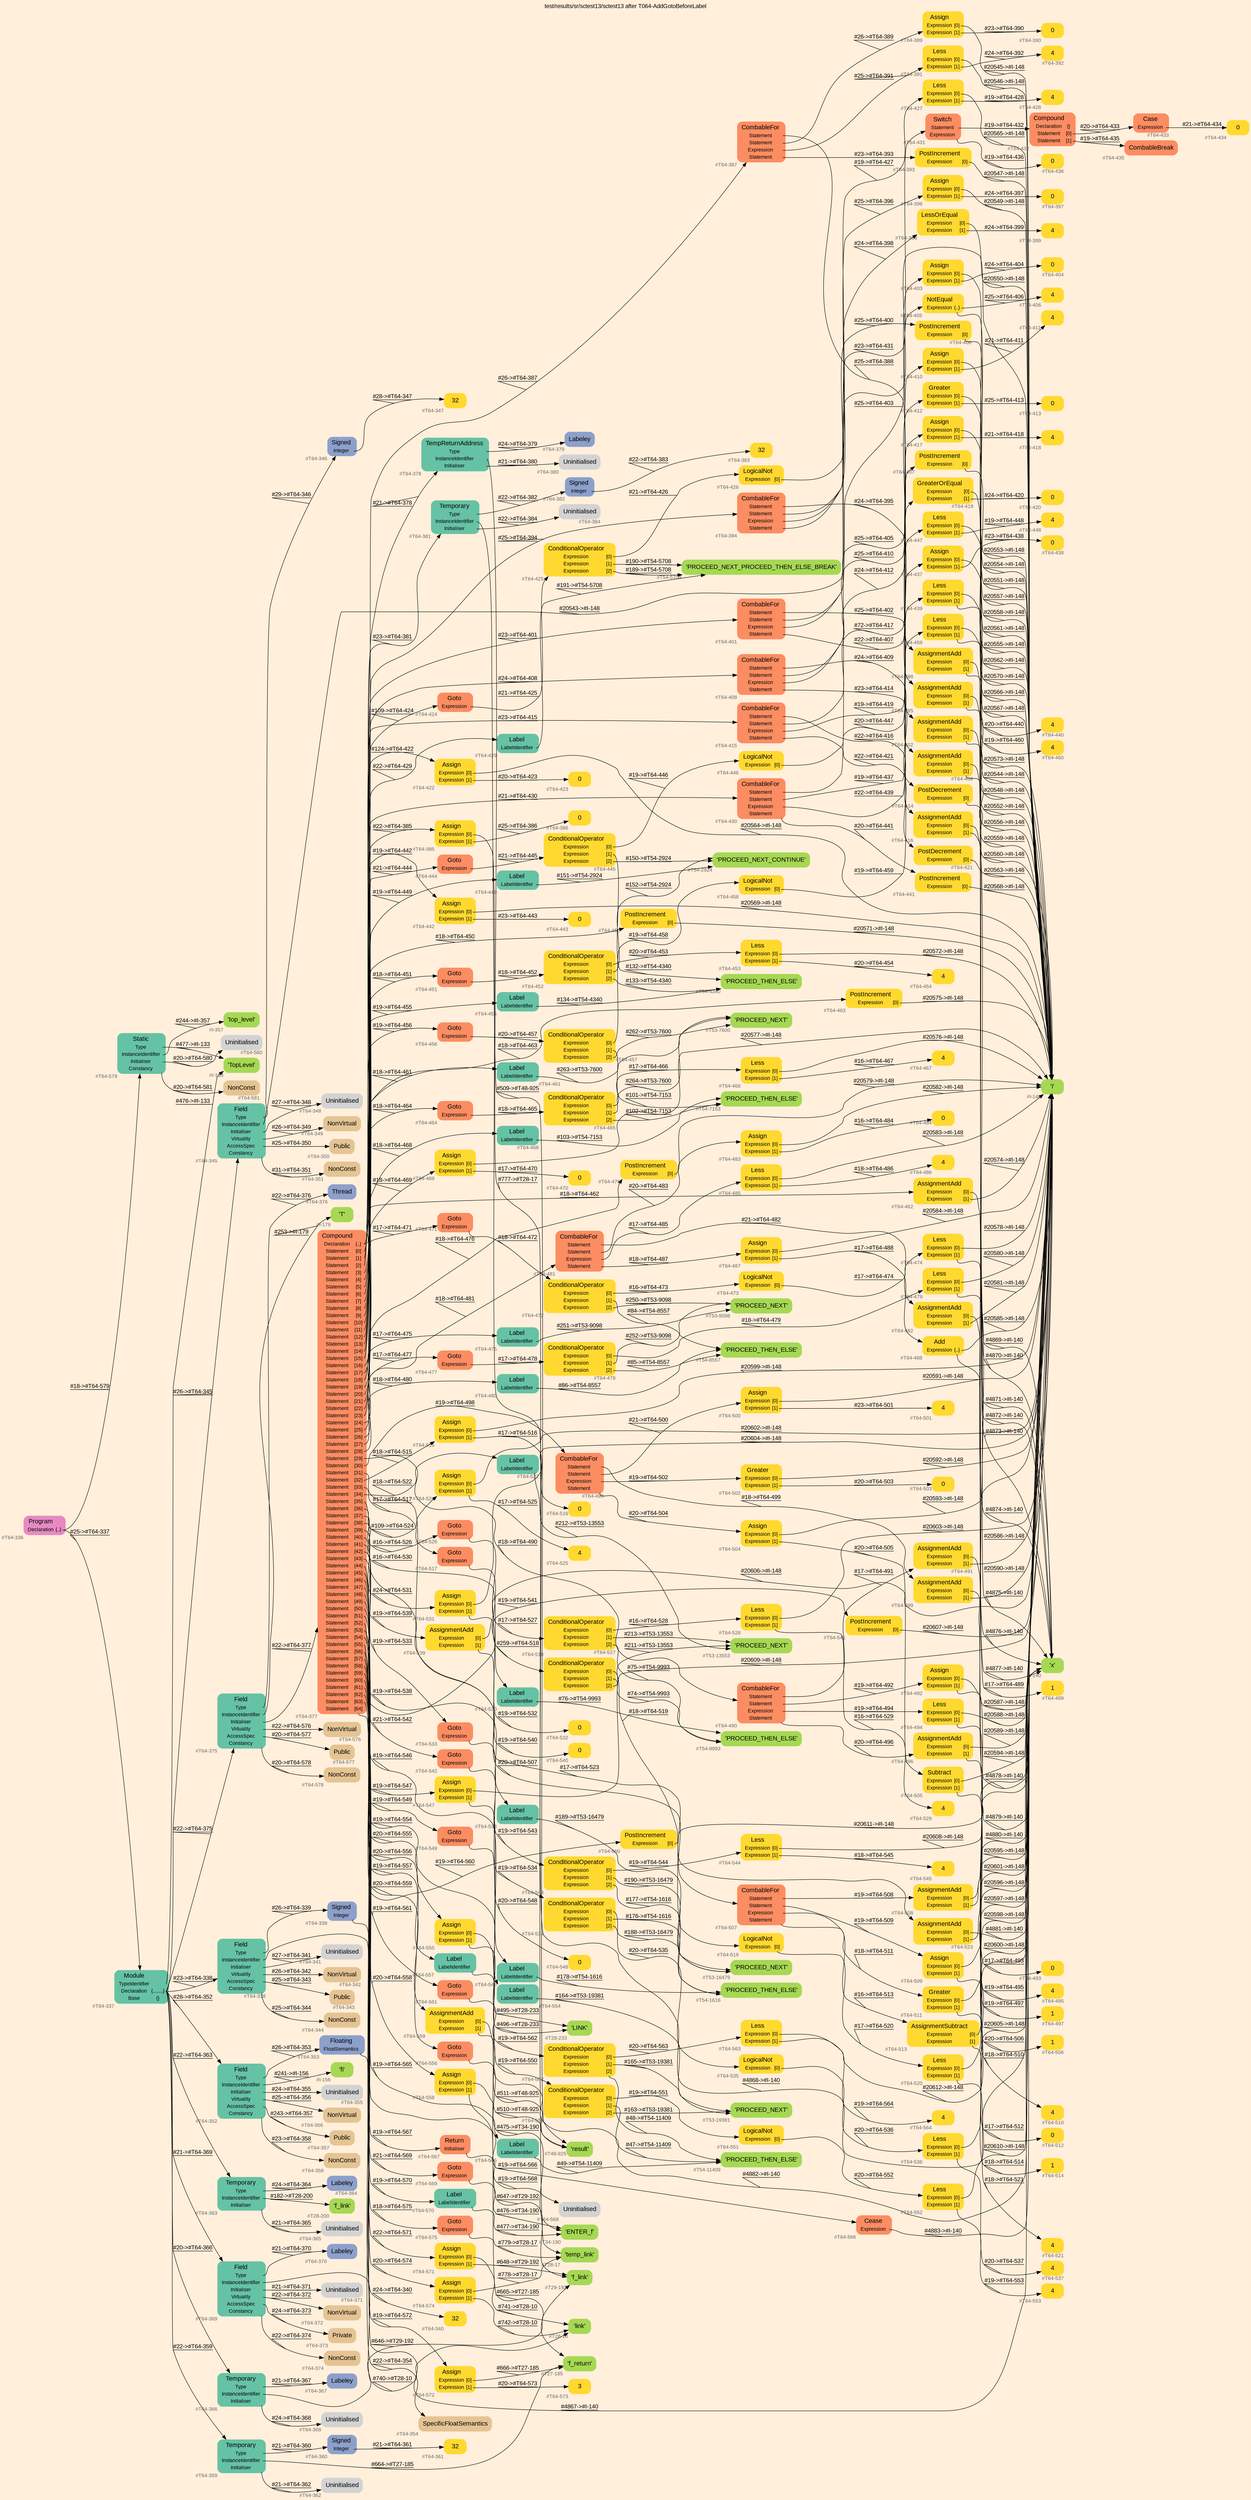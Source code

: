 digraph "test/results/sr/sctest13/sctest13 after T064-AddGotoBeforeLabel" {
label = "test/results/sr/sctest13/sctest13 after T064-AddGotoBeforeLabel"
labelloc = t
graph [
    rankdir = "LR"
    ranksep = 0.3
    bgcolor = antiquewhite1
    color = black
    fontcolor = black
    fontname = "Arial"
];
node [
    fontname = "Arial"
];
edge [
    fontname = "Arial"
];

// -------------------- node figure --------------------
// -------- block #T64-336 ----------
"#T64-336" [
    fillcolor = "/set28/4"
    xlabel = "#T64-336"
    fontsize = "12"
    fontcolor = grey40
    shape = "plaintext"
    label = <<TABLE BORDER="0" CELLBORDER="0" CELLSPACING="0">
     <TR><TD><FONT COLOR="black" POINT-SIZE="15">Program</FONT></TD></TR>
     <TR><TD><FONT COLOR="black" POINT-SIZE="12">Declaration</FONT></TD><TD PORT="port0"><FONT COLOR="black" POINT-SIZE="12">{..}</FONT></TD></TR>
    </TABLE>>
    style = "rounded,filled"
];

// -------- block #T64-337 ----------
"#T64-337" [
    fillcolor = "/set28/1"
    xlabel = "#T64-337"
    fontsize = "12"
    fontcolor = grey40
    shape = "plaintext"
    label = <<TABLE BORDER="0" CELLBORDER="0" CELLSPACING="0">
     <TR><TD><FONT COLOR="black" POINT-SIZE="15">Module</FONT></TD></TR>
     <TR><TD><FONT COLOR="black" POINT-SIZE="12">TypeIdentifier</FONT></TD><TD PORT="port0"></TD></TR>
     <TR><TD><FONT COLOR="black" POINT-SIZE="12">Declaration</FONT></TD><TD PORT="port1"><FONT COLOR="black" POINT-SIZE="12">{........}</FONT></TD></TR>
     <TR><TD><FONT COLOR="black" POINT-SIZE="12">Base</FONT></TD><TD PORT="port2"><FONT COLOR="black" POINT-SIZE="12">{}</FONT></TD></TR>
    </TABLE>>
    style = "rounded,filled"
];

// -------- block #I-133 ----------
"#I-133" [
    fillcolor = "/set28/5"
    xlabel = "#I-133"
    fontsize = "12"
    fontcolor = grey40
    shape = "plaintext"
    label = <<TABLE BORDER="0" CELLBORDER="0" CELLSPACING="0">
     <TR><TD><FONT COLOR="black" POINT-SIZE="15">'TopLevel'</FONT></TD></TR>
    </TABLE>>
    style = "rounded,filled"
];

// -------- block #T64-338 ----------
"#T64-338" [
    fillcolor = "/set28/1"
    xlabel = "#T64-338"
    fontsize = "12"
    fontcolor = grey40
    shape = "plaintext"
    label = <<TABLE BORDER="0" CELLBORDER="0" CELLSPACING="0">
     <TR><TD><FONT COLOR="black" POINT-SIZE="15">Field</FONT></TD></TR>
     <TR><TD><FONT COLOR="black" POINT-SIZE="12">Type</FONT></TD><TD PORT="port0"></TD></TR>
     <TR><TD><FONT COLOR="black" POINT-SIZE="12">InstanceIdentifier</FONT></TD><TD PORT="port1"></TD></TR>
     <TR><TD><FONT COLOR="black" POINT-SIZE="12">Initialiser</FONT></TD><TD PORT="port2"></TD></TR>
     <TR><TD><FONT COLOR="black" POINT-SIZE="12">Virtuality</FONT></TD><TD PORT="port3"></TD></TR>
     <TR><TD><FONT COLOR="black" POINT-SIZE="12">AccessSpec</FONT></TD><TD PORT="port4"></TD></TR>
     <TR><TD><FONT COLOR="black" POINT-SIZE="12">Constancy</FONT></TD><TD PORT="port5"></TD></TR>
    </TABLE>>
    style = "rounded,filled"
];

// -------- block #T64-339 ----------
"#T64-339" [
    fillcolor = "/set28/3"
    xlabel = "#T64-339"
    fontsize = "12"
    fontcolor = grey40
    shape = "plaintext"
    label = <<TABLE BORDER="0" CELLBORDER="0" CELLSPACING="0">
     <TR><TD><FONT COLOR="black" POINT-SIZE="15">Signed</FONT></TD></TR>
     <TR><TD><FONT COLOR="black" POINT-SIZE="12">Integer</FONT></TD><TD PORT="port0"></TD></TR>
    </TABLE>>
    style = "rounded,filled"
];

// -------- block #T64-340 ----------
"#T64-340" [
    fillcolor = "/set28/6"
    xlabel = "#T64-340"
    fontsize = "12"
    fontcolor = grey40
    shape = "plaintext"
    label = <<TABLE BORDER="0" CELLBORDER="0" CELLSPACING="0">
     <TR><TD><FONT COLOR="black" POINT-SIZE="15">32</FONT></TD></TR>
    </TABLE>>
    style = "rounded,filled"
];

// -------- block #I-140 ----------
"#I-140" [
    fillcolor = "/set28/5"
    xlabel = "#I-140"
    fontsize = "12"
    fontcolor = grey40
    shape = "plaintext"
    label = <<TABLE BORDER="0" CELLBORDER="0" CELLSPACING="0">
     <TR><TD><FONT COLOR="black" POINT-SIZE="15">'x'</FONT></TD></TR>
    </TABLE>>
    style = "rounded,filled"
];

// -------- block #T64-341 ----------
"#T64-341" [
    xlabel = "#T64-341"
    fontsize = "12"
    fontcolor = grey40
    shape = "plaintext"
    label = <<TABLE BORDER="0" CELLBORDER="0" CELLSPACING="0">
     <TR><TD><FONT COLOR="black" POINT-SIZE="15">Uninitialised</FONT></TD></TR>
    </TABLE>>
    style = "rounded,filled"
];

// -------- block #T64-342 ----------
"#T64-342" [
    fillcolor = "/set28/7"
    xlabel = "#T64-342"
    fontsize = "12"
    fontcolor = grey40
    shape = "plaintext"
    label = <<TABLE BORDER="0" CELLBORDER="0" CELLSPACING="0">
     <TR><TD><FONT COLOR="black" POINT-SIZE="15">NonVirtual</FONT></TD></TR>
    </TABLE>>
    style = "rounded,filled"
];

// -------- block #T64-343 ----------
"#T64-343" [
    fillcolor = "/set28/7"
    xlabel = "#T64-343"
    fontsize = "12"
    fontcolor = grey40
    shape = "plaintext"
    label = <<TABLE BORDER="0" CELLBORDER="0" CELLSPACING="0">
     <TR><TD><FONT COLOR="black" POINT-SIZE="15">Public</FONT></TD></TR>
    </TABLE>>
    style = "rounded,filled"
];

// -------- block #T64-344 ----------
"#T64-344" [
    fillcolor = "/set28/7"
    xlabel = "#T64-344"
    fontsize = "12"
    fontcolor = grey40
    shape = "plaintext"
    label = <<TABLE BORDER="0" CELLBORDER="0" CELLSPACING="0">
     <TR><TD><FONT COLOR="black" POINT-SIZE="15">NonConst</FONT></TD></TR>
    </TABLE>>
    style = "rounded,filled"
];

// -------- block #T64-345 ----------
"#T64-345" [
    fillcolor = "/set28/1"
    xlabel = "#T64-345"
    fontsize = "12"
    fontcolor = grey40
    shape = "plaintext"
    label = <<TABLE BORDER="0" CELLBORDER="0" CELLSPACING="0">
     <TR><TD><FONT COLOR="black" POINT-SIZE="15">Field</FONT></TD></TR>
     <TR><TD><FONT COLOR="black" POINT-SIZE="12">Type</FONT></TD><TD PORT="port0"></TD></TR>
     <TR><TD><FONT COLOR="black" POINT-SIZE="12">InstanceIdentifier</FONT></TD><TD PORT="port1"></TD></TR>
     <TR><TD><FONT COLOR="black" POINT-SIZE="12">Initialiser</FONT></TD><TD PORT="port2"></TD></TR>
     <TR><TD><FONT COLOR="black" POINT-SIZE="12">Virtuality</FONT></TD><TD PORT="port3"></TD></TR>
     <TR><TD><FONT COLOR="black" POINT-SIZE="12">AccessSpec</FONT></TD><TD PORT="port4"></TD></TR>
     <TR><TD><FONT COLOR="black" POINT-SIZE="12">Constancy</FONT></TD><TD PORT="port5"></TD></TR>
    </TABLE>>
    style = "rounded,filled"
];

// -------- block #T64-346 ----------
"#T64-346" [
    fillcolor = "/set28/3"
    xlabel = "#T64-346"
    fontsize = "12"
    fontcolor = grey40
    shape = "plaintext"
    label = <<TABLE BORDER="0" CELLBORDER="0" CELLSPACING="0">
     <TR><TD><FONT COLOR="black" POINT-SIZE="15">Signed</FONT></TD></TR>
     <TR><TD><FONT COLOR="black" POINT-SIZE="12">Integer</FONT></TD><TD PORT="port0"></TD></TR>
    </TABLE>>
    style = "rounded,filled"
];

// -------- block #T64-347 ----------
"#T64-347" [
    fillcolor = "/set28/6"
    xlabel = "#T64-347"
    fontsize = "12"
    fontcolor = grey40
    shape = "plaintext"
    label = <<TABLE BORDER="0" CELLBORDER="0" CELLSPACING="0">
     <TR><TD><FONT COLOR="black" POINT-SIZE="15">32</FONT></TD></TR>
    </TABLE>>
    style = "rounded,filled"
];

// -------- block #I-148 ----------
"#I-148" [
    fillcolor = "/set28/5"
    xlabel = "#I-148"
    fontsize = "12"
    fontcolor = grey40
    shape = "plaintext"
    label = <<TABLE BORDER="0" CELLBORDER="0" CELLSPACING="0">
     <TR><TD><FONT COLOR="black" POINT-SIZE="15">'i'</FONT></TD></TR>
    </TABLE>>
    style = "rounded,filled"
];

// -------- block #T64-348 ----------
"#T64-348" [
    xlabel = "#T64-348"
    fontsize = "12"
    fontcolor = grey40
    shape = "plaintext"
    label = <<TABLE BORDER="0" CELLBORDER="0" CELLSPACING="0">
     <TR><TD><FONT COLOR="black" POINT-SIZE="15">Uninitialised</FONT></TD></TR>
    </TABLE>>
    style = "rounded,filled"
];

// -------- block #T64-349 ----------
"#T64-349" [
    fillcolor = "/set28/7"
    xlabel = "#T64-349"
    fontsize = "12"
    fontcolor = grey40
    shape = "plaintext"
    label = <<TABLE BORDER="0" CELLBORDER="0" CELLSPACING="0">
     <TR><TD><FONT COLOR="black" POINT-SIZE="15">NonVirtual</FONT></TD></TR>
    </TABLE>>
    style = "rounded,filled"
];

// -------- block #T64-350 ----------
"#T64-350" [
    fillcolor = "/set28/7"
    xlabel = "#T64-350"
    fontsize = "12"
    fontcolor = grey40
    shape = "plaintext"
    label = <<TABLE BORDER="0" CELLBORDER="0" CELLSPACING="0">
     <TR><TD><FONT COLOR="black" POINT-SIZE="15">Public</FONT></TD></TR>
    </TABLE>>
    style = "rounded,filled"
];

// -------- block #T64-351 ----------
"#T64-351" [
    fillcolor = "/set28/7"
    xlabel = "#T64-351"
    fontsize = "12"
    fontcolor = grey40
    shape = "plaintext"
    label = <<TABLE BORDER="0" CELLBORDER="0" CELLSPACING="0">
     <TR><TD><FONT COLOR="black" POINT-SIZE="15">NonConst</FONT></TD></TR>
    </TABLE>>
    style = "rounded,filled"
];

// -------- block #T64-352 ----------
"#T64-352" [
    fillcolor = "/set28/1"
    xlabel = "#T64-352"
    fontsize = "12"
    fontcolor = grey40
    shape = "plaintext"
    label = <<TABLE BORDER="0" CELLBORDER="0" CELLSPACING="0">
     <TR><TD><FONT COLOR="black" POINT-SIZE="15">Field</FONT></TD></TR>
     <TR><TD><FONT COLOR="black" POINT-SIZE="12">Type</FONT></TD><TD PORT="port0"></TD></TR>
     <TR><TD><FONT COLOR="black" POINT-SIZE="12">InstanceIdentifier</FONT></TD><TD PORT="port1"></TD></TR>
     <TR><TD><FONT COLOR="black" POINT-SIZE="12">Initialiser</FONT></TD><TD PORT="port2"></TD></TR>
     <TR><TD><FONT COLOR="black" POINT-SIZE="12">Virtuality</FONT></TD><TD PORT="port3"></TD></TR>
     <TR><TD><FONT COLOR="black" POINT-SIZE="12">AccessSpec</FONT></TD><TD PORT="port4"></TD></TR>
     <TR><TD><FONT COLOR="black" POINT-SIZE="12">Constancy</FONT></TD><TD PORT="port5"></TD></TR>
    </TABLE>>
    style = "rounded,filled"
];

// -------- block #T64-353 ----------
"#T64-353" [
    fillcolor = "/set28/3"
    xlabel = "#T64-353"
    fontsize = "12"
    fontcolor = grey40
    shape = "plaintext"
    label = <<TABLE BORDER="0" CELLBORDER="0" CELLSPACING="0">
     <TR><TD><FONT COLOR="black" POINT-SIZE="15">Floating</FONT></TD></TR>
     <TR><TD><FONT COLOR="black" POINT-SIZE="12">FloatSemantics</FONT></TD><TD PORT="port0"></TD></TR>
    </TABLE>>
    style = "rounded,filled"
];

// -------- block #T64-354 ----------
"#T64-354" [
    fillcolor = "/set28/7"
    xlabel = "#T64-354"
    fontsize = "12"
    fontcolor = grey40
    shape = "plaintext"
    label = <<TABLE BORDER="0" CELLBORDER="0" CELLSPACING="0">
     <TR><TD><FONT COLOR="black" POINT-SIZE="15">SpecificFloatSemantics</FONT></TD></TR>
    </TABLE>>
    style = "rounded,filled"
];

// -------- block #I-156 ----------
"#I-156" [
    fillcolor = "/set28/5"
    xlabel = "#I-156"
    fontsize = "12"
    fontcolor = grey40
    shape = "plaintext"
    label = <<TABLE BORDER="0" CELLBORDER="0" CELLSPACING="0">
     <TR><TD><FONT COLOR="black" POINT-SIZE="15">'fi'</FONT></TD></TR>
    </TABLE>>
    style = "rounded,filled"
];

// -------- block #T64-355 ----------
"#T64-355" [
    xlabel = "#T64-355"
    fontsize = "12"
    fontcolor = grey40
    shape = "plaintext"
    label = <<TABLE BORDER="0" CELLBORDER="0" CELLSPACING="0">
     <TR><TD><FONT COLOR="black" POINT-SIZE="15">Uninitialised</FONT></TD></TR>
    </TABLE>>
    style = "rounded,filled"
];

// -------- block #T64-356 ----------
"#T64-356" [
    fillcolor = "/set28/7"
    xlabel = "#T64-356"
    fontsize = "12"
    fontcolor = grey40
    shape = "plaintext"
    label = <<TABLE BORDER="0" CELLBORDER="0" CELLSPACING="0">
     <TR><TD><FONT COLOR="black" POINT-SIZE="15">NonVirtual</FONT></TD></TR>
    </TABLE>>
    style = "rounded,filled"
];

// -------- block #T64-357 ----------
"#T64-357" [
    fillcolor = "/set28/7"
    xlabel = "#T64-357"
    fontsize = "12"
    fontcolor = grey40
    shape = "plaintext"
    label = <<TABLE BORDER="0" CELLBORDER="0" CELLSPACING="0">
     <TR><TD><FONT COLOR="black" POINT-SIZE="15">Public</FONT></TD></TR>
    </TABLE>>
    style = "rounded,filled"
];

// -------- block #T64-358 ----------
"#T64-358" [
    fillcolor = "/set28/7"
    xlabel = "#T64-358"
    fontsize = "12"
    fontcolor = grey40
    shape = "plaintext"
    label = <<TABLE BORDER="0" CELLBORDER="0" CELLSPACING="0">
     <TR><TD><FONT COLOR="black" POINT-SIZE="15">NonConst</FONT></TD></TR>
    </TABLE>>
    style = "rounded,filled"
];

// -------- block #T64-359 ----------
"#T64-359" [
    fillcolor = "/set28/1"
    xlabel = "#T64-359"
    fontsize = "12"
    fontcolor = grey40
    shape = "plaintext"
    label = <<TABLE BORDER="0" CELLBORDER="0" CELLSPACING="0">
     <TR><TD><FONT COLOR="black" POINT-SIZE="15">Temporary</FONT></TD></TR>
     <TR><TD><FONT COLOR="black" POINT-SIZE="12">Type</FONT></TD><TD PORT="port0"></TD></TR>
     <TR><TD><FONT COLOR="black" POINT-SIZE="12">InstanceIdentifier</FONT></TD><TD PORT="port1"></TD></TR>
     <TR><TD><FONT COLOR="black" POINT-SIZE="12">Initialiser</FONT></TD><TD PORT="port2"></TD></TR>
    </TABLE>>
    style = "rounded,filled"
];

// -------- block #T64-360 ----------
"#T64-360" [
    fillcolor = "/set28/3"
    xlabel = "#T64-360"
    fontsize = "12"
    fontcolor = grey40
    shape = "plaintext"
    label = <<TABLE BORDER="0" CELLBORDER="0" CELLSPACING="0">
     <TR><TD><FONT COLOR="black" POINT-SIZE="15">Signed</FONT></TD></TR>
     <TR><TD><FONT COLOR="black" POINT-SIZE="12">Integer</FONT></TD><TD PORT="port0"></TD></TR>
    </TABLE>>
    style = "rounded,filled"
];

// -------- block #T64-361 ----------
"#T64-361" [
    fillcolor = "/set28/6"
    xlabel = "#T64-361"
    fontsize = "12"
    fontcolor = grey40
    shape = "plaintext"
    label = <<TABLE BORDER="0" CELLBORDER="0" CELLSPACING="0">
     <TR><TD><FONT COLOR="black" POINT-SIZE="15">32</FONT></TD></TR>
    </TABLE>>
    style = "rounded,filled"
];

// -------- block #T27-185 ----------
"#T27-185" [
    fillcolor = "/set28/5"
    xlabel = "#T27-185"
    fontsize = "12"
    fontcolor = grey40
    shape = "plaintext"
    label = <<TABLE BORDER="0" CELLBORDER="0" CELLSPACING="0">
     <TR><TD><FONT COLOR="black" POINT-SIZE="15">'f_return'</FONT></TD></TR>
    </TABLE>>
    style = "rounded,filled"
];

// -------- block #T64-362 ----------
"#T64-362" [
    xlabel = "#T64-362"
    fontsize = "12"
    fontcolor = grey40
    shape = "plaintext"
    label = <<TABLE BORDER="0" CELLBORDER="0" CELLSPACING="0">
     <TR><TD><FONT COLOR="black" POINT-SIZE="15">Uninitialised</FONT></TD></TR>
    </TABLE>>
    style = "rounded,filled"
];

// -------- block #T64-363 ----------
"#T64-363" [
    fillcolor = "/set28/1"
    xlabel = "#T64-363"
    fontsize = "12"
    fontcolor = grey40
    shape = "plaintext"
    label = <<TABLE BORDER="0" CELLBORDER="0" CELLSPACING="0">
     <TR><TD><FONT COLOR="black" POINT-SIZE="15">Temporary</FONT></TD></TR>
     <TR><TD><FONT COLOR="black" POINT-SIZE="12">Type</FONT></TD><TD PORT="port0"></TD></TR>
     <TR><TD><FONT COLOR="black" POINT-SIZE="12">InstanceIdentifier</FONT></TD><TD PORT="port1"></TD></TR>
     <TR><TD><FONT COLOR="black" POINT-SIZE="12">Initialiser</FONT></TD><TD PORT="port2"></TD></TR>
    </TABLE>>
    style = "rounded,filled"
];

// -------- block #T64-364 ----------
"#T64-364" [
    fillcolor = "/set28/3"
    xlabel = "#T64-364"
    fontsize = "12"
    fontcolor = grey40
    shape = "plaintext"
    label = <<TABLE BORDER="0" CELLBORDER="0" CELLSPACING="0">
     <TR><TD><FONT COLOR="black" POINT-SIZE="15">Labeley</FONT></TD></TR>
    </TABLE>>
    style = "rounded,filled"
];

// -------- block #T28-200 ----------
"#T28-200" [
    fillcolor = "/set28/5"
    xlabel = "#T28-200"
    fontsize = "12"
    fontcolor = grey40
    shape = "plaintext"
    label = <<TABLE BORDER="0" CELLBORDER="0" CELLSPACING="0">
     <TR><TD><FONT COLOR="black" POINT-SIZE="15">'f_link'</FONT></TD></TR>
    </TABLE>>
    style = "rounded,filled"
];

// -------- block #T64-365 ----------
"#T64-365" [
    xlabel = "#T64-365"
    fontsize = "12"
    fontcolor = grey40
    shape = "plaintext"
    label = <<TABLE BORDER="0" CELLBORDER="0" CELLSPACING="0">
     <TR><TD><FONT COLOR="black" POINT-SIZE="15">Uninitialised</FONT></TD></TR>
    </TABLE>>
    style = "rounded,filled"
];

// -------- block #T64-366 ----------
"#T64-366" [
    fillcolor = "/set28/1"
    xlabel = "#T64-366"
    fontsize = "12"
    fontcolor = grey40
    shape = "plaintext"
    label = <<TABLE BORDER="0" CELLBORDER="0" CELLSPACING="0">
     <TR><TD><FONT COLOR="black" POINT-SIZE="15">Temporary</FONT></TD></TR>
     <TR><TD><FONT COLOR="black" POINT-SIZE="12">Type</FONT></TD><TD PORT="port0"></TD></TR>
     <TR><TD><FONT COLOR="black" POINT-SIZE="12">InstanceIdentifier</FONT></TD><TD PORT="port1"></TD></TR>
     <TR><TD><FONT COLOR="black" POINT-SIZE="12">Initialiser</FONT></TD><TD PORT="port2"></TD></TR>
    </TABLE>>
    style = "rounded,filled"
];

// -------- block #T64-367 ----------
"#T64-367" [
    fillcolor = "/set28/3"
    xlabel = "#T64-367"
    fontsize = "12"
    fontcolor = grey40
    shape = "plaintext"
    label = <<TABLE BORDER="0" CELLBORDER="0" CELLSPACING="0">
     <TR><TD><FONT COLOR="black" POINT-SIZE="15">Labeley</FONT></TD></TR>
    </TABLE>>
    style = "rounded,filled"
];

// -------- block #T29-192 ----------
"#T29-192" [
    fillcolor = "/set28/5"
    xlabel = "#T29-192"
    fontsize = "12"
    fontcolor = grey40
    shape = "plaintext"
    label = <<TABLE BORDER="0" CELLBORDER="0" CELLSPACING="0">
     <TR><TD><FONT COLOR="black" POINT-SIZE="15">'f_link'</FONT></TD></TR>
    </TABLE>>
    style = "rounded,filled"
];

// -------- block #T64-368 ----------
"#T64-368" [
    xlabel = "#T64-368"
    fontsize = "12"
    fontcolor = grey40
    shape = "plaintext"
    label = <<TABLE BORDER="0" CELLBORDER="0" CELLSPACING="0">
     <TR><TD><FONT COLOR="black" POINT-SIZE="15">Uninitialised</FONT></TD></TR>
    </TABLE>>
    style = "rounded,filled"
];

// -------- block #T64-369 ----------
"#T64-369" [
    fillcolor = "/set28/1"
    xlabel = "#T64-369"
    fontsize = "12"
    fontcolor = grey40
    shape = "plaintext"
    label = <<TABLE BORDER="0" CELLBORDER="0" CELLSPACING="0">
     <TR><TD><FONT COLOR="black" POINT-SIZE="15">Field</FONT></TD></TR>
     <TR><TD><FONT COLOR="black" POINT-SIZE="12">Type</FONT></TD><TD PORT="port0"></TD></TR>
     <TR><TD><FONT COLOR="black" POINT-SIZE="12">InstanceIdentifier</FONT></TD><TD PORT="port1"></TD></TR>
     <TR><TD><FONT COLOR="black" POINT-SIZE="12">Initialiser</FONT></TD><TD PORT="port2"></TD></TR>
     <TR><TD><FONT COLOR="black" POINT-SIZE="12">Virtuality</FONT></TD><TD PORT="port3"></TD></TR>
     <TR><TD><FONT COLOR="black" POINT-SIZE="12">AccessSpec</FONT></TD><TD PORT="port4"></TD></TR>
     <TR><TD><FONT COLOR="black" POINT-SIZE="12">Constancy</FONT></TD><TD PORT="port5"></TD></TR>
    </TABLE>>
    style = "rounded,filled"
];

// -------- block #T64-370 ----------
"#T64-370" [
    fillcolor = "/set28/3"
    xlabel = "#T64-370"
    fontsize = "12"
    fontcolor = grey40
    shape = "plaintext"
    label = <<TABLE BORDER="0" CELLBORDER="0" CELLSPACING="0">
     <TR><TD><FONT COLOR="black" POINT-SIZE="15">Labeley</FONT></TD></TR>
    </TABLE>>
    style = "rounded,filled"
];

// -------- block #T28-10 ----------
"#T28-10" [
    fillcolor = "/set28/5"
    xlabel = "#T28-10"
    fontsize = "12"
    fontcolor = grey40
    shape = "plaintext"
    label = <<TABLE BORDER="0" CELLBORDER="0" CELLSPACING="0">
     <TR><TD><FONT COLOR="black" POINT-SIZE="15">'link'</FONT></TD></TR>
    </TABLE>>
    style = "rounded,filled"
];

// -------- block #T64-371 ----------
"#T64-371" [
    xlabel = "#T64-371"
    fontsize = "12"
    fontcolor = grey40
    shape = "plaintext"
    label = <<TABLE BORDER="0" CELLBORDER="0" CELLSPACING="0">
     <TR><TD><FONT COLOR="black" POINT-SIZE="15">Uninitialised</FONT></TD></TR>
    </TABLE>>
    style = "rounded,filled"
];

// -------- block #T64-372 ----------
"#T64-372" [
    fillcolor = "/set28/7"
    xlabel = "#T64-372"
    fontsize = "12"
    fontcolor = grey40
    shape = "plaintext"
    label = <<TABLE BORDER="0" CELLBORDER="0" CELLSPACING="0">
     <TR><TD><FONT COLOR="black" POINT-SIZE="15">NonVirtual</FONT></TD></TR>
    </TABLE>>
    style = "rounded,filled"
];

// -------- block #T64-373 ----------
"#T64-373" [
    fillcolor = "/set28/7"
    xlabel = "#T64-373"
    fontsize = "12"
    fontcolor = grey40
    shape = "plaintext"
    label = <<TABLE BORDER="0" CELLBORDER="0" CELLSPACING="0">
     <TR><TD><FONT COLOR="black" POINT-SIZE="15">Private</FONT></TD></TR>
    </TABLE>>
    style = "rounded,filled"
];

// -------- block #T64-374 ----------
"#T64-374" [
    fillcolor = "/set28/7"
    xlabel = "#T64-374"
    fontsize = "12"
    fontcolor = grey40
    shape = "plaintext"
    label = <<TABLE BORDER="0" CELLBORDER="0" CELLSPACING="0">
     <TR><TD><FONT COLOR="black" POINT-SIZE="15">NonConst</FONT></TD></TR>
    </TABLE>>
    style = "rounded,filled"
];

// -------- block #T64-375 ----------
"#T64-375" [
    fillcolor = "/set28/1"
    xlabel = "#T64-375"
    fontsize = "12"
    fontcolor = grey40
    shape = "plaintext"
    label = <<TABLE BORDER="0" CELLBORDER="0" CELLSPACING="0">
     <TR><TD><FONT COLOR="black" POINT-SIZE="15">Field</FONT></TD></TR>
     <TR><TD><FONT COLOR="black" POINT-SIZE="12">Type</FONT></TD><TD PORT="port0"></TD></TR>
     <TR><TD><FONT COLOR="black" POINT-SIZE="12">InstanceIdentifier</FONT></TD><TD PORT="port1"></TD></TR>
     <TR><TD><FONT COLOR="black" POINT-SIZE="12">Initialiser</FONT></TD><TD PORT="port2"></TD></TR>
     <TR><TD><FONT COLOR="black" POINT-SIZE="12">Virtuality</FONT></TD><TD PORT="port3"></TD></TR>
     <TR><TD><FONT COLOR="black" POINT-SIZE="12">AccessSpec</FONT></TD><TD PORT="port4"></TD></TR>
     <TR><TD><FONT COLOR="black" POINT-SIZE="12">Constancy</FONT></TD><TD PORT="port5"></TD></TR>
    </TABLE>>
    style = "rounded,filled"
];

// -------- block #T64-376 ----------
"#T64-376" [
    fillcolor = "/set28/3"
    xlabel = "#T64-376"
    fontsize = "12"
    fontcolor = grey40
    shape = "plaintext"
    label = <<TABLE BORDER="0" CELLBORDER="0" CELLSPACING="0">
     <TR><TD><FONT COLOR="black" POINT-SIZE="15">Thread</FONT></TD></TR>
    </TABLE>>
    style = "rounded,filled"
];

// -------- block #I-179 ----------
"#I-179" [
    fillcolor = "/set28/5"
    xlabel = "#I-179"
    fontsize = "12"
    fontcolor = grey40
    shape = "plaintext"
    label = <<TABLE BORDER="0" CELLBORDER="0" CELLSPACING="0">
     <TR><TD><FONT COLOR="black" POINT-SIZE="15">'T'</FONT></TD></TR>
    </TABLE>>
    style = "rounded,filled"
];

// -------- block #T64-377 ----------
"#T64-377" [
    fillcolor = "/set28/2"
    xlabel = "#T64-377"
    fontsize = "12"
    fontcolor = grey40
    shape = "plaintext"
    label = <<TABLE BORDER="0" CELLBORDER="0" CELLSPACING="0">
     <TR><TD><FONT COLOR="black" POINT-SIZE="15">Compound</FONT></TD></TR>
     <TR><TD><FONT COLOR="black" POINT-SIZE="12">Declaration</FONT></TD><TD PORT="port0"><FONT COLOR="black" POINT-SIZE="12">{..}</FONT></TD></TR>
     <TR><TD><FONT COLOR="black" POINT-SIZE="12">Statement</FONT></TD><TD PORT="port1"><FONT COLOR="black" POINT-SIZE="12">[0]</FONT></TD></TR>
     <TR><TD><FONT COLOR="black" POINT-SIZE="12">Statement</FONT></TD><TD PORT="port2"><FONT COLOR="black" POINT-SIZE="12">[1]</FONT></TD></TR>
     <TR><TD><FONT COLOR="black" POINT-SIZE="12">Statement</FONT></TD><TD PORT="port3"><FONT COLOR="black" POINT-SIZE="12">[2]</FONT></TD></TR>
     <TR><TD><FONT COLOR="black" POINT-SIZE="12">Statement</FONT></TD><TD PORT="port4"><FONT COLOR="black" POINT-SIZE="12">[3]</FONT></TD></TR>
     <TR><TD><FONT COLOR="black" POINT-SIZE="12">Statement</FONT></TD><TD PORT="port5"><FONT COLOR="black" POINT-SIZE="12">[4]</FONT></TD></TR>
     <TR><TD><FONT COLOR="black" POINT-SIZE="12">Statement</FONT></TD><TD PORT="port6"><FONT COLOR="black" POINT-SIZE="12">[5]</FONT></TD></TR>
     <TR><TD><FONT COLOR="black" POINT-SIZE="12">Statement</FONT></TD><TD PORT="port7"><FONT COLOR="black" POINT-SIZE="12">[6]</FONT></TD></TR>
     <TR><TD><FONT COLOR="black" POINT-SIZE="12">Statement</FONT></TD><TD PORT="port8"><FONT COLOR="black" POINT-SIZE="12">[7]</FONT></TD></TR>
     <TR><TD><FONT COLOR="black" POINT-SIZE="12">Statement</FONT></TD><TD PORT="port9"><FONT COLOR="black" POINT-SIZE="12">[8]</FONT></TD></TR>
     <TR><TD><FONT COLOR="black" POINT-SIZE="12">Statement</FONT></TD><TD PORT="port10"><FONT COLOR="black" POINT-SIZE="12">[9]</FONT></TD></TR>
     <TR><TD><FONT COLOR="black" POINT-SIZE="12">Statement</FONT></TD><TD PORT="port11"><FONT COLOR="black" POINT-SIZE="12">[10]</FONT></TD></TR>
     <TR><TD><FONT COLOR="black" POINT-SIZE="12">Statement</FONT></TD><TD PORT="port12"><FONT COLOR="black" POINT-SIZE="12">[11]</FONT></TD></TR>
     <TR><TD><FONT COLOR="black" POINT-SIZE="12">Statement</FONT></TD><TD PORT="port13"><FONT COLOR="black" POINT-SIZE="12">[12]</FONT></TD></TR>
     <TR><TD><FONT COLOR="black" POINT-SIZE="12">Statement</FONT></TD><TD PORT="port14"><FONT COLOR="black" POINT-SIZE="12">[13]</FONT></TD></TR>
     <TR><TD><FONT COLOR="black" POINT-SIZE="12">Statement</FONT></TD><TD PORT="port15"><FONT COLOR="black" POINT-SIZE="12">[14]</FONT></TD></TR>
     <TR><TD><FONT COLOR="black" POINT-SIZE="12">Statement</FONT></TD><TD PORT="port16"><FONT COLOR="black" POINT-SIZE="12">[15]</FONT></TD></TR>
     <TR><TD><FONT COLOR="black" POINT-SIZE="12">Statement</FONT></TD><TD PORT="port17"><FONT COLOR="black" POINT-SIZE="12">[16]</FONT></TD></TR>
     <TR><TD><FONT COLOR="black" POINT-SIZE="12">Statement</FONT></TD><TD PORT="port18"><FONT COLOR="black" POINT-SIZE="12">[17]</FONT></TD></TR>
     <TR><TD><FONT COLOR="black" POINT-SIZE="12">Statement</FONT></TD><TD PORT="port19"><FONT COLOR="black" POINT-SIZE="12">[18]</FONT></TD></TR>
     <TR><TD><FONT COLOR="black" POINT-SIZE="12">Statement</FONT></TD><TD PORT="port20"><FONT COLOR="black" POINT-SIZE="12">[19]</FONT></TD></TR>
     <TR><TD><FONT COLOR="black" POINT-SIZE="12">Statement</FONT></TD><TD PORT="port21"><FONT COLOR="black" POINT-SIZE="12">[20]</FONT></TD></TR>
     <TR><TD><FONT COLOR="black" POINT-SIZE="12">Statement</FONT></TD><TD PORT="port22"><FONT COLOR="black" POINT-SIZE="12">[21]</FONT></TD></TR>
     <TR><TD><FONT COLOR="black" POINT-SIZE="12">Statement</FONT></TD><TD PORT="port23"><FONT COLOR="black" POINT-SIZE="12">[22]</FONT></TD></TR>
     <TR><TD><FONT COLOR="black" POINT-SIZE="12">Statement</FONT></TD><TD PORT="port24"><FONT COLOR="black" POINT-SIZE="12">[23]</FONT></TD></TR>
     <TR><TD><FONT COLOR="black" POINT-SIZE="12">Statement</FONT></TD><TD PORT="port25"><FONT COLOR="black" POINT-SIZE="12">[24]</FONT></TD></TR>
     <TR><TD><FONT COLOR="black" POINT-SIZE="12">Statement</FONT></TD><TD PORT="port26"><FONT COLOR="black" POINT-SIZE="12">[25]</FONT></TD></TR>
     <TR><TD><FONT COLOR="black" POINT-SIZE="12">Statement</FONT></TD><TD PORT="port27"><FONT COLOR="black" POINT-SIZE="12">[26]</FONT></TD></TR>
     <TR><TD><FONT COLOR="black" POINT-SIZE="12">Statement</FONT></TD><TD PORT="port28"><FONT COLOR="black" POINT-SIZE="12">[27]</FONT></TD></TR>
     <TR><TD><FONT COLOR="black" POINT-SIZE="12">Statement</FONT></TD><TD PORT="port29"><FONT COLOR="black" POINT-SIZE="12">[28]</FONT></TD></TR>
     <TR><TD><FONT COLOR="black" POINT-SIZE="12">Statement</FONT></TD><TD PORT="port30"><FONT COLOR="black" POINT-SIZE="12">[29]</FONT></TD></TR>
     <TR><TD><FONT COLOR="black" POINT-SIZE="12">Statement</FONT></TD><TD PORT="port31"><FONT COLOR="black" POINT-SIZE="12">[30]</FONT></TD></TR>
     <TR><TD><FONT COLOR="black" POINT-SIZE="12">Statement</FONT></TD><TD PORT="port32"><FONT COLOR="black" POINT-SIZE="12">[31]</FONT></TD></TR>
     <TR><TD><FONT COLOR="black" POINT-SIZE="12">Statement</FONT></TD><TD PORT="port33"><FONT COLOR="black" POINT-SIZE="12">[32]</FONT></TD></TR>
     <TR><TD><FONT COLOR="black" POINT-SIZE="12">Statement</FONT></TD><TD PORT="port34"><FONT COLOR="black" POINT-SIZE="12">[33]</FONT></TD></TR>
     <TR><TD><FONT COLOR="black" POINT-SIZE="12">Statement</FONT></TD><TD PORT="port35"><FONT COLOR="black" POINT-SIZE="12">[34]</FONT></TD></TR>
     <TR><TD><FONT COLOR="black" POINT-SIZE="12">Statement</FONT></TD><TD PORT="port36"><FONT COLOR="black" POINT-SIZE="12">[35]</FONT></TD></TR>
     <TR><TD><FONT COLOR="black" POINT-SIZE="12">Statement</FONT></TD><TD PORT="port37"><FONT COLOR="black" POINT-SIZE="12">[36]</FONT></TD></TR>
     <TR><TD><FONT COLOR="black" POINT-SIZE="12">Statement</FONT></TD><TD PORT="port38"><FONT COLOR="black" POINT-SIZE="12">[37]</FONT></TD></TR>
     <TR><TD><FONT COLOR="black" POINT-SIZE="12">Statement</FONT></TD><TD PORT="port39"><FONT COLOR="black" POINT-SIZE="12">[38]</FONT></TD></TR>
     <TR><TD><FONT COLOR="black" POINT-SIZE="12">Statement</FONT></TD><TD PORT="port40"><FONT COLOR="black" POINT-SIZE="12">[39]</FONT></TD></TR>
     <TR><TD><FONT COLOR="black" POINT-SIZE="12">Statement</FONT></TD><TD PORT="port41"><FONT COLOR="black" POINT-SIZE="12">[40]</FONT></TD></TR>
     <TR><TD><FONT COLOR="black" POINT-SIZE="12">Statement</FONT></TD><TD PORT="port42"><FONT COLOR="black" POINT-SIZE="12">[41]</FONT></TD></TR>
     <TR><TD><FONT COLOR="black" POINT-SIZE="12">Statement</FONT></TD><TD PORT="port43"><FONT COLOR="black" POINT-SIZE="12">[42]</FONT></TD></TR>
     <TR><TD><FONT COLOR="black" POINT-SIZE="12">Statement</FONT></TD><TD PORT="port44"><FONT COLOR="black" POINT-SIZE="12">[43]</FONT></TD></TR>
     <TR><TD><FONT COLOR="black" POINT-SIZE="12">Statement</FONT></TD><TD PORT="port45"><FONT COLOR="black" POINT-SIZE="12">[44]</FONT></TD></TR>
     <TR><TD><FONT COLOR="black" POINT-SIZE="12">Statement</FONT></TD><TD PORT="port46"><FONT COLOR="black" POINT-SIZE="12">[45]</FONT></TD></TR>
     <TR><TD><FONT COLOR="black" POINT-SIZE="12">Statement</FONT></TD><TD PORT="port47"><FONT COLOR="black" POINT-SIZE="12">[46]</FONT></TD></TR>
     <TR><TD><FONT COLOR="black" POINT-SIZE="12">Statement</FONT></TD><TD PORT="port48"><FONT COLOR="black" POINT-SIZE="12">[47]</FONT></TD></TR>
     <TR><TD><FONT COLOR="black" POINT-SIZE="12">Statement</FONT></TD><TD PORT="port49"><FONT COLOR="black" POINT-SIZE="12">[48]</FONT></TD></TR>
     <TR><TD><FONT COLOR="black" POINT-SIZE="12">Statement</FONT></TD><TD PORT="port50"><FONT COLOR="black" POINT-SIZE="12">[49]</FONT></TD></TR>
     <TR><TD><FONT COLOR="black" POINT-SIZE="12">Statement</FONT></TD><TD PORT="port51"><FONT COLOR="black" POINT-SIZE="12">[50]</FONT></TD></TR>
     <TR><TD><FONT COLOR="black" POINT-SIZE="12">Statement</FONT></TD><TD PORT="port52"><FONT COLOR="black" POINT-SIZE="12">[51]</FONT></TD></TR>
     <TR><TD><FONT COLOR="black" POINT-SIZE="12">Statement</FONT></TD><TD PORT="port53"><FONT COLOR="black" POINT-SIZE="12">[52]</FONT></TD></TR>
     <TR><TD><FONT COLOR="black" POINT-SIZE="12">Statement</FONT></TD><TD PORT="port54"><FONT COLOR="black" POINT-SIZE="12">[53]</FONT></TD></TR>
     <TR><TD><FONT COLOR="black" POINT-SIZE="12">Statement</FONT></TD><TD PORT="port55"><FONT COLOR="black" POINT-SIZE="12">[54]</FONT></TD></TR>
     <TR><TD><FONT COLOR="black" POINT-SIZE="12">Statement</FONT></TD><TD PORT="port56"><FONT COLOR="black" POINT-SIZE="12">[55]</FONT></TD></TR>
     <TR><TD><FONT COLOR="black" POINT-SIZE="12">Statement</FONT></TD><TD PORT="port57"><FONT COLOR="black" POINT-SIZE="12">[56]</FONT></TD></TR>
     <TR><TD><FONT COLOR="black" POINT-SIZE="12">Statement</FONT></TD><TD PORT="port58"><FONT COLOR="black" POINT-SIZE="12">[57]</FONT></TD></TR>
     <TR><TD><FONT COLOR="black" POINT-SIZE="12">Statement</FONT></TD><TD PORT="port59"><FONT COLOR="black" POINT-SIZE="12">[58]</FONT></TD></TR>
     <TR><TD><FONT COLOR="black" POINT-SIZE="12">Statement</FONT></TD><TD PORT="port60"><FONT COLOR="black" POINT-SIZE="12">[59]</FONT></TD></TR>
     <TR><TD><FONT COLOR="black" POINT-SIZE="12">Statement</FONT></TD><TD PORT="port61"><FONT COLOR="black" POINT-SIZE="12">[60]</FONT></TD></TR>
     <TR><TD><FONT COLOR="black" POINT-SIZE="12">Statement</FONT></TD><TD PORT="port62"><FONT COLOR="black" POINT-SIZE="12">[61]</FONT></TD></TR>
     <TR><TD><FONT COLOR="black" POINT-SIZE="12">Statement</FONT></TD><TD PORT="port63"><FONT COLOR="black" POINT-SIZE="12">[62]</FONT></TD></TR>
     <TR><TD><FONT COLOR="black" POINT-SIZE="12">Statement</FONT></TD><TD PORT="port64"><FONT COLOR="black" POINT-SIZE="12">[63]</FONT></TD></TR>
     <TR><TD><FONT COLOR="black" POINT-SIZE="12">Statement</FONT></TD><TD PORT="port65"><FONT COLOR="black" POINT-SIZE="12">[64]</FONT></TD></TR>
    </TABLE>>
    style = "rounded,filled"
];

// -------- block #T64-378 ----------
"#T64-378" [
    fillcolor = "/set28/1"
    xlabel = "#T64-378"
    fontsize = "12"
    fontcolor = grey40
    shape = "plaintext"
    label = <<TABLE BORDER="0" CELLBORDER="0" CELLSPACING="0">
     <TR><TD><FONT COLOR="black" POINT-SIZE="15">TempReturnAddress</FONT></TD></TR>
     <TR><TD><FONT COLOR="black" POINT-SIZE="12">Type</FONT></TD><TD PORT="port0"></TD></TR>
     <TR><TD><FONT COLOR="black" POINT-SIZE="12">InstanceIdentifier</FONT></TD><TD PORT="port1"></TD></TR>
     <TR><TD><FONT COLOR="black" POINT-SIZE="12">Initialiser</FONT></TD><TD PORT="port2"></TD></TR>
    </TABLE>>
    style = "rounded,filled"
];

// -------- block #T64-379 ----------
"#T64-379" [
    fillcolor = "/set28/3"
    xlabel = "#T64-379"
    fontsize = "12"
    fontcolor = grey40
    shape = "plaintext"
    label = <<TABLE BORDER="0" CELLBORDER="0" CELLSPACING="0">
     <TR><TD><FONT COLOR="black" POINT-SIZE="15">Labeley</FONT></TD></TR>
    </TABLE>>
    style = "rounded,filled"
];

// -------- block #T28-17 ----------
"#T28-17" [
    fillcolor = "/set28/5"
    xlabel = "#T28-17"
    fontsize = "12"
    fontcolor = grey40
    shape = "plaintext"
    label = <<TABLE BORDER="0" CELLBORDER="0" CELLSPACING="0">
     <TR><TD><FONT COLOR="black" POINT-SIZE="15">'temp_link'</FONT></TD></TR>
    </TABLE>>
    style = "rounded,filled"
];

// -------- block #T64-380 ----------
"#T64-380" [
    xlabel = "#T64-380"
    fontsize = "12"
    fontcolor = grey40
    shape = "plaintext"
    label = <<TABLE BORDER="0" CELLBORDER="0" CELLSPACING="0">
     <TR><TD><FONT COLOR="black" POINT-SIZE="15">Uninitialised</FONT></TD></TR>
    </TABLE>>
    style = "rounded,filled"
];

// -------- block #T64-381 ----------
"#T64-381" [
    fillcolor = "/set28/1"
    xlabel = "#T64-381"
    fontsize = "12"
    fontcolor = grey40
    shape = "plaintext"
    label = <<TABLE BORDER="0" CELLBORDER="0" CELLSPACING="0">
     <TR><TD><FONT COLOR="black" POINT-SIZE="15">Temporary</FONT></TD></TR>
     <TR><TD><FONT COLOR="black" POINT-SIZE="12">Type</FONT></TD><TD PORT="port0"></TD></TR>
     <TR><TD><FONT COLOR="black" POINT-SIZE="12">InstanceIdentifier</FONT></TD><TD PORT="port1"></TD></TR>
     <TR><TD><FONT COLOR="black" POINT-SIZE="12">Initialiser</FONT></TD><TD PORT="port2"></TD></TR>
    </TABLE>>
    style = "rounded,filled"
];

// -------- block #T64-382 ----------
"#T64-382" [
    fillcolor = "/set28/3"
    xlabel = "#T64-382"
    fontsize = "12"
    fontcolor = grey40
    shape = "plaintext"
    label = <<TABLE BORDER="0" CELLBORDER="0" CELLSPACING="0">
     <TR><TD><FONT COLOR="black" POINT-SIZE="15">Signed</FONT></TD></TR>
     <TR><TD><FONT COLOR="black" POINT-SIZE="12">Integer</FONT></TD><TD PORT="port0"></TD></TR>
    </TABLE>>
    style = "rounded,filled"
];

// -------- block #T64-383 ----------
"#T64-383" [
    fillcolor = "/set28/6"
    xlabel = "#T64-383"
    fontsize = "12"
    fontcolor = grey40
    shape = "plaintext"
    label = <<TABLE BORDER="0" CELLBORDER="0" CELLSPACING="0">
     <TR><TD><FONT COLOR="black" POINT-SIZE="15">32</FONT></TD></TR>
    </TABLE>>
    style = "rounded,filled"
];

// -------- block #T48-925 ----------
"#T48-925" [
    fillcolor = "/set28/5"
    xlabel = "#T48-925"
    fontsize = "12"
    fontcolor = grey40
    shape = "plaintext"
    label = <<TABLE BORDER="0" CELLBORDER="0" CELLSPACING="0">
     <TR><TD><FONT COLOR="black" POINT-SIZE="15">'result'</FONT></TD></TR>
    </TABLE>>
    style = "rounded,filled"
];

// -------- block #T64-384 ----------
"#T64-384" [
    xlabel = "#T64-384"
    fontsize = "12"
    fontcolor = grey40
    shape = "plaintext"
    label = <<TABLE BORDER="0" CELLBORDER="0" CELLSPACING="0">
     <TR><TD><FONT COLOR="black" POINT-SIZE="15">Uninitialised</FONT></TD></TR>
    </TABLE>>
    style = "rounded,filled"
];

// -------- block #T64-385 ----------
"#T64-385" [
    fillcolor = "/set28/6"
    xlabel = "#T64-385"
    fontsize = "12"
    fontcolor = grey40
    shape = "plaintext"
    label = <<TABLE BORDER="0" CELLBORDER="0" CELLSPACING="0">
     <TR><TD><FONT COLOR="black" POINT-SIZE="15">Assign</FONT></TD></TR>
     <TR><TD><FONT COLOR="black" POINT-SIZE="12">Expression</FONT></TD><TD PORT="port0"><FONT COLOR="black" POINT-SIZE="12">[0]</FONT></TD></TR>
     <TR><TD><FONT COLOR="black" POINT-SIZE="12">Expression</FONT></TD><TD PORT="port1"><FONT COLOR="black" POINT-SIZE="12">[1]</FONT></TD></TR>
    </TABLE>>
    style = "rounded,filled"
];

// -------- block #T64-386 ----------
"#T64-386" [
    fillcolor = "/set28/6"
    xlabel = "#T64-386"
    fontsize = "12"
    fontcolor = grey40
    shape = "plaintext"
    label = <<TABLE BORDER="0" CELLBORDER="0" CELLSPACING="0">
     <TR><TD><FONT COLOR="black" POINT-SIZE="15">0</FONT></TD></TR>
    </TABLE>>
    style = "rounded,filled"
];

// -------- block #T64-387 ----------
"#T64-387" [
    fillcolor = "/set28/2"
    xlabel = "#T64-387"
    fontsize = "12"
    fontcolor = grey40
    shape = "plaintext"
    label = <<TABLE BORDER="0" CELLBORDER="0" CELLSPACING="0">
     <TR><TD><FONT COLOR="black" POINT-SIZE="15">CombableFor</FONT></TD></TR>
     <TR><TD><FONT COLOR="black" POINT-SIZE="12">Statement</FONT></TD><TD PORT="port0"></TD></TR>
     <TR><TD><FONT COLOR="black" POINT-SIZE="12">Statement</FONT></TD><TD PORT="port1"></TD></TR>
     <TR><TD><FONT COLOR="black" POINT-SIZE="12">Expression</FONT></TD><TD PORT="port2"></TD></TR>
     <TR><TD><FONT COLOR="black" POINT-SIZE="12">Statement</FONT></TD><TD PORT="port3"></TD></TR>
    </TABLE>>
    style = "rounded,filled"
];

// -------- block #T64-388 ----------
"#T64-388" [
    fillcolor = "/set28/6"
    xlabel = "#T64-388"
    fontsize = "12"
    fontcolor = grey40
    shape = "plaintext"
    label = <<TABLE BORDER="0" CELLBORDER="0" CELLSPACING="0">
     <TR><TD><FONT COLOR="black" POINT-SIZE="15">AssignmentAdd</FONT></TD></TR>
     <TR><TD><FONT COLOR="black" POINT-SIZE="12">Expression</FONT></TD><TD PORT="port0"><FONT COLOR="black" POINT-SIZE="12">[0]</FONT></TD></TR>
     <TR><TD><FONT COLOR="black" POINT-SIZE="12">Expression</FONT></TD><TD PORT="port1"><FONT COLOR="black" POINT-SIZE="12">[1]</FONT></TD></TR>
    </TABLE>>
    style = "rounded,filled"
];

// -------- block #T64-389 ----------
"#T64-389" [
    fillcolor = "/set28/6"
    xlabel = "#T64-389"
    fontsize = "12"
    fontcolor = grey40
    shape = "plaintext"
    label = <<TABLE BORDER="0" CELLBORDER="0" CELLSPACING="0">
     <TR><TD><FONT COLOR="black" POINT-SIZE="15">Assign</FONT></TD></TR>
     <TR><TD><FONT COLOR="black" POINT-SIZE="12">Expression</FONT></TD><TD PORT="port0"><FONT COLOR="black" POINT-SIZE="12">[0]</FONT></TD></TR>
     <TR><TD><FONT COLOR="black" POINT-SIZE="12">Expression</FONT></TD><TD PORT="port1"><FONT COLOR="black" POINT-SIZE="12">[1]</FONT></TD></TR>
    </TABLE>>
    style = "rounded,filled"
];

// -------- block #T64-390 ----------
"#T64-390" [
    fillcolor = "/set28/6"
    xlabel = "#T64-390"
    fontsize = "12"
    fontcolor = grey40
    shape = "plaintext"
    label = <<TABLE BORDER="0" CELLBORDER="0" CELLSPACING="0">
     <TR><TD><FONT COLOR="black" POINT-SIZE="15">0</FONT></TD></TR>
    </TABLE>>
    style = "rounded,filled"
];

// -------- block #T64-391 ----------
"#T64-391" [
    fillcolor = "/set28/6"
    xlabel = "#T64-391"
    fontsize = "12"
    fontcolor = grey40
    shape = "plaintext"
    label = <<TABLE BORDER="0" CELLBORDER="0" CELLSPACING="0">
     <TR><TD><FONT COLOR="black" POINT-SIZE="15">Less</FONT></TD></TR>
     <TR><TD><FONT COLOR="black" POINT-SIZE="12">Expression</FONT></TD><TD PORT="port0"><FONT COLOR="black" POINT-SIZE="12">[0]</FONT></TD></TR>
     <TR><TD><FONT COLOR="black" POINT-SIZE="12">Expression</FONT></TD><TD PORT="port1"><FONT COLOR="black" POINT-SIZE="12">[1]</FONT></TD></TR>
    </TABLE>>
    style = "rounded,filled"
];

// -------- block #T64-392 ----------
"#T64-392" [
    fillcolor = "/set28/6"
    xlabel = "#T64-392"
    fontsize = "12"
    fontcolor = grey40
    shape = "plaintext"
    label = <<TABLE BORDER="0" CELLBORDER="0" CELLSPACING="0">
     <TR><TD><FONT COLOR="black" POINT-SIZE="15">4</FONT></TD></TR>
    </TABLE>>
    style = "rounded,filled"
];

// -------- block #T64-393 ----------
"#T64-393" [
    fillcolor = "/set28/6"
    xlabel = "#T64-393"
    fontsize = "12"
    fontcolor = grey40
    shape = "plaintext"
    label = <<TABLE BORDER="0" CELLBORDER="0" CELLSPACING="0">
     <TR><TD><FONT COLOR="black" POINT-SIZE="15">PostIncrement</FONT></TD></TR>
     <TR><TD><FONT COLOR="black" POINT-SIZE="12">Expression</FONT></TD><TD PORT="port0"><FONT COLOR="black" POINT-SIZE="12">[0]</FONT></TD></TR>
    </TABLE>>
    style = "rounded,filled"
];

// -------- block #T64-394 ----------
"#T64-394" [
    fillcolor = "/set28/2"
    xlabel = "#T64-394"
    fontsize = "12"
    fontcolor = grey40
    shape = "plaintext"
    label = <<TABLE BORDER="0" CELLBORDER="0" CELLSPACING="0">
     <TR><TD><FONT COLOR="black" POINT-SIZE="15">CombableFor</FONT></TD></TR>
     <TR><TD><FONT COLOR="black" POINT-SIZE="12">Statement</FONT></TD><TD PORT="port0"></TD></TR>
     <TR><TD><FONT COLOR="black" POINT-SIZE="12">Statement</FONT></TD><TD PORT="port1"></TD></TR>
     <TR><TD><FONT COLOR="black" POINT-SIZE="12">Expression</FONT></TD><TD PORT="port2"></TD></TR>
     <TR><TD><FONT COLOR="black" POINT-SIZE="12">Statement</FONT></TD><TD PORT="port3"></TD></TR>
    </TABLE>>
    style = "rounded,filled"
];

// -------- block #T64-395 ----------
"#T64-395" [
    fillcolor = "/set28/6"
    xlabel = "#T64-395"
    fontsize = "12"
    fontcolor = grey40
    shape = "plaintext"
    label = <<TABLE BORDER="0" CELLBORDER="0" CELLSPACING="0">
     <TR><TD><FONT COLOR="black" POINT-SIZE="15">AssignmentAdd</FONT></TD></TR>
     <TR><TD><FONT COLOR="black" POINT-SIZE="12">Expression</FONT></TD><TD PORT="port0"><FONT COLOR="black" POINT-SIZE="12">[0]</FONT></TD></TR>
     <TR><TD><FONT COLOR="black" POINT-SIZE="12">Expression</FONT></TD><TD PORT="port1"><FONT COLOR="black" POINT-SIZE="12">[1]</FONT></TD></TR>
    </TABLE>>
    style = "rounded,filled"
];

// -------- block #T64-396 ----------
"#T64-396" [
    fillcolor = "/set28/6"
    xlabel = "#T64-396"
    fontsize = "12"
    fontcolor = grey40
    shape = "plaintext"
    label = <<TABLE BORDER="0" CELLBORDER="0" CELLSPACING="0">
     <TR><TD><FONT COLOR="black" POINT-SIZE="15">Assign</FONT></TD></TR>
     <TR><TD><FONT COLOR="black" POINT-SIZE="12">Expression</FONT></TD><TD PORT="port0"><FONT COLOR="black" POINT-SIZE="12">[0]</FONT></TD></TR>
     <TR><TD><FONT COLOR="black" POINT-SIZE="12">Expression</FONT></TD><TD PORT="port1"><FONT COLOR="black" POINT-SIZE="12">[1]</FONT></TD></TR>
    </TABLE>>
    style = "rounded,filled"
];

// -------- block #T64-397 ----------
"#T64-397" [
    fillcolor = "/set28/6"
    xlabel = "#T64-397"
    fontsize = "12"
    fontcolor = grey40
    shape = "plaintext"
    label = <<TABLE BORDER="0" CELLBORDER="0" CELLSPACING="0">
     <TR><TD><FONT COLOR="black" POINT-SIZE="15">0</FONT></TD></TR>
    </TABLE>>
    style = "rounded,filled"
];

// -------- block #T64-398 ----------
"#T64-398" [
    fillcolor = "/set28/6"
    xlabel = "#T64-398"
    fontsize = "12"
    fontcolor = grey40
    shape = "plaintext"
    label = <<TABLE BORDER="0" CELLBORDER="0" CELLSPACING="0">
     <TR><TD><FONT COLOR="black" POINT-SIZE="15">LessOrEqual</FONT></TD></TR>
     <TR><TD><FONT COLOR="black" POINT-SIZE="12">Expression</FONT></TD><TD PORT="port0"><FONT COLOR="black" POINT-SIZE="12">[0]</FONT></TD></TR>
     <TR><TD><FONT COLOR="black" POINT-SIZE="12">Expression</FONT></TD><TD PORT="port1"><FONT COLOR="black" POINT-SIZE="12">[1]</FONT></TD></TR>
    </TABLE>>
    style = "rounded,filled"
];

// -------- block #T64-399 ----------
"#T64-399" [
    fillcolor = "/set28/6"
    xlabel = "#T64-399"
    fontsize = "12"
    fontcolor = grey40
    shape = "plaintext"
    label = <<TABLE BORDER="0" CELLBORDER="0" CELLSPACING="0">
     <TR><TD><FONT COLOR="black" POINT-SIZE="15">4</FONT></TD></TR>
    </TABLE>>
    style = "rounded,filled"
];

// -------- block #T64-400 ----------
"#T64-400" [
    fillcolor = "/set28/6"
    xlabel = "#T64-400"
    fontsize = "12"
    fontcolor = grey40
    shape = "plaintext"
    label = <<TABLE BORDER="0" CELLBORDER="0" CELLSPACING="0">
     <TR><TD><FONT COLOR="black" POINT-SIZE="15">PostIncrement</FONT></TD></TR>
     <TR><TD><FONT COLOR="black" POINT-SIZE="12">Expression</FONT></TD><TD PORT="port0"><FONT COLOR="black" POINT-SIZE="12">[0]</FONT></TD></TR>
    </TABLE>>
    style = "rounded,filled"
];

// -------- block #T64-401 ----------
"#T64-401" [
    fillcolor = "/set28/2"
    xlabel = "#T64-401"
    fontsize = "12"
    fontcolor = grey40
    shape = "plaintext"
    label = <<TABLE BORDER="0" CELLBORDER="0" CELLSPACING="0">
     <TR><TD><FONT COLOR="black" POINT-SIZE="15">CombableFor</FONT></TD></TR>
     <TR><TD><FONT COLOR="black" POINT-SIZE="12">Statement</FONT></TD><TD PORT="port0"></TD></TR>
     <TR><TD><FONT COLOR="black" POINT-SIZE="12">Statement</FONT></TD><TD PORT="port1"></TD></TR>
     <TR><TD><FONT COLOR="black" POINT-SIZE="12">Expression</FONT></TD><TD PORT="port2"></TD></TR>
     <TR><TD><FONT COLOR="black" POINT-SIZE="12">Statement</FONT></TD><TD PORT="port3"></TD></TR>
    </TABLE>>
    style = "rounded,filled"
];

// -------- block #T64-402 ----------
"#T64-402" [
    fillcolor = "/set28/6"
    xlabel = "#T64-402"
    fontsize = "12"
    fontcolor = grey40
    shape = "plaintext"
    label = <<TABLE BORDER="0" CELLBORDER="0" CELLSPACING="0">
     <TR><TD><FONT COLOR="black" POINT-SIZE="15">AssignmentAdd</FONT></TD></TR>
     <TR><TD><FONT COLOR="black" POINT-SIZE="12">Expression</FONT></TD><TD PORT="port0"><FONT COLOR="black" POINT-SIZE="12">[0]</FONT></TD></TR>
     <TR><TD><FONT COLOR="black" POINT-SIZE="12">Expression</FONT></TD><TD PORT="port1"><FONT COLOR="black" POINT-SIZE="12">[1]</FONT></TD></TR>
    </TABLE>>
    style = "rounded,filled"
];

// -------- block #T64-403 ----------
"#T64-403" [
    fillcolor = "/set28/6"
    xlabel = "#T64-403"
    fontsize = "12"
    fontcolor = grey40
    shape = "plaintext"
    label = <<TABLE BORDER="0" CELLBORDER="0" CELLSPACING="0">
     <TR><TD><FONT COLOR="black" POINT-SIZE="15">Assign</FONT></TD></TR>
     <TR><TD><FONT COLOR="black" POINT-SIZE="12">Expression</FONT></TD><TD PORT="port0"><FONT COLOR="black" POINT-SIZE="12">[0]</FONT></TD></TR>
     <TR><TD><FONT COLOR="black" POINT-SIZE="12">Expression</FONT></TD><TD PORT="port1"><FONT COLOR="black" POINT-SIZE="12">[1]</FONT></TD></TR>
    </TABLE>>
    style = "rounded,filled"
];

// -------- block #T64-404 ----------
"#T64-404" [
    fillcolor = "/set28/6"
    xlabel = "#T64-404"
    fontsize = "12"
    fontcolor = grey40
    shape = "plaintext"
    label = <<TABLE BORDER="0" CELLBORDER="0" CELLSPACING="0">
     <TR><TD><FONT COLOR="black" POINT-SIZE="15">0</FONT></TD></TR>
    </TABLE>>
    style = "rounded,filled"
];

// -------- block #T64-405 ----------
"#T64-405" [
    fillcolor = "/set28/6"
    xlabel = "#T64-405"
    fontsize = "12"
    fontcolor = grey40
    shape = "plaintext"
    label = <<TABLE BORDER="0" CELLBORDER="0" CELLSPACING="0">
     <TR><TD><FONT COLOR="black" POINT-SIZE="15">NotEqual</FONT></TD></TR>
     <TR><TD><FONT COLOR="black" POINT-SIZE="12">Expression</FONT></TD><TD PORT="port0"><FONT COLOR="black" POINT-SIZE="12">{..}</FONT></TD></TR>
    </TABLE>>
    style = "rounded,filled"
];

// -------- block #T64-406 ----------
"#T64-406" [
    fillcolor = "/set28/6"
    xlabel = "#T64-406"
    fontsize = "12"
    fontcolor = grey40
    shape = "plaintext"
    label = <<TABLE BORDER="0" CELLBORDER="0" CELLSPACING="0">
     <TR><TD><FONT COLOR="black" POINT-SIZE="15">4</FONT></TD></TR>
    </TABLE>>
    style = "rounded,filled"
];

// -------- block #T64-407 ----------
"#T64-407" [
    fillcolor = "/set28/6"
    xlabel = "#T64-407"
    fontsize = "12"
    fontcolor = grey40
    shape = "plaintext"
    label = <<TABLE BORDER="0" CELLBORDER="0" CELLSPACING="0">
     <TR><TD><FONT COLOR="black" POINT-SIZE="15">PostIncrement</FONT></TD></TR>
     <TR><TD><FONT COLOR="black" POINT-SIZE="12">Expression</FONT></TD><TD PORT="port0"><FONT COLOR="black" POINT-SIZE="12">[0]</FONT></TD></TR>
    </TABLE>>
    style = "rounded,filled"
];

// -------- block #T64-408 ----------
"#T64-408" [
    fillcolor = "/set28/2"
    xlabel = "#T64-408"
    fontsize = "12"
    fontcolor = grey40
    shape = "plaintext"
    label = <<TABLE BORDER="0" CELLBORDER="0" CELLSPACING="0">
     <TR><TD><FONT COLOR="black" POINT-SIZE="15">CombableFor</FONT></TD></TR>
     <TR><TD><FONT COLOR="black" POINT-SIZE="12">Statement</FONT></TD><TD PORT="port0"></TD></TR>
     <TR><TD><FONT COLOR="black" POINT-SIZE="12">Statement</FONT></TD><TD PORT="port1"></TD></TR>
     <TR><TD><FONT COLOR="black" POINT-SIZE="12">Expression</FONT></TD><TD PORT="port2"></TD></TR>
     <TR><TD><FONT COLOR="black" POINT-SIZE="12">Statement</FONT></TD><TD PORT="port3"></TD></TR>
    </TABLE>>
    style = "rounded,filled"
];

// -------- block #T64-409 ----------
"#T64-409" [
    fillcolor = "/set28/6"
    xlabel = "#T64-409"
    fontsize = "12"
    fontcolor = grey40
    shape = "plaintext"
    label = <<TABLE BORDER="0" CELLBORDER="0" CELLSPACING="0">
     <TR><TD><FONT COLOR="black" POINT-SIZE="15">AssignmentAdd</FONT></TD></TR>
     <TR><TD><FONT COLOR="black" POINT-SIZE="12">Expression</FONT></TD><TD PORT="port0"><FONT COLOR="black" POINT-SIZE="12">[0]</FONT></TD></TR>
     <TR><TD><FONT COLOR="black" POINT-SIZE="12">Expression</FONT></TD><TD PORT="port1"><FONT COLOR="black" POINT-SIZE="12">[1]</FONT></TD></TR>
    </TABLE>>
    style = "rounded,filled"
];

// -------- block #T64-410 ----------
"#T64-410" [
    fillcolor = "/set28/6"
    xlabel = "#T64-410"
    fontsize = "12"
    fontcolor = grey40
    shape = "plaintext"
    label = <<TABLE BORDER="0" CELLBORDER="0" CELLSPACING="0">
     <TR><TD><FONT COLOR="black" POINT-SIZE="15">Assign</FONT></TD></TR>
     <TR><TD><FONT COLOR="black" POINT-SIZE="12">Expression</FONT></TD><TD PORT="port0"><FONT COLOR="black" POINT-SIZE="12">[0]</FONT></TD></TR>
     <TR><TD><FONT COLOR="black" POINT-SIZE="12">Expression</FONT></TD><TD PORT="port1"><FONT COLOR="black" POINT-SIZE="12">[1]</FONT></TD></TR>
    </TABLE>>
    style = "rounded,filled"
];

// -------- block #T64-411 ----------
"#T64-411" [
    fillcolor = "/set28/6"
    xlabel = "#T64-411"
    fontsize = "12"
    fontcolor = grey40
    shape = "plaintext"
    label = <<TABLE BORDER="0" CELLBORDER="0" CELLSPACING="0">
     <TR><TD><FONT COLOR="black" POINT-SIZE="15">4</FONT></TD></TR>
    </TABLE>>
    style = "rounded,filled"
];

// -------- block #T64-412 ----------
"#T64-412" [
    fillcolor = "/set28/6"
    xlabel = "#T64-412"
    fontsize = "12"
    fontcolor = grey40
    shape = "plaintext"
    label = <<TABLE BORDER="0" CELLBORDER="0" CELLSPACING="0">
     <TR><TD><FONT COLOR="black" POINT-SIZE="15">Greater</FONT></TD></TR>
     <TR><TD><FONT COLOR="black" POINT-SIZE="12">Expression</FONT></TD><TD PORT="port0"><FONT COLOR="black" POINT-SIZE="12">[0]</FONT></TD></TR>
     <TR><TD><FONT COLOR="black" POINT-SIZE="12">Expression</FONT></TD><TD PORT="port1"><FONT COLOR="black" POINT-SIZE="12">[1]</FONT></TD></TR>
    </TABLE>>
    style = "rounded,filled"
];

// -------- block #T64-413 ----------
"#T64-413" [
    fillcolor = "/set28/6"
    xlabel = "#T64-413"
    fontsize = "12"
    fontcolor = grey40
    shape = "plaintext"
    label = <<TABLE BORDER="0" CELLBORDER="0" CELLSPACING="0">
     <TR><TD><FONT COLOR="black" POINT-SIZE="15">0</FONT></TD></TR>
    </TABLE>>
    style = "rounded,filled"
];

// -------- block #T64-414 ----------
"#T64-414" [
    fillcolor = "/set28/6"
    xlabel = "#T64-414"
    fontsize = "12"
    fontcolor = grey40
    shape = "plaintext"
    label = <<TABLE BORDER="0" CELLBORDER="0" CELLSPACING="0">
     <TR><TD><FONT COLOR="black" POINT-SIZE="15">PostDecrement</FONT></TD></TR>
     <TR><TD><FONT COLOR="black" POINT-SIZE="12">Expression</FONT></TD><TD PORT="port0"><FONT COLOR="black" POINT-SIZE="12">[0]</FONT></TD></TR>
    </TABLE>>
    style = "rounded,filled"
];

// -------- block #T64-415 ----------
"#T64-415" [
    fillcolor = "/set28/2"
    xlabel = "#T64-415"
    fontsize = "12"
    fontcolor = grey40
    shape = "plaintext"
    label = <<TABLE BORDER="0" CELLBORDER="0" CELLSPACING="0">
     <TR><TD><FONT COLOR="black" POINT-SIZE="15">CombableFor</FONT></TD></TR>
     <TR><TD><FONT COLOR="black" POINT-SIZE="12">Statement</FONT></TD><TD PORT="port0"></TD></TR>
     <TR><TD><FONT COLOR="black" POINT-SIZE="12">Statement</FONT></TD><TD PORT="port1"></TD></TR>
     <TR><TD><FONT COLOR="black" POINT-SIZE="12">Expression</FONT></TD><TD PORT="port2"></TD></TR>
     <TR><TD><FONT COLOR="black" POINT-SIZE="12">Statement</FONT></TD><TD PORT="port3"></TD></TR>
    </TABLE>>
    style = "rounded,filled"
];

// -------- block #T64-416 ----------
"#T64-416" [
    fillcolor = "/set28/6"
    xlabel = "#T64-416"
    fontsize = "12"
    fontcolor = grey40
    shape = "plaintext"
    label = <<TABLE BORDER="0" CELLBORDER="0" CELLSPACING="0">
     <TR><TD><FONT COLOR="black" POINT-SIZE="15">AssignmentAdd</FONT></TD></TR>
     <TR><TD><FONT COLOR="black" POINT-SIZE="12">Expression</FONT></TD><TD PORT="port0"><FONT COLOR="black" POINT-SIZE="12">[0]</FONT></TD></TR>
     <TR><TD><FONT COLOR="black" POINT-SIZE="12">Expression</FONT></TD><TD PORT="port1"><FONT COLOR="black" POINT-SIZE="12">[1]</FONT></TD></TR>
    </TABLE>>
    style = "rounded,filled"
];

// -------- block #T64-417 ----------
"#T64-417" [
    fillcolor = "/set28/6"
    xlabel = "#T64-417"
    fontsize = "12"
    fontcolor = grey40
    shape = "plaintext"
    label = <<TABLE BORDER="0" CELLBORDER="0" CELLSPACING="0">
     <TR><TD><FONT COLOR="black" POINT-SIZE="15">Assign</FONT></TD></TR>
     <TR><TD><FONT COLOR="black" POINT-SIZE="12">Expression</FONT></TD><TD PORT="port0"><FONT COLOR="black" POINT-SIZE="12">[0]</FONT></TD></TR>
     <TR><TD><FONT COLOR="black" POINT-SIZE="12">Expression</FONT></TD><TD PORT="port1"><FONT COLOR="black" POINT-SIZE="12">[1]</FONT></TD></TR>
    </TABLE>>
    style = "rounded,filled"
];

// -------- block #T64-418 ----------
"#T64-418" [
    fillcolor = "/set28/6"
    xlabel = "#T64-418"
    fontsize = "12"
    fontcolor = grey40
    shape = "plaintext"
    label = <<TABLE BORDER="0" CELLBORDER="0" CELLSPACING="0">
     <TR><TD><FONT COLOR="black" POINT-SIZE="15">4</FONT></TD></TR>
    </TABLE>>
    style = "rounded,filled"
];

// -------- block #T64-419 ----------
"#T64-419" [
    fillcolor = "/set28/6"
    xlabel = "#T64-419"
    fontsize = "12"
    fontcolor = grey40
    shape = "plaintext"
    label = <<TABLE BORDER="0" CELLBORDER="0" CELLSPACING="0">
     <TR><TD><FONT COLOR="black" POINT-SIZE="15">GreaterOrEqual</FONT></TD></TR>
     <TR><TD><FONT COLOR="black" POINT-SIZE="12">Expression</FONT></TD><TD PORT="port0"><FONT COLOR="black" POINT-SIZE="12">[0]</FONT></TD></TR>
     <TR><TD><FONT COLOR="black" POINT-SIZE="12">Expression</FONT></TD><TD PORT="port1"><FONT COLOR="black" POINT-SIZE="12">[1]</FONT></TD></TR>
    </TABLE>>
    style = "rounded,filled"
];

// -------- block #T64-420 ----------
"#T64-420" [
    fillcolor = "/set28/6"
    xlabel = "#T64-420"
    fontsize = "12"
    fontcolor = grey40
    shape = "plaintext"
    label = <<TABLE BORDER="0" CELLBORDER="0" CELLSPACING="0">
     <TR><TD><FONT COLOR="black" POINT-SIZE="15">0</FONT></TD></TR>
    </TABLE>>
    style = "rounded,filled"
];

// -------- block #T64-421 ----------
"#T64-421" [
    fillcolor = "/set28/6"
    xlabel = "#T64-421"
    fontsize = "12"
    fontcolor = grey40
    shape = "plaintext"
    label = <<TABLE BORDER="0" CELLBORDER="0" CELLSPACING="0">
     <TR><TD><FONT COLOR="black" POINT-SIZE="15">PostDecrement</FONT></TD></TR>
     <TR><TD><FONT COLOR="black" POINT-SIZE="12">Expression</FONT></TD><TD PORT="port0"><FONT COLOR="black" POINT-SIZE="12">[0]</FONT></TD></TR>
    </TABLE>>
    style = "rounded,filled"
];

// -------- block #T64-422 ----------
"#T64-422" [
    fillcolor = "/set28/6"
    xlabel = "#T64-422"
    fontsize = "12"
    fontcolor = grey40
    shape = "plaintext"
    label = <<TABLE BORDER="0" CELLBORDER="0" CELLSPACING="0">
     <TR><TD><FONT COLOR="black" POINT-SIZE="15">Assign</FONT></TD></TR>
     <TR><TD><FONT COLOR="black" POINT-SIZE="12">Expression</FONT></TD><TD PORT="port0"><FONT COLOR="black" POINT-SIZE="12">[0]</FONT></TD></TR>
     <TR><TD><FONT COLOR="black" POINT-SIZE="12">Expression</FONT></TD><TD PORT="port1"><FONT COLOR="black" POINT-SIZE="12">[1]</FONT></TD></TR>
    </TABLE>>
    style = "rounded,filled"
];

// -------- block #T64-423 ----------
"#T64-423" [
    fillcolor = "/set28/6"
    xlabel = "#T64-423"
    fontsize = "12"
    fontcolor = grey40
    shape = "plaintext"
    label = <<TABLE BORDER="0" CELLBORDER="0" CELLSPACING="0">
     <TR><TD><FONT COLOR="black" POINT-SIZE="15">0</FONT></TD></TR>
    </TABLE>>
    style = "rounded,filled"
];

// -------- block #T64-424 ----------
"#T64-424" [
    fillcolor = "/set28/2"
    xlabel = "#T64-424"
    fontsize = "12"
    fontcolor = grey40
    shape = "plaintext"
    label = <<TABLE BORDER="0" CELLBORDER="0" CELLSPACING="0">
     <TR><TD><FONT COLOR="black" POINT-SIZE="15">Goto</FONT></TD></TR>
     <TR><TD><FONT COLOR="black" POINT-SIZE="12">Expression</FONT></TD><TD PORT="port0"></TD></TR>
    </TABLE>>
    style = "rounded,filled"
];

// -------- block #T64-425 ----------
"#T64-425" [
    fillcolor = "/set28/6"
    xlabel = "#T64-425"
    fontsize = "12"
    fontcolor = grey40
    shape = "plaintext"
    label = <<TABLE BORDER="0" CELLBORDER="0" CELLSPACING="0">
     <TR><TD><FONT COLOR="black" POINT-SIZE="15">ConditionalOperator</FONT></TD></TR>
     <TR><TD><FONT COLOR="black" POINT-SIZE="12">Expression</FONT></TD><TD PORT="port0"><FONT COLOR="black" POINT-SIZE="12">[0]</FONT></TD></TR>
     <TR><TD><FONT COLOR="black" POINT-SIZE="12">Expression</FONT></TD><TD PORT="port1"><FONT COLOR="black" POINT-SIZE="12">[1]</FONT></TD></TR>
     <TR><TD><FONT COLOR="black" POINT-SIZE="12">Expression</FONT></TD><TD PORT="port2"><FONT COLOR="black" POINT-SIZE="12">[2]</FONT></TD></TR>
    </TABLE>>
    style = "rounded,filled"
];

// -------- block #T64-426 ----------
"#T64-426" [
    fillcolor = "/set28/6"
    xlabel = "#T64-426"
    fontsize = "12"
    fontcolor = grey40
    shape = "plaintext"
    label = <<TABLE BORDER="0" CELLBORDER="0" CELLSPACING="0">
     <TR><TD><FONT COLOR="black" POINT-SIZE="15">LogicalNot</FONT></TD></TR>
     <TR><TD><FONT COLOR="black" POINT-SIZE="12">Expression</FONT></TD><TD PORT="port0"><FONT COLOR="black" POINT-SIZE="12">[0]</FONT></TD></TR>
    </TABLE>>
    style = "rounded,filled"
];

// -------- block #T64-427 ----------
"#T64-427" [
    fillcolor = "/set28/6"
    xlabel = "#T64-427"
    fontsize = "12"
    fontcolor = grey40
    shape = "plaintext"
    label = <<TABLE BORDER="0" CELLBORDER="0" CELLSPACING="0">
     <TR><TD><FONT COLOR="black" POINT-SIZE="15">Less</FONT></TD></TR>
     <TR><TD><FONT COLOR="black" POINT-SIZE="12">Expression</FONT></TD><TD PORT="port0"><FONT COLOR="black" POINT-SIZE="12">[0]</FONT></TD></TR>
     <TR><TD><FONT COLOR="black" POINT-SIZE="12">Expression</FONT></TD><TD PORT="port1"><FONT COLOR="black" POINT-SIZE="12">[1]</FONT></TD></TR>
    </TABLE>>
    style = "rounded,filled"
];

// -------- block #T64-428 ----------
"#T64-428" [
    fillcolor = "/set28/6"
    xlabel = "#T64-428"
    fontsize = "12"
    fontcolor = grey40
    shape = "plaintext"
    label = <<TABLE BORDER="0" CELLBORDER="0" CELLSPACING="0">
     <TR><TD><FONT COLOR="black" POINT-SIZE="15">4</FONT></TD></TR>
    </TABLE>>
    style = "rounded,filled"
];

// -------- block #T54-5708 ----------
"#T54-5708" [
    fillcolor = "/set28/5"
    xlabel = "#T54-5708"
    fontsize = "12"
    fontcolor = grey40
    shape = "plaintext"
    label = <<TABLE BORDER="0" CELLBORDER="0" CELLSPACING="0">
     <TR><TD><FONT COLOR="black" POINT-SIZE="15">'PROCEED_NEXT_PROCEED_THEN_ELSE_BREAK'</FONT></TD></TR>
    </TABLE>>
    style = "rounded,filled"
];

// -------- block #T64-429 ----------
"#T64-429" [
    fillcolor = "/set28/1"
    xlabel = "#T64-429"
    fontsize = "12"
    fontcolor = grey40
    shape = "plaintext"
    label = <<TABLE BORDER="0" CELLBORDER="0" CELLSPACING="0">
     <TR><TD><FONT COLOR="black" POINT-SIZE="15">Label</FONT></TD></TR>
     <TR><TD><FONT COLOR="black" POINT-SIZE="12">LabelIdentifier</FONT></TD><TD PORT="port0"></TD></TR>
    </TABLE>>
    style = "rounded,filled"
];

// -------- block #T64-430 ----------
"#T64-430" [
    fillcolor = "/set28/2"
    xlabel = "#T64-430"
    fontsize = "12"
    fontcolor = grey40
    shape = "plaintext"
    label = <<TABLE BORDER="0" CELLBORDER="0" CELLSPACING="0">
     <TR><TD><FONT COLOR="black" POINT-SIZE="15">CombableFor</FONT></TD></TR>
     <TR><TD><FONT COLOR="black" POINT-SIZE="12">Statement</FONT></TD><TD PORT="port0"></TD></TR>
     <TR><TD><FONT COLOR="black" POINT-SIZE="12">Statement</FONT></TD><TD PORT="port1"></TD></TR>
     <TR><TD><FONT COLOR="black" POINT-SIZE="12">Expression</FONT></TD><TD PORT="port2"></TD></TR>
     <TR><TD><FONT COLOR="black" POINT-SIZE="12">Statement</FONT></TD><TD PORT="port3"></TD></TR>
    </TABLE>>
    style = "rounded,filled"
];

// -------- block #T64-431 ----------
"#T64-431" [
    fillcolor = "/set28/2"
    xlabel = "#T64-431"
    fontsize = "12"
    fontcolor = grey40
    shape = "plaintext"
    label = <<TABLE BORDER="0" CELLBORDER="0" CELLSPACING="0">
     <TR><TD><FONT COLOR="black" POINT-SIZE="15">Switch</FONT></TD></TR>
     <TR><TD><FONT COLOR="black" POINT-SIZE="12">Statement</FONT></TD><TD PORT="port0"></TD></TR>
     <TR><TD><FONT COLOR="black" POINT-SIZE="12">Expression</FONT></TD><TD PORT="port1"></TD></TR>
    </TABLE>>
    style = "rounded,filled"
];

// -------- block #T64-432 ----------
"#T64-432" [
    fillcolor = "/set28/2"
    xlabel = "#T64-432"
    fontsize = "12"
    fontcolor = grey40
    shape = "plaintext"
    label = <<TABLE BORDER="0" CELLBORDER="0" CELLSPACING="0">
     <TR><TD><FONT COLOR="black" POINT-SIZE="15">Compound</FONT></TD></TR>
     <TR><TD><FONT COLOR="black" POINT-SIZE="12">Declaration</FONT></TD><TD PORT="port0"><FONT COLOR="black" POINT-SIZE="12">{}</FONT></TD></TR>
     <TR><TD><FONT COLOR="black" POINT-SIZE="12">Statement</FONT></TD><TD PORT="port1"><FONT COLOR="black" POINT-SIZE="12">[0]</FONT></TD></TR>
     <TR><TD><FONT COLOR="black" POINT-SIZE="12">Statement</FONT></TD><TD PORT="port2"><FONT COLOR="black" POINT-SIZE="12">[1]</FONT></TD></TR>
    </TABLE>>
    style = "rounded,filled"
];

// -------- block #T64-433 ----------
"#T64-433" [
    fillcolor = "/set28/2"
    xlabel = "#T64-433"
    fontsize = "12"
    fontcolor = grey40
    shape = "plaintext"
    label = <<TABLE BORDER="0" CELLBORDER="0" CELLSPACING="0">
     <TR><TD><FONT COLOR="black" POINT-SIZE="15">Case</FONT></TD></TR>
     <TR><TD><FONT COLOR="black" POINT-SIZE="12">Expression</FONT></TD><TD PORT="port0"></TD></TR>
    </TABLE>>
    style = "rounded,filled"
];

// -------- block #T64-434 ----------
"#T64-434" [
    fillcolor = "/set28/6"
    xlabel = "#T64-434"
    fontsize = "12"
    fontcolor = grey40
    shape = "plaintext"
    label = <<TABLE BORDER="0" CELLBORDER="0" CELLSPACING="0">
     <TR><TD><FONT COLOR="black" POINT-SIZE="15">0</FONT></TD></TR>
    </TABLE>>
    style = "rounded,filled"
];

// -------- block #T64-435 ----------
"#T64-435" [
    fillcolor = "/set28/2"
    xlabel = "#T64-435"
    fontsize = "12"
    fontcolor = grey40
    shape = "plaintext"
    label = <<TABLE BORDER="0" CELLBORDER="0" CELLSPACING="0">
     <TR><TD><FONT COLOR="black" POINT-SIZE="15">CombableBreak</FONT></TD></TR>
    </TABLE>>
    style = "rounded,filled"
];

// -------- block #T64-436 ----------
"#T64-436" [
    fillcolor = "/set28/6"
    xlabel = "#T64-436"
    fontsize = "12"
    fontcolor = grey40
    shape = "plaintext"
    label = <<TABLE BORDER="0" CELLBORDER="0" CELLSPACING="0">
     <TR><TD><FONT COLOR="black" POINT-SIZE="15">0</FONT></TD></TR>
    </TABLE>>
    style = "rounded,filled"
];

// -------- block #T64-437 ----------
"#T64-437" [
    fillcolor = "/set28/6"
    xlabel = "#T64-437"
    fontsize = "12"
    fontcolor = grey40
    shape = "plaintext"
    label = <<TABLE BORDER="0" CELLBORDER="0" CELLSPACING="0">
     <TR><TD><FONT COLOR="black" POINT-SIZE="15">Assign</FONT></TD></TR>
     <TR><TD><FONT COLOR="black" POINT-SIZE="12">Expression</FONT></TD><TD PORT="port0"><FONT COLOR="black" POINT-SIZE="12">[0]</FONT></TD></TR>
     <TR><TD><FONT COLOR="black" POINT-SIZE="12">Expression</FONT></TD><TD PORT="port1"><FONT COLOR="black" POINT-SIZE="12">[1]</FONT></TD></TR>
    </TABLE>>
    style = "rounded,filled"
];

// -------- block #T64-438 ----------
"#T64-438" [
    fillcolor = "/set28/6"
    xlabel = "#T64-438"
    fontsize = "12"
    fontcolor = grey40
    shape = "plaintext"
    label = <<TABLE BORDER="0" CELLBORDER="0" CELLSPACING="0">
     <TR><TD><FONT COLOR="black" POINT-SIZE="15">0</FONT></TD></TR>
    </TABLE>>
    style = "rounded,filled"
];

// -------- block #T64-439 ----------
"#T64-439" [
    fillcolor = "/set28/6"
    xlabel = "#T64-439"
    fontsize = "12"
    fontcolor = grey40
    shape = "plaintext"
    label = <<TABLE BORDER="0" CELLBORDER="0" CELLSPACING="0">
     <TR><TD><FONT COLOR="black" POINT-SIZE="15">Less</FONT></TD></TR>
     <TR><TD><FONT COLOR="black" POINT-SIZE="12">Expression</FONT></TD><TD PORT="port0"><FONT COLOR="black" POINT-SIZE="12">[0]</FONT></TD></TR>
     <TR><TD><FONT COLOR="black" POINT-SIZE="12">Expression</FONT></TD><TD PORT="port1"><FONT COLOR="black" POINT-SIZE="12">[1]</FONT></TD></TR>
    </TABLE>>
    style = "rounded,filled"
];

// -------- block #T64-440 ----------
"#T64-440" [
    fillcolor = "/set28/6"
    xlabel = "#T64-440"
    fontsize = "12"
    fontcolor = grey40
    shape = "plaintext"
    label = <<TABLE BORDER="0" CELLBORDER="0" CELLSPACING="0">
     <TR><TD><FONT COLOR="black" POINT-SIZE="15">4</FONT></TD></TR>
    </TABLE>>
    style = "rounded,filled"
];

// -------- block #T64-441 ----------
"#T64-441" [
    fillcolor = "/set28/6"
    xlabel = "#T64-441"
    fontsize = "12"
    fontcolor = grey40
    shape = "plaintext"
    label = <<TABLE BORDER="0" CELLBORDER="0" CELLSPACING="0">
     <TR><TD><FONT COLOR="black" POINT-SIZE="15">PostIncrement</FONT></TD></TR>
     <TR><TD><FONT COLOR="black" POINT-SIZE="12">Expression</FONT></TD><TD PORT="port0"><FONT COLOR="black" POINT-SIZE="12">[0]</FONT></TD></TR>
    </TABLE>>
    style = "rounded,filled"
];

// -------- block #T64-442 ----------
"#T64-442" [
    fillcolor = "/set28/6"
    xlabel = "#T64-442"
    fontsize = "12"
    fontcolor = grey40
    shape = "plaintext"
    label = <<TABLE BORDER="0" CELLBORDER="0" CELLSPACING="0">
     <TR><TD><FONT COLOR="black" POINT-SIZE="15">Assign</FONT></TD></TR>
     <TR><TD><FONT COLOR="black" POINT-SIZE="12">Expression</FONT></TD><TD PORT="port0"><FONT COLOR="black" POINT-SIZE="12">[0]</FONT></TD></TR>
     <TR><TD><FONT COLOR="black" POINT-SIZE="12">Expression</FONT></TD><TD PORT="port1"><FONT COLOR="black" POINT-SIZE="12">[1]</FONT></TD></TR>
    </TABLE>>
    style = "rounded,filled"
];

// -------- block #T64-443 ----------
"#T64-443" [
    fillcolor = "/set28/6"
    xlabel = "#T64-443"
    fontsize = "12"
    fontcolor = grey40
    shape = "plaintext"
    label = <<TABLE BORDER="0" CELLBORDER="0" CELLSPACING="0">
     <TR><TD><FONT COLOR="black" POINT-SIZE="15">0</FONT></TD></TR>
    </TABLE>>
    style = "rounded,filled"
];

// -------- block #T64-444 ----------
"#T64-444" [
    fillcolor = "/set28/2"
    xlabel = "#T64-444"
    fontsize = "12"
    fontcolor = grey40
    shape = "plaintext"
    label = <<TABLE BORDER="0" CELLBORDER="0" CELLSPACING="0">
     <TR><TD><FONT COLOR="black" POINT-SIZE="15">Goto</FONT></TD></TR>
     <TR><TD><FONT COLOR="black" POINT-SIZE="12">Expression</FONT></TD><TD PORT="port0"></TD></TR>
    </TABLE>>
    style = "rounded,filled"
];

// -------- block #T64-445 ----------
"#T64-445" [
    fillcolor = "/set28/6"
    xlabel = "#T64-445"
    fontsize = "12"
    fontcolor = grey40
    shape = "plaintext"
    label = <<TABLE BORDER="0" CELLBORDER="0" CELLSPACING="0">
     <TR><TD><FONT COLOR="black" POINT-SIZE="15">ConditionalOperator</FONT></TD></TR>
     <TR><TD><FONT COLOR="black" POINT-SIZE="12">Expression</FONT></TD><TD PORT="port0"><FONT COLOR="black" POINT-SIZE="12">[0]</FONT></TD></TR>
     <TR><TD><FONT COLOR="black" POINT-SIZE="12">Expression</FONT></TD><TD PORT="port1"><FONT COLOR="black" POINT-SIZE="12">[1]</FONT></TD></TR>
     <TR><TD><FONT COLOR="black" POINT-SIZE="12">Expression</FONT></TD><TD PORT="port2"><FONT COLOR="black" POINT-SIZE="12">[2]</FONT></TD></TR>
    </TABLE>>
    style = "rounded,filled"
];

// -------- block #T64-446 ----------
"#T64-446" [
    fillcolor = "/set28/6"
    xlabel = "#T64-446"
    fontsize = "12"
    fontcolor = grey40
    shape = "plaintext"
    label = <<TABLE BORDER="0" CELLBORDER="0" CELLSPACING="0">
     <TR><TD><FONT COLOR="black" POINT-SIZE="15">LogicalNot</FONT></TD></TR>
     <TR><TD><FONT COLOR="black" POINT-SIZE="12">Expression</FONT></TD><TD PORT="port0"><FONT COLOR="black" POINT-SIZE="12">[0]</FONT></TD></TR>
    </TABLE>>
    style = "rounded,filled"
];

// -------- block #T64-447 ----------
"#T64-447" [
    fillcolor = "/set28/6"
    xlabel = "#T64-447"
    fontsize = "12"
    fontcolor = grey40
    shape = "plaintext"
    label = <<TABLE BORDER="0" CELLBORDER="0" CELLSPACING="0">
     <TR><TD><FONT COLOR="black" POINT-SIZE="15">Less</FONT></TD></TR>
     <TR><TD><FONT COLOR="black" POINT-SIZE="12">Expression</FONT></TD><TD PORT="port0"><FONT COLOR="black" POINT-SIZE="12">[0]</FONT></TD></TR>
     <TR><TD><FONT COLOR="black" POINT-SIZE="12">Expression</FONT></TD><TD PORT="port1"><FONT COLOR="black" POINT-SIZE="12">[1]</FONT></TD></TR>
    </TABLE>>
    style = "rounded,filled"
];

// -------- block #T64-448 ----------
"#T64-448" [
    fillcolor = "/set28/6"
    xlabel = "#T64-448"
    fontsize = "12"
    fontcolor = grey40
    shape = "plaintext"
    label = <<TABLE BORDER="0" CELLBORDER="0" CELLSPACING="0">
     <TR><TD><FONT COLOR="black" POINT-SIZE="15">4</FONT></TD></TR>
    </TABLE>>
    style = "rounded,filled"
];

// -------- block #T54-4340 ----------
"#T54-4340" [
    fillcolor = "/set28/5"
    xlabel = "#T54-4340"
    fontsize = "12"
    fontcolor = grey40
    shape = "plaintext"
    label = <<TABLE BORDER="0" CELLBORDER="0" CELLSPACING="0">
     <TR><TD><FONT COLOR="black" POINT-SIZE="15">'PROCEED_THEN_ELSE'</FONT></TD></TR>
    </TABLE>>
    style = "rounded,filled"
];

// -------- block #T54-2924 ----------
"#T54-2924" [
    fillcolor = "/set28/5"
    xlabel = "#T54-2924"
    fontsize = "12"
    fontcolor = grey40
    shape = "plaintext"
    label = <<TABLE BORDER="0" CELLBORDER="0" CELLSPACING="0">
     <TR><TD><FONT COLOR="black" POINT-SIZE="15">'PROCEED_NEXT_CONTINUE'</FONT></TD></TR>
    </TABLE>>
    style = "rounded,filled"
];

// -------- block #T64-449 ----------
"#T64-449" [
    fillcolor = "/set28/1"
    xlabel = "#T64-449"
    fontsize = "12"
    fontcolor = grey40
    shape = "plaintext"
    label = <<TABLE BORDER="0" CELLBORDER="0" CELLSPACING="0">
     <TR><TD><FONT COLOR="black" POINT-SIZE="15">Label</FONT></TD></TR>
     <TR><TD><FONT COLOR="black" POINT-SIZE="12">LabelIdentifier</FONT></TD><TD PORT="port0"></TD></TR>
    </TABLE>>
    style = "rounded,filled"
];

// -------- block #T64-450 ----------
"#T64-450" [
    fillcolor = "/set28/6"
    xlabel = "#T64-450"
    fontsize = "12"
    fontcolor = grey40
    shape = "plaintext"
    label = <<TABLE BORDER="0" CELLBORDER="0" CELLSPACING="0">
     <TR><TD><FONT COLOR="black" POINT-SIZE="15">PostIncrement</FONT></TD></TR>
     <TR><TD><FONT COLOR="black" POINT-SIZE="12">Expression</FONT></TD><TD PORT="port0"><FONT COLOR="black" POINT-SIZE="12">[0]</FONT></TD></TR>
    </TABLE>>
    style = "rounded,filled"
];

// -------- block #T64-451 ----------
"#T64-451" [
    fillcolor = "/set28/2"
    xlabel = "#T64-451"
    fontsize = "12"
    fontcolor = grey40
    shape = "plaintext"
    label = <<TABLE BORDER="0" CELLBORDER="0" CELLSPACING="0">
     <TR><TD><FONT COLOR="black" POINT-SIZE="15">Goto</FONT></TD></TR>
     <TR><TD><FONT COLOR="black" POINT-SIZE="12">Expression</FONT></TD><TD PORT="port0"></TD></TR>
    </TABLE>>
    style = "rounded,filled"
];

// -------- block #T64-452 ----------
"#T64-452" [
    fillcolor = "/set28/6"
    xlabel = "#T64-452"
    fontsize = "12"
    fontcolor = grey40
    shape = "plaintext"
    label = <<TABLE BORDER="0" CELLBORDER="0" CELLSPACING="0">
     <TR><TD><FONT COLOR="black" POINT-SIZE="15">ConditionalOperator</FONT></TD></TR>
     <TR><TD><FONT COLOR="black" POINT-SIZE="12">Expression</FONT></TD><TD PORT="port0"><FONT COLOR="black" POINT-SIZE="12">[0]</FONT></TD></TR>
     <TR><TD><FONT COLOR="black" POINT-SIZE="12">Expression</FONT></TD><TD PORT="port1"><FONT COLOR="black" POINT-SIZE="12">[1]</FONT></TD></TR>
     <TR><TD><FONT COLOR="black" POINT-SIZE="12">Expression</FONT></TD><TD PORT="port2"><FONT COLOR="black" POINT-SIZE="12">[2]</FONT></TD></TR>
    </TABLE>>
    style = "rounded,filled"
];

// -------- block #T64-453 ----------
"#T64-453" [
    fillcolor = "/set28/6"
    xlabel = "#T64-453"
    fontsize = "12"
    fontcolor = grey40
    shape = "plaintext"
    label = <<TABLE BORDER="0" CELLBORDER="0" CELLSPACING="0">
     <TR><TD><FONT COLOR="black" POINT-SIZE="15">Less</FONT></TD></TR>
     <TR><TD><FONT COLOR="black" POINT-SIZE="12">Expression</FONT></TD><TD PORT="port0"><FONT COLOR="black" POINT-SIZE="12">[0]</FONT></TD></TR>
     <TR><TD><FONT COLOR="black" POINT-SIZE="12">Expression</FONT></TD><TD PORT="port1"><FONT COLOR="black" POINT-SIZE="12">[1]</FONT></TD></TR>
    </TABLE>>
    style = "rounded,filled"
];

// -------- block #T64-454 ----------
"#T64-454" [
    fillcolor = "/set28/6"
    xlabel = "#T64-454"
    fontsize = "12"
    fontcolor = grey40
    shape = "plaintext"
    label = <<TABLE BORDER="0" CELLBORDER="0" CELLSPACING="0">
     <TR><TD><FONT COLOR="black" POINT-SIZE="15">4</FONT></TD></TR>
    </TABLE>>
    style = "rounded,filled"
];

// -------- block #T64-455 ----------
"#T64-455" [
    fillcolor = "/set28/1"
    xlabel = "#T64-455"
    fontsize = "12"
    fontcolor = grey40
    shape = "plaintext"
    label = <<TABLE BORDER="0" CELLBORDER="0" CELLSPACING="0">
     <TR><TD><FONT COLOR="black" POINT-SIZE="15">Label</FONT></TD></TR>
     <TR><TD><FONT COLOR="black" POINT-SIZE="12">LabelIdentifier</FONT></TD><TD PORT="port0"></TD></TR>
    </TABLE>>
    style = "rounded,filled"
];

// -------- block #T64-456 ----------
"#T64-456" [
    fillcolor = "/set28/2"
    xlabel = "#T64-456"
    fontsize = "12"
    fontcolor = grey40
    shape = "plaintext"
    label = <<TABLE BORDER="0" CELLBORDER="0" CELLSPACING="0">
     <TR><TD><FONT COLOR="black" POINT-SIZE="15">Goto</FONT></TD></TR>
     <TR><TD><FONT COLOR="black" POINT-SIZE="12">Expression</FONT></TD><TD PORT="port0"></TD></TR>
    </TABLE>>
    style = "rounded,filled"
];

// -------- block #T64-457 ----------
"#T64-457" [
    fillcolor = "/set28/6"
    xlabel = "#T64-457"
    fontsize = "12"
    fontcolor = grey40
    shape = "plaintext"
    label = <<TABLE BORDER="0" CELLBORDER="0" CELLSPACING="0">
     <TR><TD><FONT COLOR="black" POINT-SIZE="15">ConditionalOperator</FONT></TD></TR>
     <TR><TD><FONT COLOR="black" POINT-SIZE="12">Expression</FONT></TD><TD PORT="port0"><FONT COLOR="black" POINT-SIZE="12">[0]</FONT></TD></TR>
     <TR><TD><FONT COLOR="black" POINT-SIZE="12">Expression</FONT></TD><TD PORT="port1"><FONT COLOR="black" POINT-SIZE="12">[1]</FONT></TD></TR>
     <TR><TD><FONT COLOR="black" POINT-SIZE="12">Expression</FONT></TD><TD PORT="port2"><FONT COLOR="black" POINT-SIZE="12">[2]</FONT></TD></TR>
    </TABLE>>
    style = "rounded,filled"
];

// -------- block #T64-458 ----------
"#T64-458" [
    fillcolor = "/set28/6"
    xlabel = "#T64-458"
    fontsize = "12"
    fontcolor = grey40
    shape = "plaintext"
    label = <<TABLE BORDER="0" CELLBORDER="0" CELLSPACING="0">
     <TR><TD><FONT COLOR="black" POINT-SIZE="15">LogicalNot</FONT></TD></TR>
     <TR><TD><FONT COLOR="black" POINT-SIZE="12">Expression</FONT></TD><TD PORT="port0"><FONT COLOR="black" POINT-SIZE="12">[0]</FONT></TD></TR>
    </TABLE>>
    style = "rounded,filled"
];

// -------- block #T64-459 ----------
"#T64-459" [
    fillcolor = "/set28/6"
    xlabel = "#T64-459"
    fontsize = "12"
    fontcolor = grey40
    shape = "plaintext"
    label = <<TABLE BORDER="0" CELLBORDER="0" CELLSPACING="0">
     <TR><TD><FONT COLOR="black" POINT-SIZE="15">Less</FONT></TD></TR>
     <TR><TD><FONT COLOR="black" POINT-SIZE="12">Expression</FONT></TD><TD PORT="port0"><FONT COLOR="black" POINT-SIZE="12">[0]</FONT></TD></TR>
     <TR><TD><FONT COLOR="black" POINT-SIZE="12">Expression</FONT></TD><TD PORT="port1"><FONT COLOR="black" POINT-SIZE="12">[1]</FONT></TD></TR>
    </TABLE>>
    style = "rounded,filled"
];

// -------- block #T64-460 ----------
"#T64-460" [
    fillcolor = "/set28/6"
    xlabel = "#T64-460"
    fontsize = "12"
    fontcolor = grey40
    shape = "plaintext"
    label = <<TABLE BORDER="0" CELLBORDER="0" CELLSPACING="0">
     <TR><TD><FONT COLOR="black" POINT-SIZE="15">4</FONT></TD></TR>
    </TABLE>>
    style = "rounded,filled"
];

// -------- block #T54-7153 ----------
"#T54-7153" [
    fillcolor = "/set28/5"
    xlabel = "#T54-7153"
    fontsize = "12"
    fontcolor = grey40
    shape = "plaintext"
    label = <<TABLE BORDER="0" CELLBORDER="0" CELLSPACING="0">
     <TR><TD><FONT COLOR="black" POINT-SIZE="15">'PROCEED_THEN_ELSE'</FONT></TD></TR>
    </TABLE>>
    style = "rounded,filled"
];

// -------- block #T53-7600 ----------
"#T53-7600" [
    fillcolor = "/set28/5"
    xlabel = "#T53-7600"
    fontsize = "12"
    fontcolor = grey40
    shape = "plaintext"
    label = <<TABLE BORDER="0" CELLBORDER="0" CELLSPACING="0">
     <TR><TD><FONT COLOR="black" POINT-SIZE="15">'PROCEED_NEXT'</FONT></TD></TR>
    </TABLE>>
    style = "rounded,filled"
];

// -------- block #T64-461 ----------
"#T64-461" [
    fillcolor = "/set28/1"
    xlabel = "#T64-461"
    fontsize = "12"
    fontcolor = grey40
    shape = "plaintext"
    label = <<TABLE BORDER="0" CELLBORDER="0" CELLSPACING="0">
     <TR><TD><FONT COLOR="black" POINT-SIZE="15">Label</FONT></TD></TR>
     <TR><TD><FONT COLOR="black" POINT-SIZE="12">LabelIdentifier</FONT></TD><TD PORT="port0"></TD></TR>
    </TABLE>>
    style = "rounded,filled"
];

// -------- block #T64-462 ----------
"#T64-462" [
    fillcolor = "/set28/6"
    xlabel = "#T64-462"
    fontsize = "12"
    fontcolor = grey40
    shape = "plaintext"
    label = <<TABLE BORDER="0" CELLBORDER="0" CELLSPACING="0">
     <TR><TD><FONT COLOR="black" POINT-SIZE="15">AssignmentAdd</FONT></TD></TR>
     <TR><TD><FONT COLOR="black" POINT-SIZE="12">Expression</FONT></TD><TD PORT="port0"><FONT COLOR="black" POINT-SIZE="12">[0]</FONT></TD></TR>
     <TR><TD><FONT COLOR="black" POINT-SIZE="12">Expression</FONT></TD><TD PORT="port1"><FONT COLOR="black" POINT-SIZE="12">[1]</FONT></TD></TR>
    </TABLE>>
    style = "rounded,filled"
];

// -------- block #T64-463 ----------
"#T64-463" [
    fillcolor = "/set28/6"
    xlabel = "#T64-463"
    fontsize = "12"
    fontcolor = grey40
    shape = "plaintext"
    label = <<TABLE BORDER="0" CELLBORDER="0" CELLSPACING="0">
     <TR><TD><FONT COLOR="black" POINT-SIZE="15">PostIncrement</FONT></TD></TR>
     <TR><TD><FONT COLOR="black" POINT-SIZE="12">Expression</FONT></TD><TD PORT="port0"><FONT COLOR="black" POINT-SIZE="12">[0]</FONT></TD></TR>
    </TABLE>>
    style = "rounded,filled"
];

// -------- block #T64-464 ----------
"#T64-464" [
    fillcolor = "/set28/2"
    xlabel = "#T64-464"
    fontsize = "12"
    fontcolor = grey40
    shape = "plaintext"
    label = <<TABLE BORDER="0" CELLBORDER="0" CELLSPACING="0">
     <TR><TD><FONT COLOR="black" POINT-SIZE="15">Goto</FONT></TD></TR>
     <TR><TD><FONT COLOR="black" POINT-SIZE="12">Expression</FONT></TD><TD PORT="port0"></TD></TR>
    </TABLE>>
    style = "rounded,filled"
];

// -------- block #T64-465 ----------
"#T64-465" [
    fillcolor = "/set28/6"
    xlabel = "#T64-465"
    fontsize = "12"
    fontcolor = grey40
    shape = "plaintext"
    label = <<TABLE BORDER="0" CELLBORDER="0" CELLSPACING="0">
     <TR><TD><FONT COLOR="black" POINT-SIZE="15">ConditionalOperator</FONT></TD></TR>
     <TR><TD><FONT COLOR="black" POINT-SIZE="12">Expression</FONT></TD><TD PORT="port0"><FONT COLOR="black" POINT-SIZE="12">[0]</FONT></TD></TR>
     <TR><TD><FONT COLOR="black" POINT-SIZE="12">Expression</FONT></TD><TD PORT="port1"><FONT COLOR="black" POINT-SIZE="12">[1]</FONT></TD></TR>
     <TR><TD><FONT COLOR="black" POINT-SIZE="12">Expression</FONT></TD><TD PORT="port2"><FONT COLOR="black" POINT-SIZE="12">[2]</FONT></TD></TR>
    </TABLE>>
    style = "rounded,filled"
];

// -------- block #T64-466 ----------
"#T64-466" [
    fillcolor = "/set28/6"
    xlabel = "#T64-466"
    fontsize = "12"
    fontcolor = grey40
    shape = "plaintext"
    label = <<TABLE BORDER="0" CELLBORDER="0" CELLSPACING="0">
     <TR><TD><FONT COLOR="black" POINT-SIZE="15">Less</FONT></TD></TR>
     <TR><TD><FONT COLOR="black" POINT-SIZE="12">Expression</FONT></TD><TD PORT="port0"><FONT COLOR="black" POINT-SIZE="12">[0]</FONT></TD></TR>
     <TR><TD><FONT COLOR="black" POINT-SIZE="12">Expression</FONT></TD><TD PORT="port1"><FONT COLOR="black" POINT-SIZE="12">[1]</FONT></TD></TR>
    </TABLE>>
    style = "rounded,filled"
];

// -------- block #T64-467 ----------
"#T64-467" [
    fillcolor = "/set28/6"
    xlabel = "#T64-467"
    fontsize = "12"
    fontcolor = grey40
    shape = "plaintext"
    label = <<TABLE BORDER="0" CELLBORDER="0" CELLSPACING="0">
     <TR><TD><FONT COLOR="black" POINT-SIZE="15">4</FONT></TD></TR>
    </TABLE>>
    style = "rounded,filled"
];

// -------- block #T64-468 ----------
"#T64-468" [
    fillcolor = "/set28/1"
    xlabel = "#T64-468"
    fontsize = "12"
    fontcolor = grey40
    shape = "plaintext"
    label = <<TABLE BORDER="0" CELLBORDER="0" CELLSPACING="0">
     <TR><TD><FONT COLOR="black" POINT-SIZE="15">Label</FONT></TD></TR>
     <TR><TD><FONT COLOR="black" POINT-SIZE="12">LabelIdentifier</FONT></TD><TD PORT="port0"></TD></TR>
    </TABLE>>
    style = "rounded,filled"
];

// -------- block #T64-469 ----------
"#T64-469" [
    fillcolor = "/set28/6"
    xlabel = "#T64-469"
    fontsize = "12"
    fontcolor = grey40
    shape = "plaintext"
    label = <<TABLE BORDER="0" CELLBORDER="0" CELLSPACING="0">
     <TR><TD><FONT COLOR="black" POINT-SIZE="15">Assign</FONT></TD></TR>
     <TR><TD><FONT COLOR="black" POINT-SIZE="12">Expression</FONT></TD><TD PORT="port0"><FONT COLOR="black" POINT-SIZE="12">[0]</FONT></TD></TR>
     <TR><TD><FONT COLOR="black" POINT-SIZE="12">Expression</FONT></TD><TD PORT="port1"><FONT COLOR="black" POINT-SIZE="12">[1]</FONT></TD></TR>
    </TABLE>>
    style = "rounded,filled"
];

// -------- block #T64-470 ----------
"#T64-470" [
    fillcolor = "/set28/6"
    xlabel = "#T64-470"
    fontsize = "12"
    fontcolor = grey40
    shape = "plaintext"
    label = <<TABLE BORDER="0" CELLBORDER="0" CELLSPACING="0">
     <TR><TD><FONT COLOR="black" POINT-SIZE="15">0</FONT></TD></TR>
    </TABLE>>
    style = "rounded,filled"
];

// -------- block #T64-471 ----------
"#T64-471" [
    fillcolor = "/set28/2"
    xlabel = "#T64-471"
    fontsize = "12"
    fontcolor = grey40
    shape = "plaintext"
    label = <<TABLE BORDER="0" CELLBORDER="0" CELLSPACING="0">
     <TR><TD><FONT COLOR="black" POINT-SIZE="15">Goto</FONT></TD></TR>
     <TR><TD><FONT COLOR="black" POINT-SIZE="12">Expression</FONT></TD><TD PORT="port0"></TD></TR>
    </TABLE>>
    style = "rounded,filled"
];

// -------- block #T64-472 ----------
"#T64-472" [
    fillcolor = "/set28/6"
    xlabel = "#T64-472"
    fontsize = "12"
    fontcolor = grey40
    shape = "plaintext"
    label = <<TABLE BORDER="0" CELLBORDER="0" CELLSPACING="0">
     <TR><TD><FONT COLOR="black" POINT-SIZE="15">ConditionalOperator</FONT></TD></TR>
     <TR><TD><FONT COLOR="black" POINT-SIZE="12">Expression</FONT></TD><TD PORT="port0"><FONT COLOR="black" POINT-SIZE="12">[0]</FONT></TD></TR>
     <TR><TD><FONT COLOR="black" POINT-SIZE="12">Expression</FONT></TD><TD PORT="port1"><FONT COLOR="black" POINT-SIZE="12">[1]</FONT></TD></TR>
     <TR><TD><FONT COLOR="black" POINT-SIZE="12">Expression</FONT></TD><TD PORT="port2"><FONT COLOR="black" POINT-SIZE="12">[2]</FONT></TD></TR>
    </TABLE>>
    style = "rounded,filled"
];

// -------- block #T64-473 ----------
"#T64-473" [
    fillcolor = "/set28/6"
    xlabel = "#T64-473"
    fontsize = "12"
    fontcolor = grey40
    shape = "plaintext"
    label = <<TABLE BORDER="0" CELLBORDER="0" CELLSPACING="0">
     <TR><TD><FONT COLOR="black" POINT-SIZE="15">LogicalNot</FONT></TD></TR>
     <TR><TD><FONT COLOR="black" POINT-SIZE="12">Expression</FONT></TD><TD PORT="port0"><FONT COLOR="black" POINT-SIZE="12">[0]</FONT></TD></TR>
    </TABLE>>
    style = "rounded,filled"
];

// -------- block #T64-474 ----------
"#T64-474" [
    fillcolor = "/set28/6"
    xlabel = "#T64-474"
    fontsize = "12"
    fontcolor = grey40
    shape = "plaintext"
    label = <<TABLE BORDER="0" CELLBORDER="0" CELLSPACING="0">
     <TR><TD><FONT COLOR="black" POINT-SIZE="15">Less</FONT></TD></TR>
     <TR><TD><FONT COLOR="black" POINT-SIZE="12">Expression</FONT></TD><TD PORT="port0"><FONT COLOR="black" POINT-SIZE="12">[0]</FONT></TD></TR>
     <TR><TD><FONT COLOR="black" POINT-SIZE="12">Expression</FONT></TD><TD PORT="port1"><FONT COLOR="black" POINT-SIZE="12">[1]</FONT></TD></TR>
    </TABLE>>
    style = "rounded,filled"
];

// -------- block #T54-8557 ----------
"#T54-8557" [
    fillcolor = "/set28/5"
    xlabel = "#T54-8557"
    fontsize = "12"
    fontcolor = grey40
    shape = "plaintext"
    label = <<TABLE BORDER="0" CELLBORDER="0" CELLSPACING="0">
     <TR><TD><FONT COLOR="black" POINT-SIZE="15">'PROCEED_THEN_ELSE'</FONT></TD></TR>
    </TABLE>>
    style = "rounded,filled"
];

// -------- block #T53-9098 ----------
"#T53-9098" [
    fillcolor = "/set28/5"
    xlabel = "#T53-9098"
    fontsize = "12"
    fontcolor = grey40
    shape = "plaintext"
    label = <<TABLE BORDER="0" CELLBORDER="0" CELLSPACING="0">
     <TR><TD><FONT COLOR="black" POINT-SIZE="15">'PROCEED_NEXT'</FONT></TD></TR>
    </TABLE>>
    style = "rounded,filled"
];

// -------- block #T64-475 ----------
"#T64-475" [
    fillcolor = "/set28/1"
    xlabel = "#T64-475"
    fontsize = "12"
    fontcolor = grey40
    shape = "plaintext"
    label = <<TABLE BORDER="0" CELLBORDER="0" CELLSPACING="0">
     <TR><TD><FONT COLOR="black" POINT-SIZE="15">Label</FONT></TD></TR>
     <TR><TD><FONT COLOR="black" POINT-SIZE="12">LabelIdentifier</FONT></TD><TD PORT="port0"></TD></TR>
    </TABLE>>
    style = "rounded,filled"
];

// -------- block #T64-476 ----------
"#T64-476" [
    fillcolor = "/set28/6"
    xlabel = "#T64-476"
    fontsize = "12"
    fontcolor = grey40
    shape = "plaintext"
    label = <<TABLE BORDER="0" CELLBORDER="0" CELLSPACING="0">
     <TR><TD><FONT COLOR="black" POINT-SIZE="15">PostIncrement</FONT></TD></TR>
     <TR><TD><FONT COLOR="black" POINT-SIZE="12">Expression</FONT></TD><TD PORT="port0"><FONT COLOR="black" POINT-SIZE="12">[0]</FONT></TD></TR>
    </TABLE>>
    style = "rounded,filled"
];

// -------- block #T64-477 ----------
"#T64-477" [
    fillcolor = "/set28/2"
    xlabel = "#T64-477"
    fontsize = "12"
    fontcolor = grey40
    shape = "plaintext"
    label = <<TABLE BORDER="0" CELLBORDER="0" CELLSPACING="0">
     <TR><TD><FONT COLOR="black" POINT-SIZE="15">Goto</FONT></TD></TR>
     <TR><TD><FONT COLOR="black" POINT-SIZE="12">Expression</FONT></TD><TD PORT="port0"></TD></TR>
    </TABLE>>
    style = "rounded,filled"
];

// -------- block #T64-478 ----------
"#T64-478" [
    fillcolor = "/set28/6"
    xlabel = "#T64-478"
    fontsize = "12"
    fontcolor = grey40
    shape = "plaintext"
    label = <<TABLE BORDER="0" CELLBORDER="0" CELLSPACING="0">
     <TR><TD><FONT COLOR="black" POINT-SIZE="15">ConditionalOperator</FONT></TD></TR>
     <TR><TD><FONT COLOR="black" POINT-SIZE="12">Expression</FONT></TD><TD PORT="port0"><FONT COLOR="black" POINT-SIZE="12">[0]</FONT></TD></TR>
     <TR><TD><FONT COLOR="black" POINT-SIZE="12">Expression</FONT></TD><TD PORT="port1"><FONT COLOR="black" POINT-SIZE="12">[1]</FONT></TD></TR>
     <TR><TD><FONT COLOR="black" POINT-SIZE="12">Expression</FONT></TD><TD PORT="port2"><FONT COLOR="black" POINT-SIZE="12">[2]</FONT></TD></TR>
    </TABLE>>
    style = "rounded,filled"
];

// -------- block #T64-479 ----------
"#T64-479" [
    fillcolor = "/set28/6"
    xlabel = "#T64-479"
    fontsize = "12"
    fontcolor = grey40
    shape = "plaintext"
    label = <<TABLE BORDER="0" CELLBORDER="0" CELLSPACING="0">
     <TR><TD><FONT COLOR="black" POINT-SIZE="15">Less</FONT></TD></TR>
     <TR><TD><FONT COLOR="black" POINT-SIZE="12">Expression</FONT></TD><TD PORT="port0"><FONT COLOR="black" POINT-SIZE="12">[0]</FONT></TD></TR>
     <TR><TD><FONT COLOR="black" POINT-SIZE="12">Expression</FONT></TD><TD PORT="port1"><FONT COLOR="black" POINT-SIZE="12">[1]</FONT></TD></TR>
    </TABLE>>
    style = "rounded,filled"
];

// -------- block #T64-480 ----------
"#T64-480" [
    fillcolor = "/set28/1"
    xlabel = "#T64-480"
    fontsize = "12"
    fontcolor = grey40
    shape = "plaintext"
    label = <<TABLE BORDER="0" CELLBORDER="0" CELLSPACING="0">
     <TR><TD><FONT COLOR="black" POINT-SIZE="15">Label</FONT></TD></TR>
     <TR><TD><FONT COLOR="black" POINT-SIZE="12">LabelIdentifier</FONT></TD><TD PORT="port0"></TD></TR>
    </TABLE>>
    style = "rounded,filled"
];

// -------- block #T64-481 ----------
"#T64-481" [
    fillcolor = "/set28/2"
    xlabel = "#T64-481"
    fontsize = "12"
    fontcolor = grey40
    shape = "plaintext"
    label = <<TABLE BORDER="0" CELLBORDER="0" CELLSPACING="0">
     <TR><TD><FONT COLOR="black" POINT-SIZE="15">CombableFor</FONT></TD></TR>
     <TR><TD><FONT COLOR="black" POINT-SIZE="12">Statement</FONT></TD><TD PORT="port0"></TD></TR>
     <TR><TD><FONT COLOR="black" POINT-SIZE="12">Statement</FONT></TD><TD PORT="port1"></TD></TR>
     <TR><TD><FONT COLOR="black" POINT-SIZE="12">Expression</FONT></TD><TD PORT="port2"></TD></TR>
     <TR><TD><FONT COLOR="black" POINT-SIZE="12">Statement</FONT></TD><TD PORT="port3"></TD></TR>
    </TABLE>>
    style = "rounded,filled"
];

// -------- block #T64-482 ----------
"#T64-482" [
    fillcolor = "/set28/6"
    xlabel = "#T64-482"
    fontsize = "12"
    fontcolor = grey40
    shape = "plaintext"
    label = <<TABLE BORDER="0" CELLBORDER="0" CELLSPACING="0">
     <TR><TD><FONT COLOR="black" POINT-SIZE="15">AssignmentAdd</FONT></TD></TR>
     <TR><TD><FONT COLOR="black" POINT-SIZE="12">Expression</FONT></TD><TD PORT="port0"><FONT COLOR="black" POINT-SIZE="12">[0]</FONT></TD></TR>
     <TR><TD><FONT COLOR="black" POINT-SIZE="12">Expression</FONT></TD><TD PORT="port1"><FONT COLOR="black" POINT-SIZE="12">[1]</FONT></TD></TR>
    </TABLE>>
    style = "rounded,filled"
];

// -------- block #T64-483 ----------
"#T64-483" [
    fillcolor = "/set28/6"
    xlabel = "#T64-483"
    fontsize = "12"
    fontcolor = grey40
    shape = "plaintext"
    label = <<TABLE BORDER="0" CELLBORDER="0" CELLSPACING="0">
     <TR><TD><FONT COLOR="black" POINT-SIZE="15">Assign</FONT></TD></TR>
     <TR><TD><FONT COLOR="black" POINT-SIZE="12">Expression</FONT></TD><TD PORT="port0"><FONT COLOR="black" POINT-SIZE="12">[0]</FONT></TD></TR>
     <TR><TD><FONT COLOR="black" POINT-SIZE="12">Expression</FONT></TD><TD PORT="port1"><FONT COLOR="black" POINT-SIZE="12">[1]</FONT></TD></TR>
    </TABLE>>
    style = "rounded,filled"
];

// -------- block #T64-484 ----------
"#T64-484" [
    fillcolor = "/set28/6"
    xlabel = "#T64-484"
    fontsize = "12"
    fontcolor = grey40
    shape = "plaintext"
    label = <<TABLE BORDER="0" CELLBORDER="0" CELLSPACING="0">
     <TR><TD><FONT COLOR="black" POINT-SIZE="15">0</FONT></TD></TR>
    </TABLE>>
    style = "rounded,filled"
];

// -------- block #T64-485 ----------
"#T64-485" [
    fillcolor = "/set28/6"
    xlabel = "#T64-485"
    fontsize = "12"
    fontcolor = grey40
    shape = "plaintext"
    label = <<TABLE BORDER="0" CELLBORDER="0" CELLSPACING="0">
     <TR><TD><FONT COLOR="black" POINT-SIZE="15">Less</FONT></TD></TR>
     <TR><TD><FONT COLOR="black" POINT-SIZE="12">Expression</FONT></TD><TD PORT="port0"><FONT COLOR="black" POINT-SIZE="12">[0]</FONT></TD></TR>
     <TR><TD><FONT COLOR="black" POINT-SIZE="12">Expression</FONT></TD><TD PORT="port1"><FONT COLOR="black" POINT-SIZE="12">[1]</FONT></TD></TR>
    </TABLE>>
    style = "rounded,filled"
];

// -------- block #T64-486 ----------
"#T64-486" [
    fillcolor = "/set28/6"
    xlabel = "#T64-486"
    fontsize = "12"
    fontcolor = grey40
    shape = "plaintext"
    label = <<TABLE BORDER="0" CELLBORDER="0" CELLSPACING="0">
     <TR><TD><FONT COLOR="black" POINT-SIZE="15">4</FONT></TD></TR>
    </TABLE>>
    style = "rounded,filled"
];

// -------- block #T64-487 ----------
"#T64-487" [
    fillcolor = "/set28/6"
    xlabel = "#T64-487"
    fontsize = "12"
    fontcolor = grey40
    shape = "plaintext"
    label = <<TABLE BORDER="0" CELLBORDER="0" CELLSPACING="0">
     <TR><TD><FONT COLOR="black" POINT-SIZE="15">Assign</FONT></TD></TR>
     <TR><TD><FONT COLOR="black" POINT-SIZE="12">Expression</FONT></TD><TD PORT="port0"><FONT COLOR="black" POINT-SIZE="12">[0]</FONT></TD></TR>
     <TR><TD><FONT COLOR="black" POINT-SIZE="12">Expression</FONT></TD><TD PORT="port1"><FONT COLOR="black" POINT-SIZE="12">[1]</FONT></TD></TR>
    </TABLE>>
    style = "rounded,filled"
];

// -------- block #T64-488 ----------
"#T64-488" [
    fillcolor = "/set28/6"
    xlabel = "#T64-488"
    fontsize = "12"
    fontcolor = grey40
    shape = "plaintext"
    label = <<TABLE BORDER="0" CELLBORDER="0" CELLSPACING="0">
     <TR><TD><FONT COLOR="black" POINT-SIZE="15">Add</FONT></TD></TR>
     <TR><TD><FONT COLOR="black" POINT-SIZE="12">Expression</FONT></TD><TD PORT="port0"><FONT COLOR="black" POINT-SIZE="12">{..}</FONT></TD></TR>
    </TABLE>>
    style = "rounded,filled"
];

// -------- block #T64-489 ----------
"#T64-489" [
    fillcolor = "/set28/6"
    xlabel = "#T64-489"
    fontsize = "12"
    fontcolor = grey40
    shape = "plaintext"
    label = <<TABLE BORDER="0" CELLBORDER="0" CELLSPACING="0">
     <TR><TD><FONT COLOR="black" POINT-SIZE="15">1</FONT></TD></TR>
    </TABLE>>
    style = "rounded,filled"
];

// -------- block #T64-490 ----------
"#T64-490" [
    fillcolor = "/set28/2"
    xlabel = "#T64-490"
    fontsize = "12"
    fontcolor = grey40
    shape = "plaintext"
    label = <<TABLE BORDER="0" CELLBORDER="0" CELLSPACING="0">
     <TR><TD><FONT COLOR="black" POINT-SIZE="15">CombableFor</FONT></TD></TR>
     <TR><TD><FONT COLOR="black" POINT-SIZE="12">Statement</FONT></TD><TD PORT="port0"></TD></TR>
     <TR><TD><FONT COLOR="black" POINT-SIZE="12">Statement</FONT></TD><TD PORT="port1"></TD></TR>
     <TR><TD><FONT COLOR="black" POINT-SIZE="12">Expression</FONT></TD><TD PORT="port2"></TD></TR>
     <TR><TD><FONT COLOR="black" POINT-SIZE="12">Statement</FONT></TD><TD PORT="port3"></TD></TR>
    </TABLE>>
    style = "rounded,filled"
];

// -------- block #T64-491 ----------
"#T64-491" [
    fillcolor = "/set28/6"
    xlabel = "#T64-491"
    fontsize = "12"
    fontcolor = grey40
    shape = "plaintext"
    label = <<TABLE BORDER="0" CELLBORDER="0" CELLSPACING="0">
     <TR><TD><FONT COLOR="black" POINT-SIZE="15">AssignmentAdd</FONT></TD></TR>
     <TR><TD><FONT COLOR="black" POINT-SIZE="12">Expression</FONT></TD><TD PORT="port0"><FONT COLOR="black" POINT-SIZE="12">[0]</FONT></TD></TR>
     <TR><TD><FONT COLOR="black" POINT-SIZE="12">Expression</FONT></TD><TD PORT="port1"><FONT COLOR="black" POINT-SIZE="12">[1]</FONT></TD></TR>
    </TABLE>>
    style = "rounded,filled"
];

// -------- block #T64-492 ----------
"#T64-492" [
    fillcolor = "/set28/6"
    xlabel = "#T64-492"
    fontsize = "12"
    fontcolor = grey40
    shape = "plaintext"
    label = <<TABLE BORDER="0" CELLBORDER="0" CELLSPACING="0">
     <TR><TD><FONT COLOR="black" POINT-SIZE="15">Assign</FONT></TD></TR>
     <TR><TD><FONT COLOR="black" POINT-SIZE="12">Expression</FONT></TD><TD PORT="port0"><FONT COLOR="black" POINT-SIZE="12">[0]</FONT></TD></TR>
     <TR><TD><FONT COLOR="black" POINT-SIZE="12">Expression</FONT></TD><TD PORT="port1"><FONT COLOR="black" POINT-SIZE="12">[1]</FONT></TD></TR>
    </TABLE>>
    style = "rounded,filled"
];

// -------- block #T64-493 ----------
"#T64-493" [
    fillcolor = "/set28/6"
    xlabel = "#T64-493"
    fontsize = "12"
    fontcolor = grey40
    shape = "plaintext"
    label = <<TABLE BORDER="0" CELLBORDER="0" CELLSPACING="0">
     <TR><TD><FONT COLOR="black" POINT-SIZE="15">0</FONT></TD></TR>
    </TABLE>>
    style = "rounded,filled"
];

// -------- block #T64-494 ----------
"#T64-494" [
    fillcolor = "/set28/6"
    xlabel = "#T64-494"
    fontsize = "12"
    fontcolor = grey40
    shape = "plaintext"
    label = <<TABLE BORDER="0" CELLBORDER="0" CELLSPACING="0">
     <TR><TD><FONT COLOR="black" POINT-SIZE="15">Less</FONT></TD></TR>
     <TR><TD><FONT COLOR="black" POINT-SIZE="12">Expression</FONT></TD><TD PORT="port0"><FONT COLOR="black" POINT-SIZE="12">[0]</FONT></TD></TR>
     <TR><TD><FONT COLOR="black" POINT-SIZE="12">Expression</FONT></TD><TD PORT="port1"><FONT COLOR="black" POINT-SIZE="12">[1]</FONT></TD></TR>
    </TABLE>>
    style = "rounded,filled"
];

// -------- block #T64-495 ----------
"#T64-495" [
    fillcolor = "/set28/6"
    xlabel = "#T64-495"
    fontsize = "12"
    fontcolor = grey40
    shape = "plaintext"
    label = <<TABLE BORDER="0" CELLBORDER="0" CELLSPACING="0">
     <TR><TD><FONT COLOR="black" POINT-SIZE="15">4</FONT></TD></TR>
    </TABLE>>
    style = "rounded,filled"
];

// -------- block #T64-496 ----------
"#T64-496" [
    fillcolor = "/set28/6"
    xlabel = "#T64-496"
    fontsize = "12"
    fontcolor = grey40
    shape = "plaintext"
    label = <<TABLE BORDER="0" CELLBORDER="0" CELLSPACING="0">
     <TR><TD><FONT COLOR="black" POINT-SIZE="15">AssignmentAdd</FONT></TD></TR>
     <TR><TD><FONT COLOR="black" POINT-SIZE="12">Expression</FONT></TD><TD PORT="port0"><FONT COLOR="black" POINT-SIZE="12">[0]</FONT></TD></TR>
     <TR><TD><FONT COLOR="black" POINT-SIZE="12">Expression</FONT></TD><TD PORT="port1"><FONT COLOR="black" POINT-SIZE="12">[1]</FONT></TD></TR>
    </TABLE>>
    style = "rounded,filled"
];

// -------- block #T64-497 ----------
"#T64-497" [
    fillcolor = "/set28/6"
    xlabel = "#T64-497"
    fontsize = "12"
    fontcolor = grey40
    shape = "plaintext"
    label = <<TABLE BORDER="0" CELLBORDER="0" CELLSPACING="0">
     <TR><TD><FONT COLOR="black" POINT-SIZE="15">1</FONT></TD></TR>
    </TABLE>>
    style = "rounded,filled"
];

// -------- block #T64-498 ----------
"#T64-498" [
    fillcolor = "/set28/2"
    xlabel = "#T64-498"
    fontsize = "12"
    fontcolor = grey40
    shape = "plaintext"
    label = <<TABLE BORDER="0" CELLBORDER="0" CELLSPACING="0">
     <TR><TD><FONT COLOR="black" POINT-SIZE="15">CombableFor</FONT></TD></TR>
     <TR><TD><FONT COLOR="black" POINT-SIZE="12">Statement</FONT></TD><TD PORT="port0"></TD></TR>
     <TR><TD><FONT COLOR="black" POINT-SIZE="12">Statement</FONT></TD><TD PORT="port1"></TD></TR>
     <TR><TD><FONT COLOR="black" POINT-SIZE="12">Expression</FONT></TD><TD PORT="port2"></TD></TR>
     <TR><TD><FONT COLOR="black" POINT-SIZE="12">Statement</FONT></TD><TD PORT="port3"></TD></TR>
    </TABLE>>
    style = "rounded,filled"
];

// -------- block #T64-499 ----------
"#T64-499" [
    fillcolor = "/set28/6"
    xlabel = "#T64-499"
    fontsize = "12"
    fontcolor = grey40
    shape = "plaintext"
    label = <<TABLE BORDER="0" CELLBORDER="0" CELLSPACING="0">
     <TR><TD><FONT COLOR="black" POINT-SIZE="15">AssignmentAdd</FONT></TD></TR>
     <TR><TD><FONT COLOR="black" POINT-SIZE="12">Expression</FONT></TD><TD PORT="port0"><FONT COLOR="black" POINT-SIZE="12">[0]</FONT></TD></TR>
     <TR><TD><FONT COLOR="black" POINT-SIZE="12">Expression</FONT></TD><TD PORT="port1"><FONT COLOR="black" POINT-SIZE="12">[1]</FONT></TD></TR>
    </TABLE>>
    style = "rounded,filled"
];

// -------- block #T64-500 ----------
"#T64-500" [
    fillcolor = "/set28/6"
    xlabel = "#T64-500"
    fontsize = "12"
    fontcolor = grey40
    shape = "plaintext"
    label = <<TABLE BORDER="0" CELLBORDER="0" CELLSPACING="0">
     <TR><TD><FONT COLOR="black" POINT-SIZE="15">Assign</FONT></TD></TR>
     <TR><TD><FONT COLOR="black" POINT-SIZE="12">Expression</FONT></TD><TD PORT="port0"><FONT COLOR="black" POINT-SIZE="12">[0]</FONT></TD></TR>
     <TR><TD><FONT COLOR="black" POINT-SIZE="12">Expression</FONT></TD><TD PORT="port1"><FONT COLOR="black" POINT-SIZE="12">[1]</FONT></TD></TR>
    </TABLE>>
    style = "rounded,filled"
];

// -------- block #T64-501 ----------
"#T64-501" [
    fillcolor = "/set28/6"
    xlabel = "#T64-501"
    fontsize = "12"
    fontcolor = grey40
    shape = "plaintext"
    label = <<TABLE BORDER="0" CELLBORDER="0" CELLSPACING="0">
     <TR><TD><FONT COLOR="black" POINT-SIZE="15">4</FONT></TD></TR>
    </TABLE>>
    style = "rounded,filled"
];

// -------- block #T64-502 ----------
"#T64-502" [
    fillcolor = "/set28/6"
    xlabel = "#T64-502"
    fontsize = "12"
    fontcolor = grey40
    shape = "plaintext"
    label = <<TABLE BORDER="0" CELLBORDER="0" CELLSPACING="0">
     <TR><TD><FONT COLOR="black" POINT-SIZE="15">Greater</FONT></TD></TR>
     <TR><TD><FONT COLOR="black" POINT-SIZE="12">Expression</FONT></TD><TD PORT="port0"><FONT COLOR="black" POINT-SIZE="12">[0]</FONT></TD></TR>
     <TR><TD><FONT COLOR="black" POINT-SIZE="12">Expression</FONT></TD><TD PORT="port1"><FONT COLOR="black" POINT-SIZE="12">[1]</FONT></TD></TR>
    </TABLE>>
    style = "rounded,filled"
];

// -------- block #T64-503 ----------
"#T64-503" [
    fillcolor = "/set28/6"
    xlabel = "#T64-503"
    fontsize = "12"
    fontcolor = grey40
    shape = "plaintext"
    label = <<TABLE BORDER="0" CELLBORDER="0" CELLSPACING="0">
     <TR><TD><FONT COLOR="black" POINT-SIZE="15">0</FONT></TD></TR>
    </TABLE>>
    style = "rounded,filled"
];

// -------- block #T64-504 ----------
"#T64-504" [
    fillcolor = "/set28/6"
    xlabel = "#T64-504"
    fontsize = "12"
    fontcolor = grey40
    shape = "plaintext"
    label = <<TABLE BORDER="0" CELLBORDER="0" CELLSPACING="0">
     <TR><TD><FONT COLOR="black" POINT-SIZE="15">Assign</FONT></TD></TR>
     <TR><TD><FONT COLOR="black" POINT-SIZE="12">Expression</FONT></TD><TD PORT="port0"><FONT COLOR="black" POINT-SIZE="12">[0]</FONT></TD></TR>
     <TR><TD><FONT COLOR="black" POINT-SIZE="12">Expression</FONT></TD><TD PORT="port1"><FONT COLOR="black" POINT-SIZE="12">[1]</FONT></TD></TR>
    </TABLE>>
    style = "rounded,filled"
];

// -------- block #T64-505 ----------
"#T64-505" [
    fillcolor = "/set28/6"
    xlabel = "#T64-505"
    fontsize = "12"
    fontcolor = grey40
    shape = "plaintext"
    label = <<TABLE BORDER="0" CELLBORDER="0" CELLSPACING="0">
     <TR><TD><FONT COLOR="black" POINT-SIZE="15">Subtract</FONT></TD></TR>
     <TR><TD><FONT COLOR="black" POINT-SIZE="12">Expression</FONT></TD><TD PORT="port0"><FONT COLOR="black" POINT-SIZE="12">[0]</FONT></TD></TR>
     <TR><TD><FONT COLOR="black" POINT-SIZE="12">Expression</FONT></TD><TD PORT="port1"><FONT COLOR="black" POINT-SIZE="12">[1]</FONT></TD></TR>
    </TABLE>>
    style = "rounded,filled"
];

// -------- block #T64-506 ----------
"#T64-506" [
    fillcolor = "/set28/6"
    xlabel = "#T64-506"
    fontsize = "12"
    fontcolor = grey40
    shape = "plaintext"
    label = <<TABLE BORDER="0" CELLBORDER="0" CELLSPACING="0">
     <TR><TD><FONT COLOR="black" POINT-SIZE="15">1</FONT></TD></TR>
    </TABLE>>
    style = "rounded,filled"
];

// -------- block #T64-507 ----------
"#T64-507" [
    fillcolor = "/set28/2"
    xlabel = "#T64-507"
    fontsize = "12"
    fontcolor = grey40
    shape = "plaintext"
    label = <<TABLE BORDER="0" CELLBORDER="0" CELLSPACING="0">
     <TR><TD><FONT COLOR="black" POINT-SIZE="15">CombableFor</FONT></TD></TR>
     <TR><TD><FONT COLOR="black" POINT-SIZE="12">Statement</FONT></TD><TD PORT="port0"></TD></TR>
     <TR><TD><FONT COLOR="black" POINT-SIZE="12">Statement</FONT></TD><TD PORT="port1"></TD></TR>
     <TR><TD><FONT COLOR="black" POINT-SIZE="12">Expression</FONT></TD><TD PORT="port2"></TD></TR>
     <TR><TD><FONT COLOR="black" POINT-SIZE="12">Statement</FONT></TD><TD PORT="port3"></TD></TR>
    </TABLE>>
    style = "rounded,filled"
];

// -------- block #T64-508 ----------
"#T64-508" [
    fillcolor = "/set28/6"
    xlabel = "#T64-508"
    fontsize = "12"
    fontcolor = grey40
    shape = "plaintext"
    label = <<TABLE BORDER="0" CELLBORDER="0" CELLSPACING="0">
     <TR><TD><FONT COLOR="black" POINT-SIZE="15">AssignmentAdd</FONT></TD></TR>
     <TR><TD><FONT COLOR="black" POINT-SIZE="12">Expression</FONT></TD><TD PORT="port0"><FONT COLOR="black" POINT-SIZE="12">[0]</FONT></TD></TR>
     <TR><TD><FONT COLOR="black" POINT-SIZE="12">Expression</FONT></TD><TD PORT="port1"><FONT COLOR="black" POINT-SIZE="12">[1]</FONT></TD></TR>
    </TABLE>>
    style = "rounded,filled"
];

// -------- block #T64-509 ----------
"#T64-509" [
    fillcolor = "/set28/6"
    xlabel = "#T64-509"
    fontsize = "12"
    fontcolor = grey40
    shape = "plaintext"
    label = <<TABLE BORDER="0" CELLBORDER="0" CELLSPACING="0">
     <TR><TD><FONT COLOR="black" POINT-SIZE="15">Assign</FONT></TD></TR>
     <TR><TD><FONT COLOR="black" POINT-SIZE="12">Expression</FONT></TD><TD PORT="port0"><FONT COLOR="black" POINT-SIZE="12">[0]</FONT></TD></TR>
     <TR><TD><FONT COLOR="black" POINT-SIZE="12">Expression</FONT></TD><TD PORT="port1"><FONT COLOR="black" POINT-SIZE="12">[1]</FONT></TD></TR>
    </TABLE>>
    style = "rounded,filled"
];

// -------- block #T64-510 ----------
"#T64-510" [
    fillcolor = "/set28/6"
    xlabel = "#T64-510"
    fontsize = "12"
    fontcolor = grey40
    shape = "plaintext"
    label = <<TABLE BORDER="0" CELLBORDER="0" CELLSPACING="0">
     <TR><TD><FONT COLOR="black" POINT-SIZE="15">4</FONT></TD></TR>
    </TABLE>>
    style = "rounded,filled"
];

// -------- block #T64-511 ----------
"#T64-511" [
    fillcolor = "/set28/6"
    xlabel = "#T64-511"
    fontsize = "12"
    fontcolor = grey40
    shape = "plaintext"
    label = <<TABLE BORDER="0" CELLBORDER="0" CELLSPACING="0">
     <TR><TD><FONT COLOR="black" POINT-SIZE="15">Greater</FONT></TD></TR>
     <TR><TD><FONT COLOR="black" POINT-SIZE="12">Expression</FONT></TD><TD PORT="port0"><FONT COLOR="black" POINT-SIZE="12">[0]</FONT></TD></TR>
     <TR><TD><FONT COLOR="black" POINT-SIZE="12">Expression</FONT></TD><TD PORT="port1"><FONT COLOR="black" POINT-SIZE="12">[1]</FONT></TD></TR>
    </TABLE>>
    style = "rounded,filled"
];

// -------- block #T64-512 ----------
"#T64-512" [
    fillcolor = "/set28/6"
    xlabel = "#T64-512"
    fontsize = "12"
    fontcolor = grey40
    shape = "plaintext"
    label = <<TABLE BORDER="0" CELLBORDER="0" CELLSPACING="0">
     <TR><TD><FONT COLOR="black" POINT-SIZE="15">0</FONT></TD></TR>
    </TABLE>>
    style = "rounded,filled"
];

// -------- block #T64-513 ----------
"#T64-513" [
    fillcolor = "/set28/6"
    xlabel = "#T64-513"
    fontsize = "12"
    fontcolor = grey40
    shape = "plaintext"
    label = <<TABLE BORDER="0" CELLBORDER="0" CELLSPACING="0">
     <TR><TD><FONT COLOR="black" POINT-SIZE="15">AssignmentSubtract</FONT></TD></TR>
     <TR><TD><FONT COLOR="black" POINT-SIZE="12">Expression</FONT></TD><TD PORT="port0"><FONT COLOR="black" POINT-SIZE="12">[0]</FONT></TD></TR>
     <TR><TD><FONT COLOR="black" POINT-SIZE="12">Expression</FONT></TD><TD PORT="port1"><FONT COLOR="black" POINT-SIZE="12">[1]</FONT></TD></TR>
    </TABLE>>
    style = "rounded,filled"
];

// -------- block #T64-514 ----------
"#T64-514" [
    fillcolor = "/set28/6"
    xlabel = "#T64-514"
    fontsize = "12"
    fontcolor = grey40
    shape = "plaintext"
    label = <<TABLE BORDER="0" CELLBORDER="0" CELLSPACING="0">
     <TR><TD><FONT COLOR="black" POINT-SIZE="15">1</FONT></TD></TR>
    </TABLE>>
    style = "rounded,filled"
];

// -------- block #T64-515 ----------
"#T64-515" [
    fillcolor = "/set28/6"
    xlabel = "#T64-515"
    fontsize = "12"
    fontcolor = grey40
    shape = "plaintext"
    label = <<TABLE BORDER="0" CELLBORDER="0" CELLSPACING="0">
     <TR><TD><FONT COLOR="black" POINT-SIZE="15">Assign</FONT></TD></TR>
     <TR><TD><FONT COLOR="black" POINT-SIZE="12">Expression</FONT></TD><TD PORT="port0"><FONT COLOR="black" POINT-SIZE="12">[0]</FONT></TD></TR>
     <TR><TD><FONT COLOR="black" POINT-SIZE="12">Expression</FONT></TD><TD PORT="port1"><FONT COLOR="black" POINT-SIZE="12">[1]</FONT></TD></TR>
    </TABLE>>
    style = "rounded,filled"
];

// -------- block #T64-516 ----------
"#T64-516" [
    fillcolor = "/set28/6"
    xlabel = "#T64-516"
    fontsize = "12"
    fontcolor = grey40
    shape = "plaintext"
    label = <<TABLE BORDER="0" CELLBORDER="0" CELLSPACING="0">
     <TR><TD><FONT COLOR="black" POINT-SIZE="15">0</FONT></TD></TR>
    </TABLE>>
    style = "rounded,filled"
];

// -------- block #T64-517 ----------
"#T64-517" [
    fillcolor = "/set28/2"
    xlabel = "#T64-517"
    fontsize = "12"
    fontcolor = grey40
    shape = "plaintext"
    label = <<TABLE BORDER="0" CELLBORDER="0" CELLSPACING="0">
     <TR><TD><FONT COLOR="black" POINT-SIZE="15">Goto</FONT></TD></TR>
     <TR><TD><FONT COLOR="black" POINT-SIZE="12">Expression</FONT></TD><TD PORT="port0"></TD></TR>
    </TABLE>>
    style = "rounded,filled"
];

// -------- block #T64-518 ----------
"#T64-518" [
    fillcolor = "/set28/6"
    xlabel = "#T64-518"
    fontsize = "12"
    fontcolor = grey40
    shape = "plaintext"
    label = <<TABLE BORDER="0" CELLBORDER="0" CELLSPACING="0">
     <TR><TD><FONT COLOR="black" POINT-SIZE="15">ConditionalOperator</FONT></TD></TR>
     <TR><TD><FONT COLOR="black" POINT-SIZE="12">Expression</FONT></TD><TD PORT="port0"><FONT COLOR="black" POINT-SIZE="12">[0]</FONT></TD></TR>
     <TR><TD><FONT COLOR="black" POINT-SIZE="12">Expression</FONT></TD><TD PORT="port1"><FONT COLOR="black" POINT-SIZE="12">[1]</FONT></TD></TR>
     <TR><TD><FONT COLOR="black" POINT-SIZE="12">Expression</FONT></TD><TD PORT="port2"><FONT COLOR="black" POINT-SIZE="12">[2]</FONT></TD></TR>
    </TABLE>>
    style = "rounded,filled"
];

// -------- block #T64-519 ----------
"#T64-519" [
    fillcolor = "/set28/6"
    xlabel = "#T64-519"
    fontsize = "12"
    fontcolor = grey40
    shape = "plaintext"
    label = <<TABLE BORDER="0" CELLBORDER="0" CELLSPACING="0">
     <TR><TD><FONT COLOR="black" POINT-SIZE="15">LogicalNot</FONT></TD></TR>
     <TR><TD><FONT COLOR="black" POINT-SIZE="12">Expression</FONT></TD><TD PORT="port0"><FONT COLOR="black" POINT-SIZE="12">[0]</FONT></TD></TR>
    </TABLE>>
    style = "rounded,filled"
];

// -------- block #T64-520 ----------
"#T64-520" [
    fillcolor = "/set28/6"
    xlabel = "#T64-520"
    fontsize = "12"
    fontcolor = grey40
    shape = "plaintext"
    label = <<TABLE BORDER="0" CELLBORDER="0" CELLSPACING="0">
     <TR><TD><FONT COLOR="black" POINT-SIZE="15">Less</FONT></TD></TR>
     <TR><TD><FONT COLOR="black" POINT-SIZE="12">Expression</FONT></TD><TD PORT="port0"><FONT COLOR="black" POINT-SIZE="12">[0]</FONT></TD></TR>
     <TR><TD><FONT COLOR="black" POINT-SIZE="12">Expression</FONT></TD><TD PORT="port1"><FONT COLOR="black" POINT-SIZE="12">[1]</FONT></TD></TR>
    </TABLE>>
    style = "rounded,filled"
];

// -------- block #T64-521 ----------
"#T64-521" [
    fillcolor = "/set28/6"
    xlabel = "#T64-521"
    fontsize = "12"
    fontcolor = grey40
    shape = "plaintext"
    label = <<TABLE BORDER="0" CELLBORDER="0" CELLSPACING="0">
     <TR><TD><FONT COLOR="black" POINT-SIZE="15">4</FONT></TD></TR>
    </TABLE>>
    style = "rounded,filled"
];

// -------- block #T54-9993 ----------
"#T54-9993" [
    fillcolor = "/set28/5"
    xlabel = "#T54-9993"
    fontsize = "12"
    fontcolor = grey40
    shape = "plaintext"
    label = <<TABLE BORDER="0" CELLBORDER="0" CELLSPACING="0">
     <TR><TD><FONT COLOR="black" POINT-SIZE="15">'PROCEED_THEN_ELSE'</FONT></TD></TR>
    </TABLE>>
    style = "rounded,filled"
];

// -------- block #T53-13553 ----------
"#T53-13553" [
    fillcolor = "/set28/5"
    xlabel = "#T53-13553"
    fontsize = "12"
    fontcolor = grey40
    shape = "plaintext"
    label = <<TABLE BORDER="0" CELLBORDER="0" CELLSPACING="0">
     <TR><TD><FONT COLOR="black" POINT-SIZE="15">'PROCEED_NEXT'</FONT></TD></TR>
    </TABLE>>
    style = "rounded,filled"
];

// -------- block #T64-522 ----------
"#T64-522" [
    fillcolor = "/set28/1"
    xlabel = "#T64-522"
    fontsize = "12"
    fontcolor = grey40
    shape = "plaintext"
    label = <<TABLE BORDER="0" CELLBORDER="0" CELLSPACING="0">
     <TR><TD><FONT COLOR="black" POINT-SIZE="15">Label</FONT></TD></TR>
     <TR><TD><FONT COLOR="black" POINT-SIZE="12">LabelIdentifier</FONT></TD><TD PORT="port0"></TD></TR>
    </TABLE>>
    style = "rounded,filled"
];

// -------- block #T64-523 ----------
"#T64-523" [
    fillcolor = "/set28/6"
    xlabel = "#T64-523"
    fontsize = "12"
    fontcolor = grey40
    shape = "plaintext"
    label = <<TABLE BORDER="0" CELLBORDER="0" CELLSPACING="0">
     <TR><TD><FONT COLOR="black" POINT-SIZE="15">AssignmentAdd</FONT></TD></TR>
     <TR><TD><FONT COLOR="black" POINT-SIZE="12">Expression</FONT></TD><TD PORT="port0"><FONT COLOR="black" POINT-SIZE="12">[0]</FONT></TD></TR>
     <TR><TD><FONT COLOR="black" POINT-SIZE="12">Expression</FONT></TD><TD PORT="port1"><FONT COLOR="black" POINT-SIZE="12">[1]</FONT></TD></TR>
    </TABLE>>
    style = "rounded,filled"
];

// -------- block #T64-524 ----------
"#T64-524" [
    fillcolor = "/set28/6"
    xlabel = "#T64-524"
    fontsize = "12"
    fontcolor = grey40
    shape = "plaintext"
    label = <<TABLE BORDER="0" CELLBORDER="0" CELLSPACING="0">
     <TR><TD><FONT COLOR="black" POINT-SIZE="15">Assign</FONT></TD></TR>
     <TR><TD><FONT COLOR="black" POINT-SIZE="12">Expression</FONT></TD><TD PORT="port0"><FONT COLOR="black" POINT-SIZE="12">[0]</FONT></TD></TR>
     <TR><TD><FONT COLOR="black" POINT-SIZE="12">Expression</FONT></TD><TD PORT="port1"><FONT COLOR="black" POINT-SIZE="12">[1]</FONT></TD></TR>
    </TABLE>>
    style = "rounded,filled"
];

// -------- block #T64-525 ----------
"#T64-525" [
    fillcolor = "/set28/6"
    xlabel = "#T64-525"
    fontsize = "12"
    fontcolor = grey40
    shape = "plaintext"
    label = <<TABLE BORDER="0" CELLBORDER="0" CELLSPACING="0">
     <TR><TD><FONT COLOR="black" POINT-SIZE="15">4</FONT></TD></TR>
    </TABLE>>
    style = "rounded,filled"
];

// -------- block #T64-526 ----------
"#T64-526" [
    fillcolor = "/set28/2"
    xlabel = "#T64-526"
    fontsize = "12"
    fontcolor = grey40
    shape = "plaintext"
    label = <<TABLE BORDER="0" CELLBORDER="0" CELLSPACING="0">
     <TR><TD><FONT COLOR="black" POINT-SIZE="15">Goto</FONT></TD></TR>
     <TR><TD><FONT COLOR="black" POINT-SIZE="12">Expression</FONT></TD><TD PORT="port0"></TD></TR>
    </TABLE>>
    style = "rounded,filled"
];

// -------- block #T64-527 ----------
"#T64-527" [
    fillcolor = "/set28/6"
    xlabel = "#T64-527"
    fontsize = "12"
    fontcolor = grey40
    shape = "plaintext"
    label = <<TABLE BORDER="0" CELLBORDER="0" CELLSPACING="0">
     <TR><TD><FONT COLOR="black" POINT-SIZE="15">ConditionalOperator</FONT></TD></TR>
     <TR><TD><FONT COLOR="black" POINT-SIZE="12">Expression</FONT></TD><TD PORT="port0"><FONT COLOR="black" POINT-SIZE="12">[0]</FONT></TD></TR>
     <TR><TD><FONT COLOR="black" POINT-SIZE="12">Expression</FONT></TD><TD PORT="port1"><FONT COLOR="black" POINT-SIZE="12">[1]</FONT></TD></TR>
     <TR><TD><FONT COLOR="black" POINT-SIZE="12">Expression</FONT></TD><TD PORT="port2"><FONT COLOR="black" POINT-SIZE="12">[2]</FONT></TD></TR>
    </TABLE>>
    style = "rounded,filled"
];

// -------- block #T64-528 ----------
"#T64-528" [
    fillcolor = "/set28/6"
    xlabel = "#T64-528"
    fontsize = "12"
    fontcolor = grey40
    shape = "plaintext"
    label = <<TABLE BORDER="0" CELLBORDER="0" CELLSPACING="0">
     <TR><TD><FONT COLOR="black" POINT-SIZE="15">Less</FONT></TD></TR>
     <TR><TD><FONT COLOR="black" POINT-SIZE="12">Expression</FONT></TD><TD PORT="port0"><FONT COLOR="black" POINT-SIZE="12">[0]</FONT></TD></TR>
     <TR><TD><FONT COLOR="black" POINT-SIZE="12">Expression</FONT></TD><TD PORT="port1"><FONT COLOR="black" POINT-SIZE="12">[1]</FONT></TD></TR>
    </TABLE>>
    style = "rounded,filled"
];

// -------- block #T64-529 ----------
"#T64-529" [
    fillcolor = "/set28/6"
    xlabel = "#T64-529"
    fontsize = "12"
    fontcolor = grey40
    shape = "plaintext"
    label = <<TABLE BORDER="0" CELLBORDER="0" CELLSPACING="0">
     <TR><TD><FONT COLOR="black" POINT-SIZE="15">4</FONT></TD></TR>
    </TABLE>>
    style = "rounded,filled"
];

// -------- block #T64-530 ----------
"#T64-530" [
    fillcolor = "/set28/1"
    xlabel = "#T64-530"
    fontsize = "12"
    fontcolor = grey40
    shape = "plaintext"
    label = <<TABLE BORDER="0" CELLBORDER="0" CELLSPACING="0">
     <TR><TD><FONT COLOR="black" POINT-SIZE="15">Label</FONT></TD></TR>
     <TR><TD><FONT COLOR="black" POINT-SIZE="12">LabelIdentifier</FONT></TD><TD PORT="port0"></TD></TR>
    </TABLE>>
    style = "rounded,filled"
];

// -------- block #T64-531 ----------
"#T64-531" [
    fillcolor = "/set28/6"
    xlabel = "#T64-531"
    fontsize = "12"
    fontcolor = grey40
    shape = "plaintext"
    label = <<TABLE BORDER="0" CELLBORDER="0" CELLSPACING="0">
     <TR><TD><FONT COLOR="black" POINT-SIZE="15">Assign</FONT></TD></TR>
     <TR><TD><FONT COLOR="black" POINT-SIZE="12">Expression</FONT></TD><TD PORT="port0"><FONT COLOR="black" POINT-SIZE="12">[0]</FONT></TD></TR>
     <TR><TD><FONT COLOR="black" POINT-SIZE="12">Expression</FONT></TD><TD PORT="port1"><FONT COLOR="black" POINT-SIZE="12">[1]</FONT></TD></TR>
    </TABLE>>
    style = "rounded,filled"
];

// -------- block #T64-532 ----------
"#T64-532" [
    fillcolor = "/set28/6"
    xlabel = "#T64-532"
    fontsize = "12"
    fontcolor = grey40
    shape = "plaintext"
    label = <<TABLE BORDER="0" CELLBORDER="0" CELLSPACING="0">
     <TR><TD><FONT COLOR="black" POINT-SIZE="15">0</FONT></TD></TR>
    </TABLE>>
    style = "rounded,filled"
];

// -------- block #T64-533 ----------
"#T64-533" [
    fillcolor = "/set28/2"
    xlabel = "#T64-533"
    fontsize = "12"
    fontcolor = grey40
    shape = "plaintext"
    label = <<TABLE BORDER="0" CELLBORDER="0" CELLSPACING="0">
     <TR><TD><FONT COLOR="black" POINT-SIZE="15">Goto</FONT></TD></TR>
     <TR><TD><FONT COLOR="black" POINT-SIZE="12">Expression</FONT></TD><TD PORT="port0"></TD></TR>
    </TABLE>>
    style = "rounded,filled"
];

// -------- block #T64-534 ----------
"#T64-534" [
    fillcolor = "/set28/6"
    xlabel = "#T64-534"
    fontsize = "12"
    fontcolor = grey40
    shape = "plaintext"
    label = <<TABLE BORDER="0" CELLBORDER="0" CELLSPACING="0">
     <TR><TD><FONT COLOR="black" POINT-SIZE="15">ConditionalOperator</FONT></TD></TR>
     <TR><TD><FONT COLOR="black" POINT-SIZE="12">Expression</FONT></TD><TD PORT="port0"><FONT COLOR="black" POINT-SIZE="12">[0]</FONT></TD></TR>
     <TR><TD><FONT COLOR="black" POINT-SIZE="12">Expression</FONT></TD><TD PORT="port1"><FONT COLOR="black" POINT-SIZE="12">[1]</FONT></TD></TR>
     <TR><TD><FONT COLOR="black" POINT-SIZE="12">Expression</FONT></TD><TD PORT="port2"><FONT COLOR="black" POINT-SIZE="12">[2]</FONT></TD></TR>
    </TABLE>>
    style = "rounded,filled"
];

// -------- block #T64-535 ----------
"#T64-535" [
    fillcolor = "/set28/6"
    xlabel = "#T64-535"
    fontsize = "12"
    fontcolor = grey40
    shape = "plaintext"
    label = <<TABLE BORDER="0" CELLBORDER="0" CELLSPACING="0">
     <TR><TD><FONT COLOR="black" POINT-SIZE="15">LogicalNot</FONT></TD></TR>
     <TR><TD><FONT COLOR="black" POINT-SIZE="12">Expression</FONT></TD><TD PORT="port0"><FONT COLOR="black" POINT-SIZE="12">[0]</FONT></TD></TR>
    </TABLE>>
    style = "rounded,filled"
];

// -------- block #T64-536 ----------
"#T64-536" [
    fillcolor = "/set28/6"
    xlabel = "#T64-536"
    fontsize = "12"
    fontcolor = grey40
    shape = "plaintext"
    label = <<TABLE BORDER="0" CELLBORDER="0" CELLSPACING="0">
     <TR><TD><FONT COLOR="black" POINT-SIZE="15">Less</FONT></TD></TR>
     <TR><TD><FONT COLOR="black" POINT-SIZE="12">Expression</FONT></TD><TD PORT="port0"><FONT COLOR="black" POINT-SIZE="12">[0]</FONT></TD></TR>
     <TR><TD><FONT COLOR="black" POINT-SIZE="12">Expression</FONT></TD><TD PORT="port1"><FONT COLOR="black" POINT-SIZE="12">[1]</FONT></TD></TR>
    </TABLE>>
    style = "rounded,filled"
];

// -------- block #T64-537 ----------
"#T64-537" [
    fillcolor = "/set28/6"
    xlabel = "#T64-537"
    fontsize = "12"
    fontcolor = grey40
    shape = "plaintext"
    label = <<TABLE BORDER="0" CELLBORDER="0" CELLSPACING="0">
     <TR><TD><FONT COLOR="black" POINT-SIZE="15">4</FONT></TD></TR>
    </TABLE>>
    style = "rounded,filled"
];

// -------- block #T54-1616 ----------
"#T54-1616" [
    fillcolor = "/set28/5"
    xlabel = "#T54-1616"
    fontsize = "12"
    fontcolor = grey40
    shape = "plaintext"
    label = <<TABLE BORDER="0" CELLBORDER="0" CELLSPACING="0">
     <TR><TD><FONT COLOR="black" POINT-SIZE="15">'PROCEED_THEN_ELSE'</FONT></TD></TR>
    </TABLE>>
    style = "rounded,filled"
];

// -------- block #T53-16479 ----------
"#T53-16479" [
    fillcolor = "/set28/5"
    xlabel = "#T53-16479"
    fontsize = "12"
    fontcolor = grey40
    shape = "plaintext"
    label = <<TABLE BORDER="0" CELLBORDER="0" CELLSPACING="0">
     <TR><TD><FONT COLOR="black" POINT-SIZE="15">'PROCEED_NEXT'</FONT></TD></TR>
    </TABLE>>
    style = "rounded,filled"
];

// -------- block #T64-538 ----------
"#T64-538" [
    fillcolor = "/set28/1"
    xlabel = "#T64-538"
    fontsize = "12"
    fontcolor = grey40
    shape = "plaintext"
    label = <<TABLE BORDER="0" CELLBORDER="0" CELLSPACING="0">
     <TR><TD><FONT COLOR="black" POINT-SIZE="15">Label</FONT></TD></TR>
     <TR><TD><FONT COLOR="black" POINT-SIZE="12">LabelIdentifier</FONT></TD><TD PORT="port0"></TD></TR>
    </TABLE>>
    style = "rounded,filled"
];

// -------- block #T64-539 ----------
"#T64-539" [
    fillcolor = "/set28/6"
    xlabel = "#T64-539"
    fontsize = "12"
    fontcolor = grey40
    shape = "plaintext"
    label = <<TABLE BORDER="0" CELLBORDER="0" CELLSPACING="0">
     <TR><TD><FONT COLOR="black" POINT-SIZE="15">AssignmentAdd</FONT></TD></TR>
     <TR><TD><FONT COLOR="black" POINT-SIZE="12">Expression</FONT></TD><TD PORT="port0"><FONT COLOR="black" POINT-SIZE="12">[0]</FONT></TD></TR>
     <TR><TD><FONT COLOR="black" POINT-SIZE="12">Expression</FONT></TD><TD PORT="port1"><FONT COLOR="black" POINT-SIZE="12">[1]</FONT></TD></TR>
    </TABLE>>
    style = "rounded,filled"
];

// -------- block #T64-540 ----------
"#T64-540" [
    fillcolor = "/set28/6"
    xlabel = "#T64-540"
    fontsize = "12"
    fontcolor = grey40
    shape = "plaintext"
    label = <<TABLE BORDER="0" CELLBORDER="0" CELLSPACING="0">
     <TR><TD><FONT COLOR="black" POINT-SIZE="15">0</FONT></TD></TR>
    </TABLE>>
    style = "rounded,filled"
];

// -------- block #T64-541 ----------
"#T64-541" [
    fillcolor = "/set28/6"
    xlabel = "#T64-541"
    fontsize = "12"
    fontcolor = grey40
    shape = "plaintext"
    label = <<TABLE BORDER="0" CELLBORDER="0" CELLSPACING="0">
     <TR><TD><FONT COLOR="black" POINT-SIZE="15">PostIncrement</FONT></TD></TR>
     <TR><TD><FONT COLOR="black" POINT-SIZE="12">Expression</FONT></TD><TD PORT="port0"><FONT COLOR="black" POINT-SIZE="12">[0]</FONT></TD></TR>
    </TABLE>>
    style = "rounded,filled"
];

// -------- block #T64-542 ----------
"#T64-542" [
    fillcolor = "/set28/2"
    xlabel = "#T64-542"
    fontsize = "12"
    fontcolor = grey40
    shape = "plaintext"
    label = <<TABLE BORDER="0" CELLBORDER="0" CELLSPACING="0">
     <TR><TD><FONT COLOR="black" POINT-SIZE="15">Goto</FONT></TD></TR>
     <TR><TD><FONT COLOR="black" POINT-SIZE="12">Expression</FONT></TD><TD PORT="port0"></TD></TR>
    </TABLE>>
    style = "rounded,filled"
];

// -------- block #T64-543 ----------
"#T64-543" [
    fillcolor = "/set28/6"
    xlabel = "#T64-543"
    fontsize = "12"
    fontcolor = grey40
    shape = "plaintext"
    label = <<TABLE BORDER="0" CELLBORDER="0" CELLSPACING="0">
     <TR><TD><FONT COLOR="black" POINT-SIZE="15">ConditionalOperator</FONT></TD></TR>
     <TR><TD><FONT COLOR="black" POINT-SIZE="12">Expression</FONT></TD><TD PORT="port0"><FONT COLOR="black" POINT-SIZE="12">[0]</FONT></TD></TR>
     <TR><TD><FONT COLOR="black" POINT-SIZE="12">Expression</FONT></TD><TD PORT="port1"><FONT COLOR="black" POINT-SIZE="12">[1]</FONT></TD></TR>
     <TR><TD><FONT COLOR="black" POINT-SIZE="12">Expression</FONT></TD><TD PORT="port2"><FONT COLOR="black" POINT-SIZE="12">[2]</FONT></TD></TR>
    </TABLE>>
    style = "rounded,filled"
];

// -------- block #T64-544 ----------
"#T64-544" [
    fillcolor = "/set28/6"
    xlabel = "#T64-544"
    fontsize = "12"
    fontcolor = grey40
    shape = "plaintext"
    label = <<TABLE BORDER="0" CELLBORDER="0" CELLSPACING="0">
     <TR><TD><FONT COLOR="black" POINT-SIZE="15">Less</FONT></TD></TR>
     <TR><TD><FONT COLOR="black" POINT-SIZE="12">Expression</FONT></TD><TD PORT="port0"><FONT COLOR="black" POINT-SIZE="12">[0]</FONT></TD></TR>
     <TR><TD><FONT COLOR="black" POINT-SIZE="12">Expression</FONT></TD><TD PORT="port1"><FONT COLOR="black" POINT-SIZE="12">[1]</FONT></TD></TR>
    </TABLE>>
    style = "rounded,filled"
];

// -------- block #T64-545 ----------
"#T64-545" [
    fillcolor = "/set28/6"
    xlabel = "#T64-545"
    fontsize = "12"
    fontcolor = grey40
    shape = "plaintext"
    label = <<TABLE BORDER="0" CELLBORDER="0" CELLSPACING="0">
     <TR><TD><FONT COLOR="black" POINT-SIZE="15">4</FONT></TD></TR>
    </TABLE>>
    style = "rounded,filled"
];

// -------- block #T64-546 ----------
"#T64-546" [
    fillcolor = "/set28/1"
    xlabel = "#T64-546"
    fontsize = "12"
    fontcolor = grey40
    shape = "plaintext"
    label = <<TABLE BORDER="0" CELLBORDER="0" CELLSPACING="0">
     <TR><TD><FONT COLOR="black" POINT-SIZE="15">Label</FONT></TD></TR>
     <TR><TD><FONT COLOR="black" POINT-SIZE="12">LabelIdentifier</FONT></TD><TD PORT="port0"></TD></TR>
    </TABLE>>
    style = "rounded,filled"
];

// -------- block #T64-547 ----------
"#T64-547" [
    fillcolor = "/set28/6"
    xlabel = "#T64-547"
    fontsize = "12"
    fontcolor = grey40
    shape = "plaintext"
    label = <<TABLE BORDER="0" CELLBORDER="0" CELLSPACING="0">
     <TR><TD><FONT COLOR="black" POINT-SIZE="15">Assign</FONT></TD></TR>
     <TR><TD><FONT COLOR="black" POINT-SIZE="12">Expression</FONT></TD><TD PORT="port0"><FONT COLOR="black" POINT-SIZE="12">[0]</FONT></TD></TR>
     <TR><TD><FONT COLOR="black" POINT-SIZE="12">Expression</FONT></TD><TD PORT="port1"><FONT COLOR="black" POINT-SIZE="12">[1]</FONT></TD></TR>
    </TABLE>>
    style = "rounded,filled"
];

// -------- block #T64-548 ----------
"#T64-548" [
    fillcolor = "/set28/6"
    xlabel = "#T64-548"
    fontsize = "12"
    fontcolor = grey40
    shape = "plaintext"
    label = <<TABLE BORDER="0" CELLBORDER="0" CELLSPACING="0">
     <TR><TD><FONT COLOR="black" POINT-SIZE="15">0</FONT></TD></TR>
    </TABLE>>
    style = "rounded,filled"
];

// -------- block #T64-549 ----------
"#T64-549" [
    fillcolor = "/set28/2"
    xlabel = "#T64-549"
    fontsize = "12"
    fontcolor = grey40
    shape = "plaintext"
    label = <<TABLE BORDER="0" CELLBORDER="0" CELLSPACING="0">
     <TR><TD><FONT COLOR="black" POINT-SIZE="15">Goto</FONT></TD></TR>
     <TR><TD><FONT COLOR="black" POINT-SIZE="12">Expression</FONT></TD><TD PORT="port0"></TD></TR>
    </TABLE>>
    style = "rounded,filled"
];

// -------- block #T64-550 ----------
"#T64-550" [
    fillcolor = "/set28/6"
    xlabel = "#T64-550"
    fontsize = "12"
    fontcolor = grey40
    shape = "plaintext"
    label = <<TABLE BORDER="0" CELLBORDER="0" CELLSPACING="0">
     <TR><TD><FONT COLOR="black" POINT-SIZE="15">ConditionalOperator</FONT></TD></TR>
     <TR><TD><FONT COLOR="black" POINT-SIZE="12">Expression</FONT></TD><TD PORT="port0"><FONT COLOR="black" POINT-SIZE="12">[0]</FONT></TD></TR>
     <TR><TD><FONT COLOR="black" POINT-SIZE="12">Expression</FONT></TD><TD PORT="port1"><FONT COLOR="black" POINT-SIZE="12">[1]</FONT></TD></TR>
     <TR><TD><FONT COLOR="black" POINT-SIZE="12">Expression</FONT></TD><TD PORT="port2"><FONT COLOR="black" POINT-SIZE="12">[2]</FONT></TD></TR>
    </TABLE>>
    style = "rounded,filled"
];

// -------- block #T64-551 ----------
"#T64-551" [
    fillcolor = "/set28/6"
    xlabel = "#T64-551"
    fontsize = "12"
    fontcolor = grey40
    shape = "plaintext"
    label = <<TABLE BORDER="0" CELLBORDER="0" CELLSPACING="0">
     <TR><TD><FONT COLOR="black" POINT-SIZE="15">LogicalNot</FONT></TD></TR>
     <TR><TD><FONT COLOR="black" POINT-SIZE="12">Expression</FONT></TD><TD PORT="port0"><FONT COLOR="black" POINT-SIZE="12">[0]</FONT></TD></TR>
    </TABLE>>
    style = "rounded,filled"
];

// -------- block #T64-552 ----------
"#T64-552" [
    fillcolor = "/set28/6"
    xlabel = "#T64-552"
    fontsize = "12"
    fontcolor = grey40
    shape = "plaintext"
    label = <<TABLE BORDER="0" CELLBORDER="0" CELLSPACING="0">
     <TR><TD><FONT COLOR="black" POINT-SIZE="15">Less</FONT></TD></TR>
     <TR><TD><FONT COLOR="black" POINT-SIZE="12">Expression</FONT></TD><TD PORT="port0"><FONT COLOR="black" POINT-SIZE="12">[0]</FONT></TD></TR>
     <TR><TD><FONT COLOR="black" POINT-SIZE="12">Expression</FONT></TD><TD PORT="port1"><FONT COLOR="black" POINT-SIZE="12">[1]</FONT></TD></TR>
    </TABLE>>
    style = "rounded,filled"
];

// -------- block #T64-553 ----------
"#T64-553" [
    fillcolor = "/set28/6"
    xlabel = "#T64-553"
    fontsize = "12"
    fontcolor = grey40
    shape = "plaintext"
    label = <<TABLE BORDER="0" CELLBORDER="0" CELLSPACING="0">
     <TR><TD><FONT COLOR="black" POINT-SIZE="15">4</FONT></TD></TR>
    </TABLE>>
    style = "rounded,filled"
];

// -------- block #T54-11409 ----------
"#T54-11409" [
    fillcolor = "/set28/5"
    xlabel = "#T54-11409"
    fontsize = "12"
    fontcolor = grey40
    shape = "plaintext"
    label = <<TABLE BORDER="0" CELLBORDER="0" CELLSPACING="0">
     <TR><TD><FONT COLOR="black" POINT-SIZE="15">'PROCEED_THEN_ELSE'</FONT></TD></TR>
    </TABLE>>
    style = "rounded,filled"
];

// -------- block #T53-19381 ----------
"#T53-19381" [
    fillcolor = "/set28/5"
    xlabel = "#T53-19381"
    fontsize = "12"
    fontcolor = grey40
    shape = "plaintext"
    label = <<TABLE BORDER="0" CELLBORDER="0" CELLSPACING="0">
     <TR><TD><FONT COLOR="black" POINT-SIZE="15">'PROCEED_NEXT'</FONT></TD></TR>
    </TABLE>>
    style = "rounded,filled"
];

// -------- block #T64-554 ----------
"#T64-554" [
    fillcolor = "/set28/1"
    xlabel = "#T64-554"
    fontsize = "12"
    fontcolor = grey40
    shape = "plaintext"
    label = <<TABLE BORDER="0" CELLBORDER="0" CELLSPACING="0">
     <TR><TD><FONT COLOR="black" POINT-SIZE="15">Label</FONT></TD></TR>
     <TR><TD><FONT COLOR="black" POINT-SIZE="12">LabelIdentifier</FONT></TD><TD PORT="port0"></TD></TR>
    </TABLE>>
    style = "rounded,filled"
];

// -------- block #T64-555 ----------
"#T64-555" [
    fillcolor = "/set28/6"
    xlabel = "#T64-555"
    fontsize = "12"
    fontcolor = grey40
    shape = "plaintext"
    label = <<TABLE BORDER="0" CELLBORDER="0" CELLSPACING="0">
     <TR><TD><FONT COLOR="black" POINT-SIZE="15">Assign</FONT></TD></TR>
     <TR><TD><FONT COLOR="black" POINT-SIZE="12">Expression</FONT></TD><TD PORT="port0"><FONT COLOR="black" POINT-SIZE="12">[0]</FONT></TD></TR>
     <TR><TD><FONT COLOR="black" POINT-SIZE="12">Expression</FONT></TD><TD PORT="port1"><FONT COLOR="black" POINT-SIZE="12">[1]</FONT></TD></TR>
    </TABLE>>
    style = "rounded,filled"
];

// -------- block #T28-233 ----------
"#T28-233" [
    fillcolor = "/set28/5"
    xlabel = "#T28-233"
    fontsize = "12"
    fontcolor = grey40
    shape = "plaintext"
    label = <<TABLE BORDER="0" CELLBORDER="0" CELLSPACING="0">
     <TR><TD><FONT COLOR="black" POINT-SIZE="15">'LINK'</FONT></TD></TR>
    </TABLE>>
    style = "rounded,filled"
];

// -------- block #T64-556 ----------
"#T64-556" [
    fillcolor = "/set28/2"
    xlabel = "#T64-556"
    fontsize = "12"
    fontcolor = grey40
    shape = "plaintext"
    label = <<TABLE BORDER="0" CELLBORDER="0" CELLSPACING="0">
     <TR><TD><FONT COLOR="black" POINT-SIZE="15">Goto</FONT></TD></TR>
     <TR><TD><FONT COLOR="black" POINT-SIZE="12">Expression</FONT></TD><TD PORT="port0"></TD></TR>
    </TABLE>>
    style = "rounded,filled"
];

// -------- block #T34-190 ----------
"#T34-190" [
    fillcolor = "/set28/5"
    xlabel = "#T34-190"
    fontsize = "12"
    fontcolor = grey40
    shape = "plaintext"
    label = <<TABLE BORDER="0" CELLBORDER="0" CELLSPACING="0">
     <TR><TD><FONT COLOR="black" POINT-SIZE="15">'ENTER_f'</FONT></TD></TR>
    </TABLE>>
    style = "rounded,filled"
];

// -------- block #T64-557 ----------
"#T64-557" [
    fillcolor = "/set28/1"
    xlabel = "#T64-557"
    fontsize = "12"
    fontcolor = grey40
    shape = "plaintext"
    label = <<TABLE BORDER="0" CELLBORDER="0" CELLSPACING="0">
     <TR><TD><FONT COLOR="black" POINT-SIZE="15">Label</FONT></TD></TR>
     <TR><TD><FONT COLOR="black" POINT-SIZE="12">LabelIdentifier</FONT></TD><TD PORT="port0"></TD></TR>
    </TABLE>>
    style = "rounded,filled"
];

// -------- block #T64-558 ----------
"#T64-558" [
    fillcolor = "/set28/6"
    xlabel = "#T64-558"
    fontsize = "12"
    fontcolor = grey40
    shape = "plaintext"
    label = <<TABLE BORDER="0" CELLBORDER="0" CELLSPACING="0">
     <TR><TD><FONT COLOR="black" POINT-SIZE="15">Assign</FONT></TD></TR>
     <TR><TD><FONT COLOR="black" POINT-SIZE="12">Expression</FONT></TD><TD PORT="port0"><FONT COLOR="black" POINT-SIZE="12">[0]</FONT></TD></TR>
     <TR><TD><FONT COLOR="black" POINT-SIZE="12">Expression</FONT></TD><TD PORT="port1"><FONT COLOR="black" POINT-SIZE="12">[1]</FONT></TD></TR>
    </TABLE>>
    style = "rounded,filled"
];

// -------- block #T64-559 ----------
"#T64-559" [
    fillcolor = "/set28/6"
    xlabel = "#T64-559"
    fontsize = "12"
    fontcolor = grey40
    shape = "plaintext"
    label = <<TABLE BORDER="0" CELLBORDER="0" CELLSPACING="0">
     <TR><TD><FONT COLOR="black" POINT-SIZE="15">AssignmentAdd</FONT></TD></TR>
     <TR><TD><FONT COLOR="black" POINT-SIZE="12">Expression</FONT></TD><TD PORT="port0"><FONT COLOR="black" POINT-SIZE="12">[0]</FONT></TD></TR>
     <TR><TD><FONT COLOR="black" POINT-SIZE="12">Expression</FONT></TD><TD PORT="port1"><FONT COLOR="black" POINT-SIZE="12">[1]</FONT></TD></TR>
    </TABLE>>
    style = "rounded,filled"
];

// -------- block #T64-560 ----------
"#T64-560" [
    fillcolor = "/set28/6"
    xlabel = "#T64-560"
    fontsize = "12"
    fontcolor = grey40
    shape = "plaintext"
    label = <<TABLE BORDER="0" CELLBORDER="0" CELLSPACING="0">
     <TR><TD><FONT COLOR="black" POINT-SIZE="15">PostIncrement</FONT></TD></TR>
     <TR><TD><FONT COLOR="black" POINT-SIZE="12">Expression</FONT></TD><TD PORT="port0"><FONT COLOR="black" POINT-SIZE="12">[0]</FONT></TD></TR>
    </TABLE>>
    style = "rounded,filled"
];

// -------- block #T64-561 ----------
"#T64-561" [
    fillcolor = "/set28/2"
    xlabel = "#T64-561"
    fontsize = "12"
    fontcolor = grey40
    shape = "plaintext"
    label = <<TABLE BORDER="0" CELLBORDER="0" CELLSPACING="0">
     <TR><TD><FONT COLOR="black" POINT-SIZE="15">Goto</FONT></TD></TR>
     <TR><TD><FONT COLOR="black" POINT-SIZE="12">Expression</FONT></TD><TD PORT="port0"></TD></TR>
    </TABLE>>
    style = "rounded,filled"
];

// -------- block #T64-562 ----------
"#T64-562" [
    fillcolor = "/set28/6"
    xlabel = "#T64-562"
    fontsize = "12"
    fontcolor = grey40
    shape = "plaintext"
    label = <<TABLE BORDER="0" CELLBORDER="0" CELLSPACING="0">
     <TR><TD><FONT COLOR="black" POINT-SIZE="15">ConditionalOperator</FONT></TD></TR>
     <TR><TD><FONT COLOR="black" POINT-SIZE="12">Expression</FONT></TD><TD PORT="port0"><FONT COLOR="black" POINT-SIZE="12">[0]</FONT></TD></TR>
     <TR><TD><FONT COLOR="black" POINT-SIZE="12">Expression</FONT></TD><TD PORT="port1"><FONT COLOR="black" POINT-SIZE="12">[1]</FONT></TD></TR>
     <TR><TD><FONT COLOR="black" POINT-SIZE="12">Expression</FONT></TD><TD PORT="port2"><FONT COLOR="black" POINT-SIZE="12">[2]</FONT></TD></TR>
    </TABLE>>
    style = "rounded,filled"
];

// -------- block #T64-563 ----------
"#T64-563" [
    fillcolor = "/set28/6"
    xlabel = "#T64-563"
    fontsize = "12"
    fontcolor = grey40
    shape = "plaintext"
    label = <<TABLE BORDER="0" CELLBORDER="0" CELLSPACING="0">
     <TR><TD><FONT COLOR="black" POINT-SIZE="15">Less</FONT></TD></TR>
     <TR><TD><FONT COLOR="black" POINT-SIZE="12">Expression</FONT></TD><TD PORT="port0"><FONT COLOR="black" POINT-SIZE="12">[0]</FONT></TD></TR>
     <TR><TD><FONT COLOR="black" POINT-SIZE="12">Expression</FONT></TD><TD PORT="port1"><FONT COLOR="black" POINT-SIZE="12">[1]</FONT></TD></TR>
    </TABLE>>
    style = "rounded,filled"
];

// -------- block #T64-564 ----------
"#T64-564" [
    fillcolor = "/set28/6"
    xlabel = "#T64-564"
    fontsize = "12"
    fontcolor = grey40
    shape = "plaintext"
    label = <<TABLE BORDER="0" CELLBORDER="0" CELLSPACING="0">
     <TR><TD><FONT COLOR="black" POINT-SIZE="15">4</FONT></TD></TR>
    </TABLE>>
    style = "rounded,filled"
];

// -------- block #T64-565 ----------
"#T64-565" [
    fillcolor = "/set28/1"
    xlabel = "#T64-565"
    fontsize = "12"
    fontcolor = grey40
    shape = "plaintext"
    label = <<TABLE BORDER="0" CELLBORDER="0" CELLSPACING="0">
     <TR><TD><FONT COLOR="black" POINT-SIZE="15">Label</FONT></TD></TR>
     <TR><TD><FONT COLOR="black" POINT-SIZE="12">LabelIdentifier</FONT></TD><TD PORT="port0"></TD></TR>
    </TABLE>>
    style = "rounded,filled"
];

// -------- block #T64-566 ----------
"#T64-566" [
    fillcolor = "/set28/2"
    xlabel = "#T64-566"
    fontsize = "12"
    fontcolor = grey40
    shape = "plaintext"
    label = <<TABLE BORDER="0" CELLBORDER="0" CELLSPACING="0">
     <TR><TD><FONT COLOR="black" POINT-SIZE="15">Cease</FONT></TD></TR>
     <TR><TD><FONT COLOR="black" POINT-SIZE="12">Expression</FONT></TD><TD PORT="port0"></TD></TR>
    </TABLE>>
    style = "rounded,filled"
];

// -------- block #T64-567 ----------
"#T64-567" [
    fillcolor = "/set28/2"
    xlabel = "#T64-567"
    fontsize = "12"
    fontcolor = grey40
    shape = "plaintext"
    label = <<TABLE BORDER="0" CELLBORDER="0" CELLSPACING="0">
     <TR><TD><FONT COLOR="black" POINT-SIZE="15">Return</FONT></TD></TR>
     <TR><TD><FONT COLOR="black" POINT-SIZE="12">Initialiser</FONT></TD><TD PORT="port0"></TD></TR>
    </TABLE>>
    style = "rounded,filled"
];

// -------- block #T64-568 ----------
"#T64-568" [
    xlabel = "#T64-568"
    fontsize = "12"
    fontcolor = grey40
    shape = "plaintext"
    label = <<TABLE BORDER="0" CELLBORDER="0" CELLSPACING="0">
     <TR><TD><FONT COLOR="black" POINT-SIZE="15">Uninitialised</FONT></TD></TR>
    </TABLE>>
    style = "rounded,filled"
];

// -------- block #T64-569 ----------
"#T64-569" [
    fillcolor = "/set28/2"
    xlabel = "#T64-569"
    fontsize = "12"
    fontcolor = grey40
    shape = "plaintext"
    label = <<TABLE BORDER="0" CELLBORDER="0" CELLSPACING="0">
     <TR><TD><FONT COLOR="black" POINT-SIZE="15">Goto</FONT></TD></TR>
     <TR><TD><FONT COLOR="black" POINT-SIZE="12">Expression</FONT></TD><TD PORT="port0"></TD></TR>
    </TABLE>>
    style = "rounded,filled"
];

// -------- block #T64-570 ----------
"#T64-570" [
    fillcolor = "/set28/1"
    xlabel = "#T64-570"
    fontsize = "12"
    fontcolor = grey40
    shape = "plaintext"
    label = <<TABLE BORDER="0" CELLBORDER="0" CELLSPACING="0">
     <TR><TD><FONT COLOR="black" POINT-SIZE="15">Label</FONT></TD></TR>
     <TR><TD><FONT COLOR="black" POINT-SIZE="12">LabelIdentifier</FONT></TD><TD PORT="port0"></TD></TR>
    </TABLE>>
    style = "rounded,filled"
];

// -------- block #T64-571 ----------
"#T64-571" [
    fillcolor = "/set28/6"
    xlabel = "#T64-571"
    fontsize = "12"
    fontcolor = grey40
    shape = "plaintext"
    label = <<TABLE BORDER="0" CELLBORDER="0" CELLSPACING="0">
     <TR><TD><FONT COLOR="black" POINT-SIZE="15">Assign</FONT></TD></TR>
     <TR><TD><FONT COLOR="black" POINT-SIZE="12">Expression</FONT></TD><TD PORT="port0"><FONT COLOR="black" POINT-SIZE="12">[0]</FONT></TD></TR>
     <TR><TD><FONT COLOR="black" POINT-SIZE="12">Expression</FONT></TD><TD PORT="port1"><FONT COLOR="black" POINT-SIZE="12">[1]</FONT></TD></TR>
    </TABLE>>
    style = "rounded,filled"
];

// -------- block #T64-572 ----------
"#T64-572" [
    fillcolor = "/set28/6"
    xlabel = "#T64-572"
    fontsize = "12"
    fontcolor = grey40
    shape = "plaintext"
    label = <<TABLE BORDER="0" CELLBORDER="0" CELLSPACING="0">
     <TR><TD><FONT COLOR="black" POINT-SIZE="15">Assign</FONT></TD></TR>
     <TR><TD><FONT COLOR="black" POINT-SIZE="12">Expression</FONT></TD><TD PORT="port0"><FONT COLOR="black" POINT-SIZE="12">[0]</FONT></TD></TR>
     <TR><TD><FONT COLOR="black" POINT-SIZE="12">Expression</FONT></TD><TD PORT="port1"><FONT COLOR="black" POINT-SIZE="12">[1]</FONT></TD></TR>
    </TABLE>>
    style = "rounded,filled"
];

// -------- block #T64-573 ----------
"#T64-573" [
    fillcolor = "/set28/6"
    xlabel = "#T64-573"
    fontsize = "12"
    fontcolor = grey40
    shape = "plaintext"
    label = <<TABLE BORDER="0" CELLBORDER="0" CELLSPACING="0">
     <TR><TD><FONT COLOR="black" POINT-SIZE="15">3</FONT></TD></TR>
    </TABLE>>
    style = "rounded,filled"
];

// -------- block #T64-574 ----------
"#T64-574" [
    fillcolor = "/set28/6"
    xlabel = "#T64-574"
    fontsize = "12"
    fontcolor = grey40
    shape = "plaintext"
    label = <<TABLE BORDER="0" CELLBORDER="0" CELLSPACING="0">
     <TR><TD><FONT COLOR="black" POINT-SIZE="15">Assign</FONT></TD></TR>
     <TR><TD><FONT COLOR="black" POINT-SIZE="12">Expression</FONT></TD><TD PORT="port0"><FONT COLOR="black" POINT-SIZE="12">[0]</FONT></TD></TR>
     <TR><TD><FONT COLOR="black" POINT-SIZE="12">Expression</FONT></TD><TD PORT="port1"><FONT COLOR="black" POINT-SIZE="12">[1]</FONT></TD></TR>
    </TABLE>>
    style = "rounded,filled"
];

// -------- block #T64-575 ----------
"#T64-575" [
    fillcolor = "/set28/2"
    xlabel = "#T64-575"
    fontsize = "12"
    fontcolor = grey40
    shape = "plaintext"
    label = <<TABLE BORDER="0" CELLBORDER="0" CELLSPACING="0">
     <TR><TD><FONT COLOR="black" POINT-SIZE="15">Goto</FONT></TD></TR>
     <TR><TD><FONT COLOR="black" POINT-SIZE="12">Expression</FONT></TD><TD PORT="port0"></TD></TR>
    </TABLE>>
    style = "rounded,filled"
];

// -------- block #T64-576 ----------
"#T64-576" [
    fillcolor = "/set28/7"
    xlabel = "#T64-576"
    fontsize = "12"
    fontcolor = grey40
    shape = "plaintext"
    label = <<TABLE BORDER="0" CELLBORDER="0" CELLSPACING="0">
     <TR><TD><FONT COLOR="black" POINT-SIZE="15">NonVirtual</FONT></TD></TR>
    </TABLE>>
    style = "rounded,filled"
];

// -------- block #T64-577 ----------
"#T64-577" [
    fillcolor = "/set28/7"
    xlabel = "#T64-577"
    fontsize = "12"
    fontcolor = grey40
    shape = "plaintext"
    label = <<TABLE BORDER="0" CELLBORDER="0" CELLSPACING="0">
     <TR><TD><FONT COLOR="black" POINT-SIZE="15">Public</FONT></TD></TR>
    </TABLE>>
    style = "rounded,filled"
];

// -------- block #T64-578 ----------
"#T64-578" [
    fillcolor = "/set28/7"
    xlabel = "#T64-578"
    fontsize = "12"
    fontcolor = grey40
    shape = "plaintext"
    label = <<TABLE BORDER="0" CELLBORDER="0" CELLSPACING="0">
     <TR><TD><FONT COLOR="black" POINT-SIZE="15">NonConst</FONT></TD></TR>
    </TABLE>>
    style = "rounded,filled"
];

// -------- block #T64-579 ----------
"#T64-579" [
    fillcolor = "/set28/1"
    xlabel = "#T64-579"
    fontsize = "12"
    fontcolor = grey40
    shape = "plaintext"
    label = <<TABLE BORDER="0" CELLBORDER="0" CELLSPACING="0">
     <TR><TD><FONT COLOR="black" POINT-SIZE="15">Static</FONT></TD></TR>
     <TR><TD><FONT COLOR="black" POINT-SIZE="12">Type</FONT></TD><TD PORT="port0"></TD></TR>
     <TR><TD><FONT COLOR="black" POINT-SIZE="12">InstanceIdentifier</FONT></TD><TD PORT="port1"></TD></TR>
     <TR><TD><FONT COLOR="black" POINT-SIZE="12">Initialiser</FONT></TD><TD PORT="port2"></TD></TR>
     <TR><TD><FONT COLOR="black" POINT-SIZE="12">Constancy</FONT></TD><TD PORT="port3"></TD></TR>
    </TABLE>>
    style = "rounded,filled"
];

// -------- block #I-357 ----------
"#I-357" [
    fillcolor = "/set28/5"
    xlabel = "#I-357"
    fontsize = "12"
    fontcolor = grey40
    shape = "plaintext"
    label = <<TABLE BORDER="0" CELLBORDER="0" CELLSPACING="0">
     <TR><TD><FONT COLOR="black" POINT-SIZE="15">'top_level'</FONT></TD></TR>
    </TABLE>>
    style = "rounded,filled"
];

// -------- block #T64-580 ----------
"#T64-580" [
    xlabel = "#T64-580"
    fontsize = "12"
    fontcolor = grey40
    shape = "plaintext"
    label = <<TABLE BORDER="0" CELLBORDER="0" CELLSPACING="0">
     <TR><TD><FONT COLOR="black" POINT-SIZE="15">Uninitialised</FONT></TD></TR>
    </TABLE>>
    style = "rounded,filled"
];

// -------- block #T64-581 ----------
"#T64-581" [
    fillcolor = "/set28/7"
    xlabel = "#T64-581"
    fontsize = "12"
    fontcolor = grey40
    shape = "plaintext"
    label = <<TABLE BORDER="0" CELLBORDER="0" CELLSPACING="0">
     <TR><TD><FONT COLOR="black" POINT-SIZE="15">NonConst</FONT></TD></TR>
    </TABLE>>
    style = "rounded,filled"
];

"#T64-336":port0 -> "#T64-337" [
    label = "#25-&gt;#T64-337"
    decorate = true
    color = black
    fontcolor = black
];

"#T64-336":port0 -> "#T64-579" [
    label = "#18-&gt;#T64-579"
    decorate = true
    color = black
    fontcolor = black
];

"#T64-337":port0 -> "#I-133" [
    label = "#476-&gt;#I-133"
    decorate = true
    color = black
    fontcolor = black
];

"#T64-337":port1 -> "#T64-338" [
    label = "#23-&gt;#T64-338"
    decorate = true
    color = black
    fontcolor = black
];

"#T64-337":port1 -> "#T64-345" [
    label = "#26-&gt;#T64-345"
    decorate = true
    color = black
    fontcolor = black
];

"#T64-337":port1 -> "#T64-352" [
    label = "#28-&gt;#T64-352"
    decorate = true
    color = black
    fontcolor = black
];

"#T64-337":port1 -> "#T64-359" [
    label = "#22-&gt;#T64-359"
    decorate = true
    color = black
    fontcolor = black
];

"#T64-337":port1 -> "#T64-363" [
    label = "#22-&gt;#T64-363"
    decorate = true
    color = black
    fontcolor = black
];

"#T64-337":port1 -> "#T64-366" [
    label = "#20-&gt;#T64-366"
    decorate = true
    color = black
    fontcolor = black
];

"#T64-337":port1 -> "#T64-369" [
    label = "#21-&gt;#T64-369"
    decorate = true
    color = black
    fontcolor = black
];

"#T64-337":port1 -> "#T64-375" [
    label = "#22-&gt;#T64-375"
    decorate = true
    color = black
    fontcolor = black
];

"#T64-338":port0 -> "#T64-339" [
    label = "#26-&gt;#T64-339"
    decorate = true
    color = black
    fontcolor = black
];

"#T64-338":port1 -> "#I-140" [
    label = "#4867-&gt;#I-140"
    decorate = true
    color = black
    fontcolor = black
];

"#T64-338":port2 -> "#T64-341" [
    label = "#27-&gt;#T64-341"
    decorate = true
    color = black
    fontcolor = black
];

"#T64-338":port3 -> "#T64-342" [
    label = "#26-&gt;#T64-342"
    decorate = true
    color = black
    fontcolor = black
];

"#T64-338":port4 -> "#T64-343" [
    label = "#25-&gt;#T64-343"
    decorate = true
    color = black
    fontcolor = black
];

"#T64-338":port5 -> "#T64-344" [
    label = "#25-&gt;#T64-344"
    decorate = true
    color = black
    fontcolor = black
];

"#T64-339":port0 -> "#T64-340" [
    label = "#24-&gt;#T64-340"
    decorate = true
    color = black
    fontcolor = black
];

"#T64-345":port0 -> "#T64-346" [
    label = "#29-&gt;#T64-346"
    decorate = true
    color = black
    fontcolor = black
];

"#T64-345":port1 -> "#I-148" [
    label = "#20543-&gt;#I-148"
    decorate = true
    color = black
    fontcolor = black
];

"#T64-345":port2 -> "#T64-348" [
    label = "#27-&gt;#T64-348"
    decorate = true
    color = black
    fontcolor = black
];

"#T64-345":port3 -> "#T64-349" [
    label = "#26-&gt;#T64-349"
    decorate = true
    color = black
    fontcolor = black
];

"#T64-345":port4 -> "#T64-350" [
    label = "#25-&gt;#T64-350"
    decorate = true
    color = black
    fontcolor = black
];

"#T64-345":port5 -> "#T64-351" [
    label = "#31-&gt;#T64-351"
    decorate = true
    color = black
    fontcolor = black
];

"#T64-346":port0 -> "#T64-347" [
    label = "#28-&gt;#T64-347"
    decorate = true
    color = black
    fontcolor = black
];

"#T64-352":port0 -> "#T64-353" [
    label = "#26-&gt;#T64-353"
    decorate = true
    color = black
    fontcolor = black
];

"#T64-352":port1 -> "#I-156" [
    label = "#241-&gt;#I-156"
    decorate = true
    color = black
    fontcolor = black
];

"#T64-352":port2 -> "#T64-355" [
    label = "#24-&gt;#T64-355"
    decorate = true
    color = black
    fontcolor = black
];

"#T64-352":port3 -> "#T64-356" [
    label = "#25-&gt;#T64-356"
    decorate = true
    color = black
    fontcolor = black
];

"#T64-352":port4 -> "#T64-357" [
    label = "#243-&gt;#T64-357"
    decorate = true
    color = black
    fontcolor = black
];

"#T64-352":port5 -> "#T64-358" [
    label = "#23-&gt;#T64-358"
    decorate = true
    color = black
    fontcolor = black
];

"#T64-353":port0 -> "#T64-354" [
    label = "#22-&gt;#T64-354"
    decorate = true
    color = black
    fontcolor = black
];

"#T64-359":port0 -> "#T64-360" [
    label = "#21-&gt;#T64-360"
    decorate = true
    color = black
    fontcolor = black
];

"#T64-359":port1 -> "#T27-185" [
    label = "#664-&gt;#T27-185"
    decorate = true
    color = black
    fontcolor = black
];

"#T64-359":port2 -> "#T64-362" [
    label = "#21-&gt;#T64-362"
    decorate = true
    color = black
    fontcolor = black
];

"#T64-360":port0 -> "#T64-361" [
    label = "#21-&gt;#T64-361"
    decorate = true
    color = black
    fontcolor = black
];

"#T64-363":port0 -> "#T64-364" [
    label = "#24-&gt;#T64-364"
    decorate = true
    color = black
    fontcolor = black
];

"#T64-363":port1 -> "#T28-200" [
    label = "#182-&gt;#T28-200"
    decorate = true
    color = black
    fontcolor = black
];

"#T64-363":port2 -> "#T64-365" [
    label = "#21-&gt;#T64-365"
    decorate = true
    color = black
    fontcolor = black
];

"#T64-366":port0 -> "#T64-367" [
    label = "#21-&gt;#T64-367"
    decorate = true
    color = black
    fontcolor = black
];

"#T64-366":port1 -> "#T29-192" [
    label = "#646-&gt;#T29-192"
    decorate = true
    color = black
    fontcolor = black
];

"#T64-366":port2 -> "#T64-368" [
    label = "#24-&gt;#T64-368"
    decorate = true
    color = black
    fontcolor = black
];

"#T64-369":port0 -> "#T64-370" [
    label = "#21-&gt;#T64-370"
    decorate = true
    color = black
    fontcolor = black
];

"#T64-369":port1 -> "#T28-10" [
    label = "#740-&gt;#T28-10"
    decorate = true
    color = black
    fontcolor = black
];

"#T64-369":port2 -> "#T64-371" [
    label = "#21-&gt;#T64-371"
    decorate = true
    color = black
    fontcolor = black
];

"#T64-369":port3 -> "#T64-372" [
    label = "#22-&gt;#T64-372"
    decorate = true
    color = black
    fontcolor = black
];

"#T64-369":port4 -> "#T64-373" [
    label = "#24-&gt;#T64-373"
    decorate = true
    color = black
    fontcolor = black
];

"#T64-369":port5 -> "#T64-374" [
    label = "#22-&gt;#T64-374"
    decorate = true
    color = black
    fontcolor = black
];

"#T64-375":port0 -> "#T64-376" [
    label = "#22-&gt;#T64-376"
    decorate = true
    color = black
    fontcolor = black
];

"#T64-375":port1 -> "#I-179" [
    label = "#253-&gt;#I-179"
    decorate = true
    color = black
    fontcolor = black
];

"#T64-375":port2 -> "#T64-377" [
    label = "#22-&gt;#T64-377"
    decorate = true
    color = black
    fontcolor = black
];

"#T64-375":port3 -> "#T64-576" [
    label = "#22-&gt;#T64-576"
    decorate = true
    color = black
    fontcolor = black
];

"#T64-375":port4 -> "#T64-577" [
    label = "#20-&gt;#T64-577"
    decorate = true
    color = black
    fontcolor = black
];

"#T64-375":port5 -> "#T64-578" [
    label = "#20-&gt;#T64-578"
    decorate = true
    color = black
    fontcolor = black
];

"#T64-377":port0 -> "#T64-378" [
    label = "#21-&gt;#T64-378"
    decorate = true
    color = black
    fontcolor = black
];

"#T64-377":port0 -> "#T64-381" [
    label = "#23-&gt;#T64-381"
    decorate = true
    color = black
    fontcolor = black
];

"#T64-377":port1 -> "#T64-385" [
    label = "#22-&gt;#T64-385"
    decorate = true
    color = black
    fontcolor = black
];

"#T64-377":port2 -> "#T64-387" [
    label = "#26-&gt;#T64-387"
    decorate = true
    color = black
    fontcolor = black
];

"#T64-377":port3 -> "#T64-394" [
    label = "#25-&gt;#T64-394"
    decorate = true
    color = black
    fontcolor = black
];

"#T64-377":port4 -> "#T64-401" [
    label = "#23-&gt;#T64-401"
    decorate = true
    color = black
    fontcolor = black
];

"#T64-377":port5 -> "#T64-408" [
    label = "#24-&gt;#T64-408"
    decorate = true
    color = black
    fontcolor = black
];

"#T64-377":port6 -> "#T64-415" [
    label = "#23-&gt;#T64-415"
    decorate = true
    color = black
    fontcolor = black
];

"#T64-377":port7 -> "#T64-422" [
    label = "#124-&gt;#T64-422"
    decorate = true
    color = black
    fontcolor = black
];

"#T64-377":port8 -> "#T64-424" [
    label = "#109-&gt;#T64-424"
    decorate = true
    color = black
    fontcolor = black
];

"#T64-377":port9 -> "#T64-429" [
    label = "#22-&gt;#T64-429"
    decorate = true
    color = black
    fontcolor = black
];

"#T64-377":port10 -> "#T64-430" [
    label = "#21-&gt;#T64-430"
    decorate = true
    color = black
    fontcolor = black
];

"#T64-377":port11 -> "#T64-442" [
    label = "#19-&gt;#T64-442"
    decorate = true
    color = black
    fontcolor = black
];

"#T64-377":port12 -> "#T64-444" [
    label = "#21-&gt;#T64-444"
    decorate = true
    color = black
    fontcolor = black
];

"#T64-377":port13 -> "#T64-449" [
    label = "#19-&gt;#T64-449"
    decorate = true
    color = black
    fontcolor = black
];

"#T64-377":port14 -> "#T64-450" [
    label = "#18-&gt;#T64-450"
    decorate = true
    color = black
    fontcolor = black
];

"#T64-377":port15 -> "#T64-451" [
    label = "#18-&gt;#T64-451"
    decorate = true
    color = black
    fontcolor = black
];

"#T64-377":port16 -> "#T64-455" [
    label = "#19-&gt;#T64-455"
    decorate = true
    color = black
    fontcolor = black
];

"#T64-377":port17 -> "#T64-456" [
    label = "#19-&gt;#T64-456"
    decorate = true
    color = black
    fontcolor = black
];

"#T64-377":port18 -> "#T64-461" [
    label = "#18-&gt;#T64-461"
    decorate = true
    color = black
    fontcolor = black
];

"#T64-377":port19 -> "#T64-462" [
    label = "#18-&gt;#T64-462"
    decorate = true
    color = black
    fontcolor = black
];

"#T64-377":port20 -> "#T64-463" [
    label = "#18-&gt;#T64-463"
    decorate = true
    color = black
    fontcolor = black
];

"#T64-377":port21 -> "#T64-464" [
    label = "#18-&gt;#T64-464"
    decorate = true
    color = black
    fontcolor = black
];

"#T64-377":port22 -> "#T64-468" [
    label = "#18-&gt;#T64-468"
    decorate = true
    color = black
    fontcolor = black
];

"#T64-377":port23 -> "#T64-469" [
    label = "#18-&gt;#T64-469"
    decorate = true
    color = black
    fontcolor = black
];

"#T64-377":port24 -> "#T64-471" [
    label = "#17-&gt;#T64-471"
    decorate = true
    color = black
    fontcolor = black
];

"#T64-377":port25 -> "#T64-475" [
    label = "#17-&gt;#T64-475"
    decorate = true
    color = black
    fontcolor = black
];

"#T64-377":port26 -> "#T64-476" [
    label = "#18-&gt;#T64-476"
    decorate = true
    color = black
    fontcolor = black
];

"#T64-377":port27 -> "#T64-477" [
    label = "#17-&gt;#T64-477"
    decorate = true
    color = black
    fontcolor = black
];

"#T64-377":port28 -> "#T64-480" [
    label = "#18-&gt;#T64-480"
    decorate = true
    color = black
    fontcolor = black
];

"#T64-377":port29 -> "#T64-481" [
    label = "#18-&gt;#T64-481"
    decorate = true
    color = black
    fontcolor = black
];

"#T64-377":port30 -> "#T64-490" [
    label = "#18-&gt;#T64-490"
    decorate = true
    color = black
    fontcolor = black
];

"#T64-377":port31 -> "#T64-498" [
    label = "#19-&gt;#T64-498"
    decorate = true
    color = black
    fontcolor = black
];

"#T64-377":port32 -> "#T64-507" [
    label = "#20-&gt;#T64-507"
    decorate = true
    color = black
    fontcolor = black
];

"#T64-377":port33 -> "#T64-515" [
    label = "#18-&gt;#T64-515"
    decorate = true
    color = black
    fontcolor = black
];

"#T64-377":port34 -> "#T64-517" [
    label = "#17-&gt;#T64-517"
    decorate = true
    color = black
    fontcolor = black
];

"#T64-377":port35 -> "#T64-522" [
    label = "#18-&gt;#T64-522"
    decorate = true
    color = black
    fontcolor = black
];

"#T64-377":port36 -> "#T64-523" [
    label = "#17-&gt;#T64-523"
    decorate = true
    color = black
    fontcolor = black
];

"#T64-377":port37 -> "#T64-524" [
    label = "#109-&gt;#T64-524"
    decorate = true
    color = black
    fontcolor = black
];

"#T64-377":port38 -> "#T64-526" [
    label = "#16-&gt;#T64-526"
    decorate = true
    color = black
    fontcolor = black
];

"#T64-377":port39 -> "#T64-530" [
    label = "#16-&gt;#T64-530"
    decorate = true
    color = black
    fontcolor = black
];

"#T64-377":port40 -> "#T64-531" [
    label = "#24-&gt;#T64-531"
    decorate = true
    color = black
    fontcolor = black
];

"#T64-377":port41 -> "#T64-533" [
    label = "#19-&gt;#T64-533"
    decorate = true
    color = black
    fontcolor = black
];

"#T64-377":port42 -> "#T64-538" [
    label = "#19-&gt;#T64-538"
    decorate = true
    color = black
    fontcolor = black
];

"#T64-377":port43 -> "#T64-539" [
    label = "#19-&gt;#T64-539"
    decorate = true
    color = black
    fontcolor = black
];

"#T64-377":port44 -> "#T64-541" [
    label = "#19-&gt;#T64-541"
    decorate = true
    color = black
    fontcolor = black
];

"#T64-377":port45 -> "#T64-542" [
    label = "#21-&gt;#T64-542"
    decorate = true
    color = black
    fontcolor = black
];

"#T64-377":port46 -> "#T64-546" [
    label = "#19-&gt;#T64-546"
    decorate = true
    color = black
    fontcolor = black
];

"#T64-377":port47 -> "#T64-547" [
    label = "#19-&gt;#T64-547"
    decorate = true
    color = black
    fontcolor = black
];

"#T64-377":port48 -> "#T64-549" [
    label = "#19-&gt;#T64-549"
    decorate = true
    color = black
    fontcolor = black
];

"#T64-377":port49 -> "#T64-554" [
    label = "#19-&gt;#T64-554"
    decorate = true
    color = black
    fontcolor = black
];

"#T64-377":port50 -> "#T64-555" [
    label = "#20-&gt;#T64-555"
    decorate = true
    color = black
    fontcolor = black
];

"#T64-377":port51 -> "#T64-556" [
    label = "#20-&gt;#T64-556"
    decorate = true
    color = black
    fontcolor = black
];

"#T64-377":port52 -> "#T64-557" [
    label = "#19-&gt;#T64-557"
    decorate = true
    color = black
    fontcolor = black
];

"#T64-377":port53 -> "#T64-558" [
    label = "#20-&gt;#T64-558"
    decorate = true
    color = black
    fontcolor = black
];

"#T64-377":port54 -> "#T64-559" [
    label = "#20-&gt;#T64-559"
    decorate = true
    color = black
    fontcolor = black
];

"#T64-377":port55 -> "#T64-560" [
    label = "#19-&gt;#T64-560"
    decorate = true
    color = black
    fontcolor = black
];

"#T64-377":port56 -> "#T64-561" [
    label = "#19-&gt;#T64-561"
    decorate = true
    color = black
    fontcolor = black
];

"#T64-377":port57 -> "#T64-565" [
    label = "#19-&gt;#T64-565"
    decorate = true
    color = black
    fontcolor = black
];

"#T64-377":port58 -> "#T64-566" [
    label = "#19-&gt;#T64-566"
    decorate = true
    color = black
    fontcolor = black
];

"#T64-377":port59 -> "#T64-567" [
    label = "#19-&gt;#T64-567"
    decorate = true
    color = black
    fontcolor = black
];

"#T64-377":port60 -> "#T64-569" [
    label = "#21-&gt;#T64-569"
    decorate = true
    color = black
    fontcolor = black
];

"#T64-377":port61 -> "#T64-570" [
    label = "#19-&gt;#T64-570"
    decorate = true
    color = black
    fontcolor = black
];

"#T64-377":port62 -> "#T64-571" [
    label = "#22-&gt;#T64-571"
    decorate = true
    color = black
    fontcolor = black
];

"#T64-377":port63 -> "#T64-572" [
    label = "#19-&gt;#T64-572"
    decorate = true
    color = black
    fontcolor = black
];

"#T64-377":port64 -> "#T64-574" [
    label = "#20-&gt;#T64-574"
    decorate = true
    color = black
    fontcolor = black
];

"#T64-377":port65 -> "#T64-575" [
    label = "#18-&gt;#T64-575"
    decorate = true
    color = black
    fontcolor = black
];

"#T64-378":port0 -> "#T64-379" [
    label = "#24-&gt;#T64-379"
    decorate = true
    color = black
    fontcolor = black
];

"#T64-378":port1 -> "#T28-17" [
    label = "#777-&gt;#T28-17"
    decorate = true
    color = black
    fontcolor = black
];

"#T64-378":port2 -> "#T64-380" [
    label = "#21-&gt;#T64-380"
    decorate = true
    color = black
    fontcolor = black
];

"#T64-381":port0 -> "#T64-382" [
    label = "#22-&gt;#T64-382"
    decorate = true
    color = black
    fontcolor = black
];

"#T64-381":port1 -> "#T48-925" [
    label = "#509-&gt;#T48-925"
    decorate = true
    color = black
    fontcolor = black
];

"#T64-381":port2 -> "#T64-384" [
    label = "#22-&gt;#T64-384"
    decorate = true
    color = black
    fontcolor = black
];

"#T64-382":port0 -> "#T64-383" [
    label = "#22-&gt;#T64-383"
    decorate = true
    color = black
    fontcolor = black
];

"#T64-385":port0 -> "#I-140" [
    label = "#4868-&gt;#I-140"
    decorate = true
    color = black
    fontcolor = black
];

"#T64-385":port1 -> "#T64-386" [
    label = "#25-&gt;#T64-386"
    decorate = true
    color = black
    fontcolor = black
];

"#T64-387":port0 -> "#T64-388" [
    label = "#25-&gt;#T64-388"
    decorate = true
    color = black
    fontcolor = black
];

"#T64-387":port1 -> "#T64-389" [
    label = "#26-&gt;#T64-389"
    decorate = true
    color = black
    fontcolor = black
];

"#T64-387":port2 -> "#T64-391" [
    label = "#25-&gt;#T64-391"
    decorate = true
    color = black
    fontcolor = black
];

"#T64-387":port3 -> "#T64-393" [
    label = "#23-&gt;#T64-393"
    decorate = true
    color = black
    fontcolor = black
];

"#T64-388":port0 -> "#I-140" [
    label = "#4869-&gt;#I-140"
    decorate = true
    color = black
    fontcolor = black
];

"#T64-388":port1 -> "#I-148" [
    label = "#20544-&gt;#I-148"
    decorate = true
    color = black
    fontcolor = black
];

"#T64-389":port0 -> "#I-148" [
    label = "#20545-&gt;#I-148"
    decorate = true
    color = black
    fontcolor = black
];

"#T64-389":port1 -> "#T64-390" [
    label = "#23-&gt;#T64-390"
    decorate = true
    color = black
    fontcolor = black
];

"#T64-391":port0 -> "#I-148" [
    label = "#20546-&gt;#I-148"
    decorate = true
    color = black
    fontcolor = black
];

"#T64-391":port1 -> "#T64-392" [
    label = "#24-&gt;#T64-392"
    decorate = true
    color = black
    fontcolor = black
];

"#T64-393":port0 -> "#I-148" [
    label = "#20547-&gt;#I-148"
    decorate = true
    color = black
    fontcolor = black
];

"#T64-394":port0 -> "#T64-395" [
    label = "#24-&gt;#T64-395"
    decorate = true
    color = black
    fontcolor = black
];

"#T64-394":port1 -> "#T64-396" [
    label = "#25-&gt;#T64-396"
    decorate = true
    color = black
    fontcolor = black
];

"#T64-394":port2 -> "#T64-398" [
    label = "#24-&gt;#T64-398"
    decorate = true
    color = black
    fontcolor = black
];

"#T64-394":port3 -> "#T64-400" [
    label = "#25-&gt;#T64-400"
    decorate = true
    color = black
    fontcolor = black
];

"#T64-395":port0 -> "#I-140" [
    label = "#4870-&gt;#I-140"
    decorate = true
    color = black
    fontcolor = black
];

"#T64-395":port1 -> "#I-148" [
    label = "#20548-&gt;#I-148"
    decorate = true
    color = black
    fontcolor = black
];

"#T64-396":port0 -> "#I-148" [
    label = "#20549-&gt;#I-148"
    decorate = true
    color = black
    fontcolor = black
];

"#T64-396":port1 -> "#T64-397" [
    label = "#24-&gt;#T64-397"
    decorate = true
    color = black
    fontcolor = black
];

"#T64-398":port0 -> "#I-148" [
    label = "#20550-&gt;#I-148"
    decorate = true
    color = black
    fontcolor = black
];

"#T64-398":port1 -> "#T64-399" [
    label = "#24-&gt;#T64-399"
    decorate = true
    color = black
    fontcolor = black
];

"#T64-400":port0 -> "#I-148" [
    label = "#20551-&gt;#I-148"
    decorate = true
    color = black
    fontcolor = black
];

"#T64-401":port0 -> "#T64-402" [
    label = "#25-&gt;#T64-402"
    decorate = true
    color = black
    fontcolor = black
];

"#T64-401":port1 -> "#T64-403" [
    label = "#25-&gt;#T64-403"
    decorate = true
    color = black
    fontcolor = black
];

"#T64-401":port2 -> "#T64-405" [
    label = "#25-&gt;#T64-405"
    decorate = true
    color = black
    fontcolor = black
];

"#T64-401":port3 -> "#T64-407" [
    label = "#22-&gt;#T64-407"
    decorate = true
    color = black
    fontcolor = black
];

"#T64-402":port0 -> "#I-140" [
    label = "#4871-&gt;#I-140"
    decorate = true
    color = black
    fontcolor = black
];

"#T64-402":port1 -> "#I-148" [
    label = "#20552-&gt;#I-148"
    decorate = true
    color = black
    fontcolor = black
];

"#T64-403":port0 -> "#I-148" [
    label = "#20553-&gt;#I-148"
    decorate = true
    color = black
    fontcolor = black
];

"#T64-403":port1 -> "#T64-404" [
    label = "#24-&gt;#T64-404"
    decorate = true
    color = black
    fontcolor = black
];

"#T64-405":port0 -> "#I-148" [
    label = "#20554-&gt;#I-148"
    decorate = true
    color = black
    fontcolor = black
];

"#T64-405":port0 -> "#T64-406" [
    label = "#25-&gt;#T64-406"
    decorate = true
    color = black
    fontcolor = black
];

"#T64-407":port0 -> "#I-148" [
    label = "#20555-&gt;#I-148"
    decorate = true
    color = black
    fontcolor = black
];

"#T64-408":port0 -> "#T64-409" [
    label = "#24-&gt;#T64-409"
    decorate = true
    color = black
    fontcolor = black
];

"#T64-408":port1 -> "#T64-410" [
    label = "#25-&gt;#T64-410"
    decorate = true
    color = black
    fontcolor = black
];

"#T64-408":port2 -> "#T64-412" [
    label = "#24-&gt;#T64-412"
    decorate = true
    color = black
    fontcolor = black
];

"#T64-408":port3 -> "#T64-414" [
    label = "#23-&gt;#T64-414"
    decorate = true
    color = black
    fontcolor = black
];

"#T64-409":port0 -> "#I-140" [
    label = "#4872-&gt;#I-140"
    decorate = true
    color = black
    fontcolor = black
];

"#T64-409":port1 -> "#I-148" [
    label = "#20556-&gt;#I-148"
    decorate = true
    color = black
    fontcolor = black
];

"#T64-410":port0 -> "#I-148" [
    label = "#20557-&gt;#I-148"
    decorate = true
    color = black
    fontcolor = black
];

"#T64-410":port1 -> "#T64-411" [
    label = "#21-&gt;#T64-411"
    decorate = true
    color = black
    fontcolor = black
];

"#T64-412":port0 -> "#I-148" [
    label = "#20558-&gt;#I-148"
    decorate = true
    color = black
    fontcolor = black
];

"#T64-412":port1 -> "#T64-413" [
    label = "#25-&gt;#T64-413"
    decorate = true
    color = black
    fontcolor = black
];

"#T64-414":port0 -> "#I-148" [
    label = "#20559-&gt;#I-148"
    decorate = true
    color = black
    fontcolor = black
];

"#T64-415":port0 -> "#T64-416" [
    label = "#22-&gt;#T64-416"
    decorate = true
    color = black
    fontcolor = black
];

"#T64-415":port1 -> "#T64-417" [
    label = "#72-&gt;#T64-417"
    decorate = true
    color = black
    fontcolor = black
];

"#T64-415":port2 -> "#T64-419" [
    label = "#19-&gt;#T64-419"
    decorate = true
    color = black
    fontcolor = black
];

"#T64-415":port3 -> "#T64-421" [
    label = "#22-&gt;#T64-421"
    decorate = true
    color = black
    fontcolor = black
];

"#T64-416":port0 -> "#I-140" [
    label = "#4873-&gt;#I-140"
    decorate = true
    color = black
    fontcolor = black
];

"#T64-416":port1 -> "#I-148" [
    label = "#20560-&gt;#I-148"
    decorate = true
    color = black
    fontcolor = black
];

"#T64-417":port0 -> "#I-148" [
    label = "#20561-&gt;#I-148"
    decorate = true
    color = black
    fontcolor = black
];

"#T64-417":port1 -> "#T64-418" [
    label = "#21-&gt;#T64-418"
    decorate = true
    color = black
    fontcolor = black
];

"#T64-419":port0 -> "#I-148" [
    label = "#20562-&gt;#I-148"
    decorate = true
    color = black
    fontcolor = black
];

"#T64-419":port1 -> "#T64-420" [
    label = "#24-&gt;#T64-420"
    decorate = true
    color = black
    fontcolor = black
];

"#T64-421":port0 -> "#I-148" [
    label = "#20563-&gt;#I-148"
    decorate = true
    color = black
    fontcolor = black
];

"#T64-422":port0 -> "#I-148" [
    label = "#20564-&gt;#I-148"
    decorate = true
    color = black
    fontcolor = black
];

"#T64-422":port1 -> "#T64-423" [
    label = "#20-&gt;#T64-423"
    decorate = true
    color = black
    fontcolor = black
];

"#T64-424":port0 -> "#T64-425" [
    label = "#21-&gt;#T64-425"
    decorate = true
    color = black
    fontcolor = black
];

"#T64-425":port0 -> "#T64-426" [
    label = "#21-&gt;#T64-426"
    decorate = true
    color = black
    fontcolor = black
];

"#T64-425":port1 -> "#T54-5708" [
    label = "#190-&gt;#T54-5708"
    decorate = true
    color = black
    fontcolor = black
];

"#T64-425":port2 -> "#T54-5708" [
    label = "#189-&gt;#T54-5708"
    decorate = true
    color = black
    fontcolor = black
];

"#T64-426":port0 -> "#T64-427" [
    label = "#19-&gt;#T64-427"
    decorate = true
    color = black
    fontcolor = black
];

"#T64-427":port0 -> "#I-148" [
    label = "#20565-&gt;#I-148"
    decorate = true
    color = black
    fontcolor = black
];

"#T64-427":port1 -> "#T64-428" [
    label = "#19-&gt;#T64-428"
    decorate = true
    color = black
    fontcolor = black
];

"#T64-429":port0 -> "#T54-5708" [
    label = "#191-&gt;#T54-5708"
    decorate = true
    color = black
    fontcolor = black
];

"#T64-430":port0 -> "#T64-431" [
    label = "#23-&gt;#T64-431"
    decorate = true
    color = black
    fontcolor = black
];

"#T64-430":port1 -> "#T64-437" [
    label = "#19-&gt;#T64-437"
    decorate = true
    color = black
    fontcolor = black
];

"#T64-430":port2 -> "#T64-439" [
    label = "#22-&gt;#T64-439"
    decorate = true
    color = black
    fontcolor = black
];

"#T64-430":port3 -> "#T64-441" [
    label = "#20-&gt;#T64-441"
    decorate = true
    color = black
    fontcolor = black
];

"#T64-431":port0 -> "#T64-432" [
    label = "#19-&gt;#T64-432"
    decorate = true
    color = black
    fontcolor = black
];

"#T64-431":port1 -> "#T64-436" [
    label = "#19-&gt;#T64-436"
    decorate = true
    color = black
    fontcolor = black
];

"#T64-432":port1 -> "#T64-433" [
    label = "#20-&gt;#T64-433"
    decorate = true
    color = black
    fontcolor = black
];

"#T64-432":port2 -> "#T64-435" [
    label = "#19-&gt;#T64-435"
    decorate = true
    color = black
    fontcolor = black
];

"#T64-433":port0 -> "#T64-434" [
    label = "#21-&gt;#T64-434"
    decorate = true
    color = black
    fontcolor = black
];

"#T64-437":port0 -> "#I-148" [
    label = "#20566-&gt;#I-148"
    decorate = true
    color = black
    fontcolor = black
];

"#T64-437":port1 -> "#T64-438" [
    label = "#23-&gt;#T64-438"
    decorate = true
    color = black
    fontcolor = black
];

"#T64-439":port0 -> "#I-148" [
    label = "#20567-&gt;#I-148"
    decorate = true
    color = black
    fontcolor = black
];

"#T64-439":port1 -> "#T64-440" [
    label = "#20-&gt;#T64-440"
    decorate = true
    color = black
    fontcolor = black
];

"#T64-441":port0 -> "#I-148" [
    label = "#20568-&gt;#I-148"
    decorate = true
    color = black
    fontcolor = black
];

"#T64-442":port0 -> "#I-148" [
    label = "#20569-&gt;#I-148"
    decorate = true
    color = black
    fontcolor = black
];

"#T64-442":port1 -> "#T64-443" [
    label = "#23-&gt;#T64-443"
    decorate = true
    color = black
    fontcolor = black
];

"#T64-444":port0 -> "#T64-445" [
    label = "#21-&gt;#T64-445"
    decorate = true
    color = black
    fontcolor = black
];

"#T64-445":port0 -> "#T64-446" [
    label = "#19-&gt;#T64-446"
    decorate = true
    color = black
    fontcolor = black
];

"#T64-445":port1 -> "#T54-4340" [
    label = "#132-&gt;#T54-4340"
    decorate = true
    color = black
    fontcolor = black
];

"#T64-445":port2 -> "#T54-2924" [
    label = "#150-&gt;#T54-2924"
    decorate = true
    color = black
    fontcolor = black
];

"#T64-446":port0 -> "#T64-447" [
    label = "#20-&gt;#T64-447"
    decorate = true
    color = black
    fontcolor = black
];

"#T64-447":port0 -> "#I-148" [
    label = "#20570-&gt;#I-148"
    decorate = true
    color = black
    fontcolor = black
];

"#T64-447":port1 -> "#T64-448" [
    label = "#19-&gt;#T64-448"
    decorate = true
    color = black
    fontcolor = black
];

"#T64-449":port0 -> "#T54-2924" [
    label = "#151-&gt;#T54-2924"
    decorate = true
    color = black
    fontcolor = black
];

"#T64-450":port0 -> "#I-148" [
    label = "#20571-&gt;#I-148"
    decorate = true
    color = black
    fontcolor = black
];

"#T64-451":port0 -> "#T64-452" [
    label = "#18-&gt;#T64-452"
    decorate = true
    color = black
    fontcolor = black
];

"#T64-452":port0 -> "#T64-453" [
    label = "#20-&gt;#T64-453"
    decorate = true
    color = black
    fontcolor = black
];

"#T64-452":port1 -> "#T54-2924" [
    label = "#152-&gt;#T54-2924"
    decorate = true
    color = black
    fontcolor = black
];

"#T64-452":port2 -> "#T54-4340" [
    label = "#133-&gt;#T54-4340"
    decorate = true
    color = black
    fontcolor = black
];

"#T64-453":port0 -> "#I-148" [
    label = "#20572-&gt;#I-148"
    decorate = true
    color = black
    fontcolor = black
];

"#T64-453":port1 -> "#T64-454" [
    label = "#20-&gt;#T64-454"
    decorate = true
    color = black
    fontcolor = black
];

"#T64-455":port0 -> "#T54-4340" [
    label = "#134-&gt;#T54-4340"
    decorate = true
    color = black
    fontcolor = black
];

"#T64-456":port0 -> "#T64-457" [
    label = "#20-&gt;#T64-457"
    decorate = true
    color = black
    fontcolor = black
];

"#T64-457":port0 -> "#T64-458" [
    label = "#19-&gt;#T64-458"
    decorate = true
    color = black
    fontcolor = black
];

"#T64-457":port1 -> "#T54-7153" [
    label = "#101-&gt;#T54-7153"
    decorate = true
    color = black
    fontcolor = black
];

"#T64-457":port2 -> "#T53-7600" [
    label = "#262-&gt;#T53-7600"
    decorate = true
    color = black
    fontcolor = black
];

"#T64-458":port0 -> "#T64-459" [
    label = "#19-&gt;#T64-459"
    decorate = true
    color = black
    fontcolor = black
];

"#T64-459":port0 -> "#I-148" [
    label = "#20573-&gt;#I-148"
    decorate = true
    color = black
    fontcolor = black
];

"#T64-459":port1 -> "#T64-460" [
    label = "#19-&gt;#T64-460"
    decorate = true
    color = black
    fontcolor = black
];

"#T64-461":port0 -> "#T53-7600" [
    label = "#263-&gt;#T53-7600"
    decorate = true
    color = black
    fontcolor = black
];

"#T64-462":port0 -> "#I-140" [
    label = "#4874-&gt;#I-140"
    decorate = true
    color = black
    fontcolor = black
];

"#T64-462":port1 -> "#I-148" [
    label = "#20574-&gt;#I-148"
    decorate = true
    color = black
    fontcolor = black
];

"#T64-463":port0 -> "#I-148" [
    label = "#20575-&gt;#I-148"
    decorate = true
    color = black
    fontcolor = black
];

"#T64-464":port0 -> "#T64-465" [
    label = "#18-&gt;#T64-465"
    decorate = true
    color = black
    fontcolor = black
];

"#T64-465":port0 -> "#T64-466" [
    label = "#17-&gt;#T64-466"
    decorate = true
    color = black
    fontcolor = black
];

"#T64-465":port1 -> "#T53-7600" [
    label = "#264-&gt;#T53-7600"
    decorate = true
    color = black
    fontcolor = black
];

"#T64-465":port2 -> "#T54-7153" [
    label = "#102-&gt;#T54-7153"
    decorate = true
    color = black
    fontcolor = black
];

"#T64-466":port0 -> "#I-148" [
    label = "#20576-&gt;#I-148"
    decorate = true
    color = black
    fontcolor = black
];

"#T64-466":port1 -> "#T64-467" [
    label = "#16-&gt;#T64-467"
    decorate = true
    color = black
    fontcolor = black
];

"#T64-468":port0 -> "#T54-7153" [
    label = "#103-&gt;#T54-7153"
    decorate = true
    color = black
    fontcolor = black
];

"#T64-469":port0 -> "#I-148" [
    label = "#20577-&gt;#I-148"
    decorate = true
    color = black
    fontcolor = black
];

"#T64-469":port1 -> "#T64-470" [
    label = "#17-&gt;#T64-470"
    decorate = true
    color = black
    fontcolor = black
];

"#T64-471":port0 -> "#T64-472" [
    label = "#18-&gt;#T64-472"
    decorate = true
    color = black
    fontcolor = black
];

"#T64-472":port0 -> "#T64-473" [
    label = "#16-&gt;#T64-473"
    decorate = true
    color = black
    fontcolor = black
];

"#T64-472":port1 -> "#T54-8557" [
    label = "#84-&gt;#T54-8557"
    decorate = true
    color = black
    fontcolor = black
];

"#T64-472":port2 -> "#T53-9098" [
    label = "#250-&gt;#T53-9098"
    decorate = true
    color = black
    fontcolor = black
];

"#T64-473":port0 -> "#T64-474" [
    label = "#17-&gt;#T64-474"
    decorate = true
    color = black
    fontcolor = black
];

"#T64-474":port0 -> "#I-148" [
    label = "#20578-&gt;#I-148"
    decorate = true
    color = black
    fontcolor = black
];

"#T64-474":port1 -> "#I-140" [
    label = "#4875-&gt;#I-140"
    decorate = true
    color = black
    fontcolor = black
];

"#T64-475":port0 -> "#T53-9098" [
    label = "#251-&gt;#T53-9098"
    decorate = true
    color = black
    fontcolor = black
];

"#T64-476":port0 -> "#I-148" [
    label = "#20579-&gt;#I-148"
    decorate = true
    color = black
    fontcolor = black
];

"#T64-477":port0 -> "#T64-478" [
    label = "#17-&gt;#T64-478"
    decorate = true
    color = black
    fontcolor = black
];

"#T64-478":port0 -> "#T64-479" [
    label = "#18-&gt;#T64-479"
    decorate = true
    color = black
    fontcolor = black
];

"#T64-478":port1 -> "#T53-9098" [
    label = "#252-&gt;#T53-9098"
    decorate = true
    color = black
    fontcolor = black
];

"#T64-478":port2 -> "#T54-8557" [
    label = "#85-&gt;#T54-8557"
    decorate = true
    color = black
    fontcolor = black
];

"#T64-479":port0 -> "#I-148" [
    label = "#20580-&gt;#I-148"
    decorate = true
    color = black
    fontcolor = black
];

"#T64-479":port1 -> "#I-140" [
    label = "#4876-&gt;#I-140"
    decorate = true
    color = black
    fontcolor = black
];

"#T64-480":port0 -> "#T54-8557" [
    label = "#86-&gt;#T54-8557"
    decorate = true
    color = black
    fontcolor = black
];

"#T64-481":port0 -> "#T64-482" [
    label = "#21-&gt;#T64-482"
    decorate = true
    color = black
    fontcolor = black
];

"#T64-481":port1 -> "#T64-483" [
    label = "#20-&gt;#T64-483"
    decorate = true
    color = black
    fontcolor = black
];

"#T64-481":port2 -> "#T64-485" [
    label = "#17-&gt;#T64-485"
    decorate = true
    color = black
    fontcolor = black
];

"#T64-481":port3 -> "#T64-487" [
    label = "#18-&gt;#T64-487"
    decorate = true
    color = black
    fontcolor = black
];

"#T64-482":port0 -> "#I-140" [
    label = "#4877-&gt;#I-140"
    decorate = true
    color = black
    fontcolor = black
];

"#T64-482":port1 -> "#I-148" [
    label = "#20581-&gt;#I-148"
    decorate = true
    color = black
    fontcolor = black
];

"#T64-483":port0 -> "#I-148" [
    label = "#20582-&gt;#I-148"
    decorate = true
    color = black
    fontcolor = black
];

"#T64-483":port1 -> "#T64-484" [
    label = "#16-&gt;#T64-484"
    decorate = true
    color = black
    fontcolor = black
];

"#T64-485":port0 -> "#I-148" [
    label = "#20583-&gt;#I-148"
    decorate = true
    color = black
    fontcolor = black
];

"#T64-485":port1 -> "#T64-486" [
    label = "#18-&gt;#T64-486"
    decorate = true
    color = black
    fontcolor = black
];

"#T64-487":port0 -> "#I-148" [
    label = "#20584-&gt;#I-148"
    decorate = true
    color = black
    fontcolor = black
];

"#T64-487":port1 -> "#T64-488" [
    label = "#17-&gt;#T64-488"
    decorate = true
    color = black
    fontcolor = black
];

"#T64-488":port0 -> "#I-148" [
    label = "#20585-&gt;#I-148"
    decorate = true
    color = black
    fontcolor = black
];

"#T64-488":port0 -> "#T64-489" [
    label = "#17-&gt;#T64-489"
    decorate = true
    color = black
    fontcolor = black
];

"#T64-490":port0 -> "#T64-491" [
    label = "#17-&gt;#T64-491"
    decorate = true
    color = black
    fontcolor = black
];

"#T64-490":port1 -> "#T64-492" [
    label = "#19-&gt;#T64-492"
    decorate = true
    color = black
    fontcolor = black
];

"#T64-490":port2 -> "#T64-494" [
    label = "#19-&gt;#T64-494"
    decorate = true
    color = black
    fontcolor = black
];

"#T64-490":port3 -> "#T64-496" [
    label = "#20-&gt;#T64-496"
    decorate = true
    color = black
    fontcolor = black
];

"#T64-491":port0 -> "#I-140" [
    label = "#4878-&gt;#I-140"
    decorate = true
    color = black
    fontcolor = black
];

"#T64-491":port1 -> "#I-148" [
    label = "#20586-&gt;#I-148"
    decorate = true
    color = black
    fontcolor = black
];

"#T64-492":port0 -> "#I-148" [
    label = "#20587-&gt;#I-148"
    decorate = true
    color = black
    fontcolor = black
];

"#T64-492":port1 -> "#T64-493" [
    label = "#17-&gt;#T64-493"
    decorate = true
    color = black
    fontcolor = black
];

"#T64-494":port0 -> "#I-148" [
    label = "#20588-&gt;#I-148"
    decorate = true
    color = black
    fontcolor = black
];

"#T64-494":port1 -> "#T64-495" [
    label = "#19-&gt;#T64-495"
    decorate = true
    color = black
    fontcolor = black
];

"#T64-496":port0 -> "#I-148" [
    label = "#20589-&gt;#I-148"
    decorate = true
    color = black
    fontcolor = black
];

"#T64-496":port1 -> "#T64-497" [
    label = "#19-&gt;#T64-497"
    decorate = true
    color = black
    fontcolor = black
];

"#T64-498":port0 -> "#T64-499" [
    label = "#18-&gt;#T64-499"
    decorate = true
    color = black
    fontcolor = black
];

"#T64-498":port1 -> "#T64-500" [
    label = "#21-&gt;#T64-500"
    decorate = true
    color = black
    fontcolor = black
];

"#T64-498":port2 -> "#T64-502" [
    label = "#19-&gt;#T64-502"
    decorate = true
    color = black
    fontcolor = black
];

"#T64-498":port3 -> "#T64-504" [
    label = "#20-&gt;#T64-504"
    decorate = true
    color = black
    fontcolor = black
];

"#T64-499":port0 -> "#I-140" [
    label = "#4879-&gt;#I-140"
    decorate = true
    color = black
    fontcolor = black
];

"#T64-499":port1 -> "#I-148" [
    label = "#20590-&gt;#I-148"
    decorate = true
    color = black
    fontcolor = black
];

"#T64-500":port0 -> "#I-148" [
    label = "#20591-&gt;#I-148"
    decorate = true
    color = black
    fontcolor = black
];

"#T64-500":port1 -> "#T64-501" [
    label = "#23-&gt;#T64-501"
    decorate = true
    color = black
    fontcolor = black
];

"#T64-502":port0 -> "#I-148" [
    label = "#20592-&gt;#I-148"
    decorate = true
    color = black
    fontcolor = black
];

"#T64-502":port1 -> "#T64-503" [
    label = "#20-&gt;#T64-503"
    decorate = true
    color = black
    fontcolor = black
];

"#T64-504":port0 -> "#I-148" [
    label = "#20593-&gt;#I-148"
    decorate = true
    color = black
    fontcolor = black
];

"#T64-504":port1 -> "#T64-505" [
    label = "#20-&gt;#T64-505"
    decorate = true
    color = black
    fontcolor = black
];

"#T64-505":port0 -> "#I-148" [
    label = "#20594-&gt;#I-148"
    decorate = true
    color = black
    fontcolor = black
];

"#T64-505":port1 -> "#T64-506" [
    label = "#20-&gt;#T64-506"
    decorate = true
    color = black
    fontcolor = black
];

"#T64-507":port0 -> "#T64-508" [
    label = "#19-&gt;#T64-508"
    decorate = true
    color = black
    fontcolor = black
];

"#T64-507":port1 -> "#T64-509" [
    label = "#19-&gt;#T64-509"
    decorate = true
    color = black
    fontcolor = black
];

"#T64-507":port2 -> "#T64-511" [
    label = "#18-&gt;#T64-511"
    decorate = true
    color = black
    fontcolor = black
];

"#T64-507":port3 -> "#T64-513" [
    label = "#16-&gt;#T64-513"
    decorate = true
    color = black
    fontcolor = black
];

"#T64-508":port0 -> "#I-140" [
    label = "#4880-&gt;#I-140"
    decorate = true
    color = black
    fontcolor = black
];

"#T64-508":port1 -> "#I-148" [
    label = "#20595-&gt;#I-148"
    decorate = true
    color = black
    fontcolor = black
];

"#T64-509":port0 -> "#I-148" [
    label = "#20596-&gt;#I-148"
    decorate = true
    color = black
    fontcolor = black
];

"#T64-509":port1 -> "#T64-510" [
    label = "#18-&gt;#T64-510"
    decorate = true
    color = black
    fontcolor = black
];

"#T64-511":port0 -> "#I-148" [
    label = "#20597-&gt;#I-148"
    decorate = true
    color = black
    fontcolor = black
];

"#T64-511":port1 -> "#T64-512" [
    label = "#17-&gt;#T64-512"
    decorate = true
    color = black
    fontcolor = black
];

"#T64-513":port0 -> "#I-148" [
    label = "#20598-&gt;#I-148"
    decorate = true
    color = black
    fontcolor = black
];

"#T64-513":port1 -> "#T64-514" [
    label = "#18-&gt;#T64-514"
    decorate = true
    color = black
    fontcolor = black
];

"#T64-515":port0 -> "#I-148" [
    label = "#20599-&gt;#I-148"
    decorate = true
    color = black
    fontcolor = black
];

"#T64-515":port1 -> "#T64-516" [
    label = "#17-&gt;#T64-516"
    decorate = true
    color = black
    fontcolor = black
];

"#T64-517":port0 -> "#T64-518" [
    label = "#259-&gt;#T64-518"
    decorate = true
    color = black
    fontcolor = black
];

"#T64-518":port0 -> "#T64-519" [
    label = "#18-&gt;#T64-519"
    decorate = true
    color = black
    fontcolor = black
];

"#T64-518":port1 -> "#T54-9993" [
    label = "#74-&gt;#T54-9993"
    decorate = true
    color = black
    fontcolor = black
];

"#T64-518":port2 -> "#T53-13553" [
    label = "#211-&gt;#T53-13553"
    decorate = true
    color = black
    fontcolor = black
];

"#T64-519":port0 -> "#T64-520" [
    label = "#17-&gt;#T64-520"
    decorate = true
    color = black
    fontcolor = black
];

"#T64-520":port0 -> "#I-148" [
    label = "#20600-&gt;#I-148"
    decorate = true
    color = black
    fontcolor = black
];

"#T64-520":port1 -> "#T64-521" [
    label = "#18-&gt;#T64-521"
    decorate = true
    color = black
    fontcolor = black
];

"#T64-522":port0 -> "#T53-13553" [
    label = "#212-&gt;#T53-13553"
    decorate = true
    color = black
    fontcolor = black
];

"#T64-523":port0 -> "#I-140" [
    label = "#4881-&gt;#I-140"
    decorate = true
    color = black
    fontcolor = black
];

"#T64-523":port1 -> "#I-148" [
    label = "#20601-&gt;#I-148"
    decorate = true
    color = black
    fontcolor = black
];

"#T64-524":port0 -> "#I-148" [
    label = "#20602-&gt;#I-148"
    decorate = true
    color = black
    fontcolor = black
];

"#T64-524":port1 -> "#T64-525" [
    label = "#17-&gt;#T64-525"
    decorate = true
    color = black
    fontcolor = black
];

"#T64-526":port0 -> "#T64-527" [
    label = "#17-&gt;#T64-527"
    decorate = true
    color = black
    fontcolor = black
];

"#T64-527":port0 -> "#T64-528" [
    label = "#16-&gt;#T64-528"
    decorate = true
    color = black
    fontcolor = black
];

"#T64-527":port1 -> "#T53-13553" [
    label = "#213-&gt;#T53-13553"
    decorate = true
    color = black
    fontcolor = black
];

"#T64-527":port2 -> "#T54-9993" [
    label = "#75-&gt;#T54-9993"
    decorate = true
    color = black
    fontcolor = black
];

"#T64-528":port0 -> "#I-148" [
    label = "#20603-&gt;#I-148"
    decorate = true
    color = black
    fontcolor = black
];

"#T64-528":port1 -> "#T64-529" [
    label = "#16-&gt;#T64-529"
    decorate = true
    color = black
    fontcolor = black
];

"#T64-530":port0 -> "#T54-9993" [
    label = "#76-&gt;#T54-9993"
    decorate = true
    color = black
    fontcolor = black
];

"#T64-531":port0 -> "#I-148" [
    label = "#20604-&gt;#I-148"
    decorate = true
    color = black
    fontcolor = black
];

"#T64-531":port1 -> "#T64-532" [
    label = "#19-&gt;#T64-532"
    decorate = true
    color = black
    fontcolor = black
];

"#T64-533":port0 -> "#T64-534" [
    label = "#19-&gt;#T64-534"
    decorate = true
    color = black
    fontcolor = black
];

"#T64-534":port0 -> "#T64-535" [
    label = "#20-&gt;#T64-535"
    decorate = true
    color = black
    fontcolor = black
];

"#T64-534":port1 -> "#T54-1616" [
    label = "#176-&gt;#T54-1616"
    decorate = true
    color = black
    fontcolor = black
];

"#T64-534":port2 -> "#T53-16479" [
    label = "#188-&gt;#T53-16479"
    decorate = true
    color = black
    fontcolor = black
];

"#T64-535":port0 -> "#T64-536" [
    label = "#20-&gt;#T64-536"
    decorate = true
    color = black
    fontcolor = black
];

"#T64-536":port0 -> "#I-148" [
    label = "#20605-&gt;#I-148"
    decorate = true
    color = black
    fontcolor = black
];

"#T64-536":port1 -> "#T64-537" [
    label = "#20-&gt;#T64-537"
    decorate = true
    color = black
    fontcolor = black
];

"#T64-538":port0 -> "#T53-16479" [
    label = "#189-&gt;#T53-16479"
    decorate = true
    color = black
    fontcolor = black
];

"#T64-539":port0 -> "#I-148" [
    label = "#20606-&gt;#I-148"
    decorate = true
    color = black
    fontcolor = black
];

"#T64-539":port1 -> "#T64-540" [
    label = "#19-&gt;#T64-540"
    decorate = true
    color = black
    fontcolor = black
];

"#T64-541":port0 -> "#I-148" [
    label = "#20607-&gt;#I-148"
    decorate = true
    color = black
    fontcolor = black
];

"#T64-542":port0 -> "#T64-543" [
    label = "#19-&gt;#T64-543"
    decorate = true
    color = black
    fontcolor = black
];

"#T64-543":port0 -> "#T64-544" [
    label = "#19-&gt;#T64-544"
    decorate = true
    color = black
    fontcolor = black
];

"#T64-543":port1 -> "#T53-16479" [
    label = "#190-&gt;#T53-16479"
    decorate = true
    color = black
    fontcolor = black
];

"#T64-543":port2 -> "#T54-1616" [
    label = "#177-&gt;#T54-1616"
    decorate = true
    color = black
    fontcolor = black
];

"#T64-544":port0 -> "#I-148" [
    label = "#20608-&gt;#I-148"
    decorate = true
    color = black
    fontcolor = black
];

"#T64-544":port1 -> "#T64-545" [
    label = "#18-&gt;#T64-545"
    decorate = true
    color = black
    fontcolor = black
];

"#T64-546":port0 -> "#T54-1616" [
    label = "#178-&gt;#T54-1616"
    decorate = true
    color = black
    fontcolor = black
];

"#T64-547":port0 -> "#I-148" [
    label = "#20609-&gt;#I-148"
    decorate = true
    color = black
    fontcolor = black
];

"#T64-547":port1 -> "#T64-548" [
    label = "#20-&gt;#T64-548"
    decorate = true
    color = black
    fontcolor = black
];

"#T64-549":port0 -> "#T64-550" [
    label = "#19-&gt;#T64-550"
    decorate = true
    color = black
    fontcolor = black
];

"#T64-550":port0 -> "#T64-551" [
    label = "#19-&gt;#T64-551"
    decorate = true
    color = black
    fontcolor = black
];

"#T64-550":port1 -> "#T54-11409" [
    label = "#47-&gt;#T54-11409"
    decorate = true
    color = black
    fontcolor = black
];

"#T64-550":port2 -> "#T53-19381" [
    label = "#163-&gt;#T53-19381"
    decorate = true
    color = black
    fontcolor = black
];

"#T64-551":port0 -> "#T64-552" [
    label = "#20-&gt;#T64-552"
    decorate = true
    color = black
    fontcolor = black
];

"#T64-552":port0 -> "#I-148" [
    label = "#20610-&gt;#I-148"
    decorate = true
    color = black
    fontcolor = black
];

"#T64-552":port1 -> "#T64-553" [
    label = "#19-&gt;#T64-553"
    decorate = true
    color = black
    fontcolor = black
];

"#T64-554":port0 -> "#T53-19381" [
    label = "#164-&gt;#T53-19381"
    decorate = true
    color = black
    fontcolor = black
];

"#T64-555":port0 -> "#T29-192" [
    label = "#647-&gt;#T29-192"
    decorate = true
    color = black
    fontcolor = black
];

"#T64-555":port1 -> "#T28-233" [
    label = "#495-&gt;#T28-233"
    decorate = true
    color = black
    fontcolor = black
];

"#T64-556":port0 -> "#T34-190" [
    label = "#475-&gt;#T34-190"
    decorate = true
    color = black
    fontcolor = black
];

"#T64-557":port0 -> "#T28-233" [
    label = "#496-&gt;#T28-233"
    decorate = true
    color = black
    fontcolor = black
];

"#T64-558":port0 -> "#T48-925" [
    label = "#510-&gt;#T48-925"
    decorate = true
    color = black
    fontcolor = black
];

"#T64-558":port1 -> "#T27-185" [
    label = "#665-&gt;#T27-185"
    decorate = true
    color = black
    fontcolor = black
];

"#T64-559":port0 -> "#I-140" [
    label = "#4882-&gt;#I-140"
    decorate = true
    color = black
    fontcolor = black
];

"#T64-559":port1 -> "#T48-925" [
    label = "#511-&gt;#T48-925"
    decorate = true
    color = black
    fontcolor = black
];

"#T64-560":port0 -> "#I-148" [
    label = "#20611-&gt;#I-148"
    decorate = true
    color = black
    fontcolor = black
];

"#T64-561":port0 -> "#T64-562" [
    label = "#19-&gt;#T64-562"
    decorate = true
    color = black
    fontcolor = black
];

"#T64-562":port0 -> "#T64-563" [
    label = "#20-&gt;#T64-563"
    decorate = true
    color = black
    fontcolor = black
];

"#T64-562":port1 -> "#T53-19381" [
    label = "#165-&gt;#T53-19381"
    decorate = true
    color = black
    fontcolor = black
];

"#T64-562":port2 -> "#T54-11409" [
    label = "#48-&gt;#T54-11409"
    decorate = true
    color = black
    fontcolor = black
];

"#T64-563":port0 -> "#I-148" [
    label = "#20612-&gt;#I-148"
    decorate = true
    color = black
    fontcolor = black
];

"#T64-563":port1 -> "#T64-564" [
    label = "#19-&gt;#T64-564"
    decorate = true
    color = black
    fontcolor = black
];

"#T64-565":port0 -> "#T54-11409" [
    label = "#49-&gt;#T54-11409"
    decorate = true
    color = black
    fontcolor = black
];

"#T64-566":port0 -> "#I-140" [
    label = "#4883-&gt;#I-140"
    decorate = true
    color = black
    fontcolor = black
];

"#T64-567":port0 -> "#T64-568" [
    label = "#19-&gt;#T64-568"
    decorate = true
    color = black
    fontcolor = black
];

"#T64-569":port0 -> "#T34-190" [
    label = "#476-&gt;#T34-190"
    decorate = true
    color = black
    fontcolor = black
];

"#T64-570":port0 -> "#T34-190" [
    label = "#477-&gt;#T34-190"
    decorate = true
    color = black
    fontcolor = black
];

"#T64-571":port0 -> "#T28-10" [
    label = "#741-&gt;#T28-10"
    decorate = true
    color = black
    fontcolor = black
];

"#T64-571":port1 -> "#T29-192" [
    label = "#648-&gt;#T29-192"
    decorate = true
    color = black
    fontcolor = black
];

"#T64-572":port0 -> "#T27-185" [
    label = "#666-&gt;#T27-185"
    decorate = true
    color = black
    fontcolor = black
];

"#T64-572":port1 -> "#T64-573" [
    label = "#20-&gt;#T64-573"
    decorate = true
    color = black
    fontcolor = black
];

"#T64-574":port0 -> "#T28-17" [
    label = "#778-&gt;#T28-17"
    decorate = true
    color = black
    fontcolor = black
];

"#T64-574":port1 -> "#T28-10" [
    label = "#742-&gt;#T28-10"
    decorate = true
    color = black
    fontcolor = black
];

"#T64-575":port0 -> "#T28-17" [
    label = "#779-&gt;#T28-17"
    decorate = true
    color = black
    fontcolor = black
];

"#T64-579":port0 -> "#I-133" [
    label = "#477-&gt;#I-133"
    decorate = true
    color = black
    fontcolor = black
];

"#T64-579":port1 -> "#I-357" [
    label = "#244-&gt;#I-357"
    decorate = true
    color = black
    fontcolor = black
];

"#T64-579":port2 -> "#T64-580" [
    label = "#20-&gt;#T64-580"
    decorate = true
    color = black
    fontcolor = black
];

"#T64-579":port3 -> "#T64-581" [
    label = "#20-&gt;#T64-581"
    decorate = true
    color = black
    fontcolor = black
];


}
